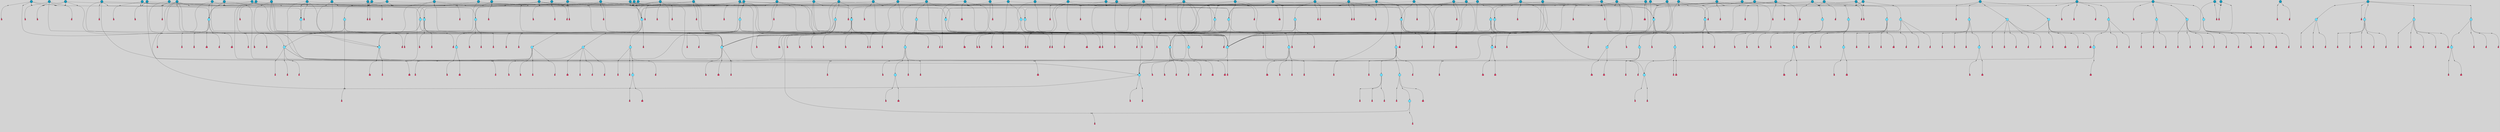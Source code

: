 // File exported with GEGELATI v1.3.1
// On the 2024-04-08 17:23:59
// With the File::TPGGraphDotExporter
digraph{
	graph[pad = "0.212, 0.055" bgcolor = lightgray]
	node[shape=circle style = filled label = ""]
		T3 [fillcolor="#66ddff"]
		T7 [fillcolor="#66ddff"]
		T11 [fillcolor="#66ddff"]
		T27 [fillcolor="#66ddff"]
		T54 [fillcolor="#66ddff"]
		T95 [fillcolor="#66ddff"]
		T129 [fillcolor="#66ddff"]
		T212 [fillcolor="#66ddff"]
		T214 [fillcolor="#66ddff"]
		T242 [fillcolor="#66ddff"]
		T277 [fillcolor="#66ddff"]
		T280 [fillcolor="#1199bb"]
		T282 [fillcolor="#66ddff"]
		T305 [fillcolor="#66ddff"]
		T327 [fillcolor="#66ddff"]
		T328 [fillcolor="#66ddff"]
		T329 [fillcolor="#66ddff"]
		T330 [fillcolor="#66ddff"]
		T331 [fillcolor="#66ddff"]
		T332 [fillcolor="#66ddff"]
		T333 [fillcolor="#1199bb"]
		T334 [fillcolor="#66ddff"]
		T335 [fillcolor="#66ddff"]
		T336 [fillcolor="#66ddff"]
		T337 [fillcolor="#66ddff"]
		T338 [fillcolor="#66ddff"]
		T414 [fillcolor="#1199bb"]
		T416 [fillcolor="#66ddff"]
		T438 [fillcolor="#66ddff"]
		T439 [fillcolor="#1199bb"]
		T445 [fillcolor="#1199bb"]
		T446 [fillcolor="#1199bb"]
		T448 [fillcolor="#1199bb"]
		T449 [fillcolor="#1199bb"]
		T453 [fillcolor="#66ddff"]
		T459 [fillcolor="#1199bb"]
		T465 [fillcolor="#66ddff"]
		T469 [fillcolor="#1199bb"]
		T478 [fillcolor="#1199bb"]
		T482 [fillcolor="#66ddff"]
		T541 [fillcolor="#66ddff"]
		T580 [fillcolor="#66ddff"]
		T581 [fillcolor="#66ddff"]
		T582 [fillcolor="#66ddff"]
		T48 [fillcolor="#66ddff"]
		T583 [fillcolor="#1199bb"]
		T584 [fillcolor="#66ddff"]
		T585 [fillcolor="#66ddff"]
		T586 [fillcolor="#66ddff"]
		T587 [fillcolor="#66ddff"]
		T588 [fillcolor="#66ddff"]
		T590 [fillcolor="#1199bb"]
		T591 [fillcolor="#1199bb"]
		T627 [fillcolor="#66ddff"]
		T633 [fillcolor="#1199bb"]
		T637 [fillcolor="#1199bb"]
		T640 [fillcolor="#66ddff"]
		T641 [fillcolor="#66ddff"]
		T642 [fillcolor="#66ddff"]
		T643 [fillcolor="#66ddff"]
		T644 [fillcolor="#1199bb"]
		T645 [fillcolor="#66ddff"]
		T646 [fillcolor="#66ddff"]
		T609 [fillcolor="#66ddff"]
		T647 [fillcolor="#66ddff"]
		T648 [fillcolor="#1199bb"]
		T651 [fillcolor="#66ddff"]
		T654 [fillcolor="#1199bb"]
		T661 [fillcolor="#1199bb"]
		T662 [fillcolor="#1199bb"]
		T669 [fillcolor="#1199bb"]
		T672 [fillcolor="#1199bb"]
		T675 [fillcolor="#1199bb"]
		T678 [fillcolor="#1199bb"]
		T684 [fillcolor="#1199bb"]
		T686 [fillcolor="#1199bb"]
		T692 [fillcolor="#1199bb"]
		T693 [fillcolor="#1199bb"]
		T698 [fillcolor="#1199bb"]
		T707 [fillcolor="#1199bb"]
		T711 [fillcolor="#66ddff"]
		T712 [fillcolor="#66ddff"]
		T713 [fillcolor="#66ddff"]
		T527 [fillcolor="#66ddff"]
		T714 [fillcolor="#66ddff"]
		T715 [fillcolor="#66ddff"]
		T716 [fillcolor="#66ddff"]
		T717 [fillcolor="#1199bb"]
		T718 [fillcolor="#1199bb"]
		T720 [fillcolor="#1199bb"]
		T721 [fillcolor="#1199bb"]
		T723 [fillcolor="#1199bb"]
		T724 [fillcolor="#1199bb"]
		T725 [fillcolor="#1199bb"]
		T731 [fillcolor="#1199bb"]
		T733 [fillcolor="#1199bb"]
		T736 [fillcolor="#1199bb"]
		T737 [fillcolor="#1199bb"]
		T738 [fillcolor="#1199bb"]
		T739 [fillcolor="#1199bb"]
		T741 [fillcolor="#1199bb"]
		T744 [fillcolor="#1199bb"]
		T745 [fillcolor="#1199bb"]
		T746 [fillcolor="#1199bb"]
		T747 [fillcolor="#1199bb"]
		T748 [fillcolor="#1199bb"]
		T749 [fillcolor="#1199bb"]
		T750 [fillcolor="#1199bb"]
		T752 [fillcolor="#1199bb"]
		T753 [fillcolor="#1199bb"]
		T754 [fillcolor="#1199bb"]
		T755 [fillcolor="#1199bb"]
		T756 [fillcolor="#1199bb"]
		T757 [fillcolor="#1199bb"]
		T758 [fillcolor="#1199bb"]
		T759 [fillcolor="#1199bb"]
		T762 [fillcolor="#1199bb"]
		T763 [fillcolor="#1199bb"]
		T764 [fillcolor="#66ddff"]
		T765 [fillcolor="#66ddff"]
		T766 [fillcolor="#66ddff"]
		T767 [fillcolor="#66ddff"]
		T768 [fillcolor="#66ddff"]
		T769 [fillcolor="#1199bb"]
		T770 [fillcolor="#66ddff"]
		T771 [fillcolor="#66ddff"]
		T772 [fillcolor="#66ddff"]
		T773 [fillcolor="#66ddff"]
		T774 [fillcolor="#66ddff"]
		T775 [fillcolor="#1199bb"]
		T776 [fillcolor="#1199bb"]
		T777 [fillcolor="#1199bb"]
		T778 [fillcolor="#1199bb"]
		T779 [fillcolor="#1199bb"]
		T780 [fillcolor="#1199bb"]
		T782 [fillcolor="#1199bb"]
		T783 [fillcolor="#1199bb"]
		T785 [fillcolor="#1199bb"]
		T786 [fillcolor="#1199bb"]
		T787 [fillcolor="#1199bb"]
		T788 [fillcolor="#1199bb"]
		T789 [fillcolor="#1199bb"]
		T790 [fillcolor="#1199bb"]
		T791 [fillcolor="#1199bb"]
		T792 [fillcolor="#1199bb"]
		P11458 [fillcolor="#cccccc" shape=point] //6|
		I11458 [shape=box style=invis label="6|1&2|6#1|7&#92;n10|7&2|0#1|5&#92;n9|4&0|1#2|2&#92;n8|6&0|0#1|0&#92;n"]
		P11458 -> I11458[style=invis]
		A8012 [fillcolor="#ff3366" shape=box margin=0.03 width=0 height=0 label="3"]
		T3 -> P11458 -> A8012
		P11459 [fillcolor="#cccccc" shape=point] //3|
		I11459 [shape=box style=invis label="7|6&2|4#0|2&#92;n10|3&2|7#1|4&#92;n11|6&0|4#0|1&#92;n7|1&0|0#2|6&#92;n7|6&0|3#2|6&#92;n4|0&2|6#0|1&#92;n4|4&2|5#0|2&#92;n4|6&0|4#2|7&#92;n10|0&2|3#1|5&#92;n2|6&0|5#0|2&#92;n1|0&2|3#0|7&#92;n1|6&2|0#0|5&#92;n6|2&0|1#0|7&#92;n9|2&0|3#2|7&#92;n5|3&0|6#0|6&#92;n1|7&2|5#2|3&#92;n8|1&2|7#0|6&#92;n1|0&2|5#2|1&#92;n7|1&2|2#2|5&#92;n7|4&2|6#0|3&#92;n"]
		P11459 -> I11459[style=invis]
		A8013 [fillcolor="#ff3366" shape=box margin=0.03 width=0 height=0 label="4"]
		T3 -> P11459 -> A8013
		P11460 [fillcolor="#cccccc" shape=point] //-3|
		I11460 [shape=box style=invis label="1|6&2|7#0|7&#92;n10|2&0|7#1|3&#92;n9|6&2|7#2|2&#92;n5|3&0|7#0|7&#92;n1|6&2|3#0|0&#92;n2|3&2|3#2|2&#92;n5|1&2|6#0|6&#92;n"]
		P11460 -> I11460[style=invis]
		A8014 [fillcolor="#ff3366" shape=box margin=0.03 width=0 height=0 label="7"]
		T7 -> P11460 -> A8014
		P11461 [fillcolor="#cccccc" shape=point] //5|
		I11461 [shape=box style=invis label="0|5&2|3#0|1&#92;n0|6&2|1#2|4&#92;n6|2&2|6#0|7&#92;n7|4&0|3#0|1&#92;n5|4&0|7#1|6&#92;n9|1&0|5#2|2&#92;n6|3&2|3#1|7&#92;n11|7&2|4#1|6&#92;n2|5&0|1#0|0&#92;n4|7&0|0#0|2&#92;n6|2&0|6#0|0&#92;n2|1&2|6#2|4&#92;n10|0&2|0#1|0&#92;n6|6&2|4#0|6&#92;n"]
		P11461 -> I11461[style=invis]
		A8015 [fillcolor="#ff3366" shape=box margin=0.03 width=0 height=0 label="8"]
		T7 -> P11461 -> A8015
		P11462 [fillcolor="#cccccc" shape=point] //6|
		I11462 [shape=box style=invis label="3|0&2|7#2|2&#92;n3|2&0|4#2|5&#92;n5|1&0|2#1|0&#92;n8|7&0|1#2|0&#92;n8|5&0|3#0|6&#92;n0|2&0|2#2|3&#92;n1|5&2|5#0|5&#92;n5|6&0|6#0|7&#92;n6|7&0|0#2|6&#92;n1|2&2|3#0|0&#92;n7|7&2|3#0|4&#92;n0|7&2|7#0|6&#92;n1|0&2|2#2|7&#92;n4|4&0|1#0|0&#92;n"]
		P11462 -> I11462[style=invis]
		A8016 [fillcolor="#ff3366" shape=box margin=0.03 width=0 height=0 label="11"]
		T11 -> P11462 -> A8016
		P11463 [fillcolor="#cccccc" shape=point] //-4|
		I11463 [shape=box style=invis label="4|1&0|4#2|6&#92;n1|2&2|2#2|0&#92;n1|2&2|0#0|6&#92;n8|4&2|3#2|5&#92;n5|5&2|1#1|0&#92;n"]
		P11463 -> I11463[style=invis]
		A8017 [fillcolor="#ff3366" shape=box margin=0.03 width=0 height=0 label="12"]
		T11 -> P11463 -> A8017
		P11464 [fillcolor="#cccccc" shape=point] //2|
		I11464 [shape=box style=invis label="9|1&2|3#0|1&#92;n5|2&2|0#2|4&#92;n3|6&2|5#2|7&#92;n7|0&2|5#0|4&#92;n1|2&0|3#0|5&#92;n7|3&2|7#0|0&#92;n"]
		P11464 -> I11464[style=invis]
		A8018 [fillcolor="#ff3366" shape=box margin=0.03 width=0 height=0 label="2"]
		T27 -> P11464 -> A8018
		P11465 [fillcolor="#cccccc" shape=point] //-6|
		I11465 [shape=box style=invis label="7|5&0|4#0|4&#92;n11|0&2|5#2|1&#92;n"]
		P11465 -> I11465[style=invis]
		A8019 [fillcolor="#ff3366" shape=box margin=0.03 width=0 height=0 label="3"]
		T27 -> P11465 -> A8019
		T27 -> P11459
		P11466 [fillcolor="#cccccc" shape=point] //0|
		I11466 [shape=box style=invis label="2|5&0|1#0|6&#92;n6|1&2|2#2|7&#92;n8|0&0|3#1|4&#92;n4|3&2|5#2|4&#92;n8|1&2|4#0|0&#92;n6|6&0|1#2|6&#92;n11|7&2|4#2|5&#92;n6|2&2|4#0|2&#92;n8|5&2|4#2|4&#92;n2|1&2|1#2|2&#92;n2|7&2|5#2|6&#92;n9|7&0|5#0|4&#92;n1|2&0|5#2|6&#92;n4|2&2|3#2|7&#92;n3|3&2|1#0|2&#92;n"]
		P11466 -> I11466[style=invis]
		A8020 [fillcolor="#ff3366" shape=box margin=0.03 width=0 height=0 label="5"]
		T27 -> P11466 -> A8020
		P11467 [fillcolor="#cccccc" shape=point] //0|
		I11467 [shape=box style=invis label="4|0&0|3#2|7&#92;n10|2&0|3#1|7&#92;n3|5&0|2#0|3&#92;n4|5&0|0#2|1&#92;n10|7&2|0#1|2&#92;n5|3&2|3#1|6&#92;n9|5&2|0#0|4&#92;n5|4&2|7#0|2&#92;n10|3&2|7#1|4&#92;n7|2&0|1#2|6&#92;n8|6&0|5#0|5&#92;n8|7&2|3#0|5&#92;n2|6&2|4#0|0&#92;n"]
		P11467 -> I11467[style=invis]
		A8021 [fillcolor="#ff3366" shape=box margin=0.03 width=0 height=0 label="5"]
		T27 -> P11467 -> A8021
		P11468 [fillcolor="#cccccc" shape=point] //8|
		I11468 [shape=box style=invis label="9|0&0|1#2|0&#92;n10|1&2|5#1|4&#92;n8|2&2|6#0|4&#92;n2|4&2|5#2|3&#92;n4|2&2|2#0|2&#92;n7|5&0|2#0|0&#92;n8|2&2|1#1|3&#92;n8|7&0|7#2|1&#92;n1|1&0|0#0|7&#92;n5|6&2|5#1|0&#92;n6|6&2|5#0|0&#92;n11|4&0|3#2|6&#92;n4|2&2|4#0|7&#92;n5|6&0|1#2|0&#92;n11|3&0|2#0|7&#92;n"]
		P11468 -> I11468[style=invis]
		A8022 [fillcolor="#ff3366" shape=box margin=0.03 width=0 height=0 label="6"]
		T54 -> P11468 -> A8022
		P11469 [fillcolor="#cccccc" shape=point] //5|
		I11469 [shape=box style=invis label="3|0&2|0#0|1&#92;n3|0&0|7#0|1&#92;n5|3&0|2#2|6&#92;n4|4&2|4#2|6&#92;n11|2&0|7#1|6&#92;n2|7&2|2#2|5&#92;n9|3&2|6#2|7&#92;n7|7&0|0#0|4&#92;n6|1&2|4#2|3&#92;n5|4&2|0#1|6&#92;n1|3&0|7#0|4&#92;n"]
		P11469 -> I11469[style=invis]
		A8023 [fillcolor="#ff3366" shape=box margin=0.03 width=0 height=0 label="7"]
		T54 -> P11469 -> A8023
		P11470 [fillcolor="#cccccc" shape=point] //-10|
		I11470 [shape=box style=invis label="3|6&0|0#0|4&#92;n4|1&2|4#0|1&#92;n5|1&0|1#0|4&#92;n5|5&2|6#0|5&#92;n6|5&0|6#0|3&#92;n11|1&2|0#0|1&#92;n0|7&2|0#0|3&#92;n1|2&0|6#0|1&#92;n8|0&0|4#2|0&#92;n0|4&0|7#2|7&#92;n7|0&2|7#1|3&#92;n3|1&0|5#2|5&#92;n5|1&0|4#0|3&#92;n2|2&0|2#0|0&#92;n8|3&0|1#0|7&#92;n3|0&0|3#0|5&#92;n7|2&0|5#2|0&#92;n6|3&2|7#1|5&#92;n4|7&2|7#2|1&#92;n"]
		P11470 -> I11470[style=invis]
		A8024 [fillcolor="#ff3366" shape=box margin=0.03 width=0 height=0 label="14"]
		T54 -> P11470 -> A8024
		T54 -> P11461
		P11471 [fillcolor="#cccccc" shape=point] //4|
		I11471 [shape=box style=invis label="4|3&0|6#0|3&#92;n5|7&2|3#2|2&#92;n5|6&0|7#1|2&#92;n1|4&2|6#0|3&#92;n8|4&2|1#2|5&#92;n9|5&2|4#1|4&#92;n2|4&0|5#0|7&#92;n10|0&0|6#1|3&#92;n3|0&0|6#0|2&#92;n2|7&2|7#2|6&#92;n5|2&0|5#1|5&#92;n10|4&2|5#1|7&#92;n4|0&0|4#2|4&#92;n11|1&0|4#2|6&#92;n10|6&2|0#1|4&#92;n9|7&0|3#1|4&#92;n4|5&2|7#0|6&#92;n11|5&2|6#2|3&#92;n0|3&0|5#0|1&#92;n"]
		P11471 -> I11471[style=invis]
		A8025 [fillcolor="#ff3366" shape=box margin=0.03 width=0 height=0 label="13"]
		T95 -> P11471 -> A8025
		P11472 [fillcolor="#cccccc" shape=point] //8|
		I11472 [shape=box style=invis label="9|7&0|5#2|5&#92;n3|3&2|3#0|2&#92;n9|5&2|2#1|0&#92;n2|3&0|6#0|3&#92;n4|4&2|5#2|7&#92;n11|3&2|0#1|5&#92;n6|6&2|1#2|2&#92;n4|6&0|1#2|2&#92;n2|5&2|7#2|2&#92;n7|7&2|2#2|3&#92;n6|5&0|3#2|6&#92;n6|7&0|6#0|2&#92;n"]
		P11472 -> I11472[style=invis]
		A8026 [fillcolor="#ff3366" shape=box margin=0.03 width=0 height=0 label="14"]
		T95 -> P11472 -> A8026
		P11473 [fillcolor="#cccccc" shape=point] //2|
		I11473 [shape=box style=invis label="4|1&0|4#2|6&#92;n5|5&2|1#1|0&#92;n1|0&2|0#0|6&#92;n8|4&2|3#2|5&#92;n"]
		P11473 -> I11473[style=invis]
		T95 -> P11473 -> T11
		P11474 [fillcolor="#cccccc" shape=point] //-9|
		I11474 [shape=box style=invis label="2|0&2|0#2|1&#92;n4|4&2|4#2|6&#92;n9|1&0|3#1|7&#92;n5|3&0|2#2|6&#92;n2|7&2|2#2|5&#92;n5|4&2|0#1|6&#92;n3|0&0|7#0|1&#92;n1|3&0|7#0|4&#92;n11|6&2|2#0|7&#92;n7|7&0|0#0|4&#92;n11|0&0|7#1|6&#92;n9|3&2|6#2|7&#92;n"]
		P11474 -> I11474[style=invis]
		A8027 [fillcolor="#ff3366" shape=box margin=0.03 width=0 height=0 label="7"]
		T95 -> P11474 -> A8027
		P11475 [fillcolor="#cccccc" shape=point] //-8|
		I11475 [shape=box style=invis label="7|5&0|4#2|4&#92;n"]
		P11475 -> I11475[style=invis]
		A8028 [fillcolor="#ff3366" shape=box margin=0.03 width=0 height=0 label="3"]
		T95 -> P11475 -> A8028
		T129 -> P11468
		T129 -> P11469
		P11476 [fillcolor="#cccccc" shape=point] //10|
		I11476 [shape=box style=invis label="4|5&2|7#2|1&#92;n1|7&2|3#0|6&#92;n3|5&2|2#0|3&#92;n10|3&0|7#1|4&#92;n7|1&0|4#2|6&#92;n10|2&0|3#1|7&#92;n9|5&2|0#0|4&#92;n4|0&0|3#2|7&#92;n11|4&2|6#1|2&#92;n5|4&2|7#0|2&#92;n2|6&2|4#0|0&#92;n6|5&0|7#2|1&#92;n5|3&2|3#1|6&#92;n10|7&2|0#1|2&#92;n"]
		P11476 -> I11476[style=invis]
		A8029 [fillcolor="#ff3366" shape=box margin=0.03 width=0 height=0 label="5"]
		T129 -> P11476 -> A8029
		P11477 [fillcolor="#cccccc" shape=point] //5|
		I11477 [shape=box style=invis label="9|4&2|3#1|3&#92;n0|4&2|4#0|5&#92;n6|1&2|6#2|5&#92;n4|0&0|5#2|0&#92;n"]
		P11477 -> I11477[style=invis]
		A8030 [fillcolor="#ff3366" shape=box margin=0.03 width=0 height=0 label="7"]
		T129 -> P11477 -> A8030
		P11478 [fillcolor="#cccccc" shape=point] //6|
		I11478 [shape=box style=invis label="9|4&2|7#0|6&#92;n8|4&0|1#1|0&#92;n1|3&0|0#2|1&#92;n2|4&0|6#2|2&#92;n5|1&2|5#0|7&#92;n3|0&0|3#2|6&#92;n2|2&2|6#0|2&#92;n8|4&0|4#2|2&#92;n5|1&2|4#0|3&#92;n9|4&0|6#0|6&#92;n5|0&2|2#1|5&#92;n11|7&0|0#1|1&#92;n0|4&0|3#0|3&#92;n7|7&2|4#2|5&#92;n1|5&0|1#2|1&#92;n"]
		P11478 -> I11478[style=invis]
		A8031 [fillcolor="#ff3366" shape=box margin=0.03 width=0 height=0 label="1"]
		T129 -> P11478 -> A8031
		P11479 [fillcolor="#cccccc" shape=point] //6|
		I11479 [shape=box style=invis label="9|4&2|7#0|6&#92;n8|4&0|1#1|0&#92;n1|3&0|0#2|1&#92;n2|4&0|6#2|2&#92;n5|1&2|5#0|7&#92;n3|0&0|3#2|6&#92;n2|2&2|6#0|2&#92;n8|4&0|4#2|2&#92;n5|1&2|4#0|3&#92;n9|4&0|6#0|6&#92;n5|0&2|2#1|5&#92;n11|7&0|0#1|1&#92;n0|4&0|3#0|3&#92;n7|7&2|4#2|5&#92;n1|5&0|1#2|1&#92;n"]
		P11479 -> I11479[style=invis]
		A8032 [fillcolor="#ff3366" shape=box margin=0.03 width=0 height=0 label="1"]
		T212 -> P11479 -> A8032
		P11480 [fillcolor="#cccccc" shape=point] //10|
		I11480 [shape=box style=invis label="4|5&2|7#2|1&#92;n1|7&2|3#0|6&#92;n3|5&2|2#0|3&#92;n10|3&0|7#1|4&#92;n7|1&0|4#2|6&#92;n10|2&0|3#1|7&#92;n9|5&2|0#0|4&#92;n4|0&0|3#2|7&#92;n11|4&2|6#1|2&#92;n5|4&2|7#0|2&#92;n2|6&2|4#0|0&#92;n6|5&0|7#2|1&#92;n5|3&2|3#1|6&#92;n10|7&2|0#1|2&#92;n"]
		P11480 -> I11480[style=invis]
		A8033 [fillcolor="#ff3366" shape=box margin=0.03 width=0 height=0 label="5"]
		T212 -> P11480 -> A8033
		P11481 [fillcolor="#cccccc" shape=point] //8|
		I11481 [shape=box style=invis label="9|0&0|1#2|0&#92;n10|1&2|5#1|4&#92;n8|2&2|6#0|4&#92;n2|4&2|5#2|3&#92;n4|2&2|2#0|2&#92;n7|5&0|2#0|0&#92;n8|2&2|1#1|3&#92;n8|7&0|7#2|1&#92;n1|1&0|0#0|7&#92;n5|6&2|5#1|0&#92;n6|6&2|5#0|0&#92;n11|4&0|3#2|6&#92;n4|2&2|4#0|7&#92;n5|6&0|1#2|0&#92;n11|3&0|2#0|7&#92;n"]
		P11481 -> I11481[style=invis]
		A8034 [fillcolor="#ff3366" shape=box margin=0.03 width=0 height=0 label="6"]
		T212 -> P11481 -> A8034
		P11482 [fillcolor="#cccccc" shape=point] //5|
		I11482 [shape=box style=invis label="3|0&2|0#0|1&#92;n3|0&0|7#0|1&#92;n5|3&0|2#2|6&#92;n4|4&2|4#2|6&#92;n11|2&0|7#1|6&#92;n2|7&2|2#2|5&#92;n9|3&2|6#2|7&#92;n7|7&0|0#0|4&#92;n6|1&2|4#2|3&#92;n5|4&2|0#1|6&#92;n1|3&0|7#0|4&#92;n"]
		P11482 -> I11482[style=invis]
		A8035 [fillcolor="#ff3366" shape=box margin=0.03 width=0 height=0 label="7"]
		T212 -> P11482 -> A8035
		P11483 [fillcolor="#cccccc" shape=point] //5|
		I11483 [shape=box style=invis label="9|4&2|3#1|3&#92;n0|4&2|4#0|5&#92;n6|1&2|6#2|5&#92;n4|0&0|5#2|0&#92;n"]
		P11483 -> I11483[style=invis]
		A8036 [fillcolor="#ff3366" shape=box margin=0.03 width=0 height=0 label="7"]
		T212 -> P11483 -> A8036
		P11484 [fillcolor="#cccccc" shape=point] //6|
		I11484 [shape=box style=invis label="9|4&2|7#0|6&#92;n8|4&0|1#1|0&#92;n1|3&0|0#2|1&#92;n2|4&0|6#2|2&#92;n5|1&2|5#0|7&#92;n3|0&0|3#2|6&#92;n2|2&2|6#0|2&#92;n8|4&0|4#2|2&#92;n5|1&2|4#0|3&#92;n9|4&0|6#0|6&#92;n5|0&2|2#1|5&#92;n11|7&0|0#1|1&#92;n0|4&0|3#0|3&#92;n7|7&2|4#2|5&#92;n1|5&0|1#2|1&#92;n"]
		P11484 -> I11484[style=invis]
		A8037 [fillcolor="#ff3366" shape=box margin=0.03 width=0 height=0 label="1"]
		T214 -> P11484 -> A8037
		P11485 [fillcolor="#cccccc" shape=point] //10|
		I11485 [shape=box style=invis label="4|5&2|7#2|1&#92;n1|7&2|3#0|6&#92;n3|5&2|2#0|3&#92;n10|3&0|7#1|4&#92;n7|1&0|4#2|6&#92;n10|2&0|3#1|7&#92;n9|5&2|0#0|4&#92;n4|0&0|3#2|7&#92;n11|4&2|6#1|2&#92;n5|4&2|7#0|2&#92;n2|6&2|4#0|0&#92;n6|5&0|7#2|1&#92;n5|3&2|3#1|6&#92;n10|7&2|0#1|2&#92;n"]
		P11485 -> I11485[style=invis]
		A8038 [fillcolor="#ff3366" shape=box margin=0.03 width=0 height=0 label="5"]
		T214 -> P11485 -> A8038
		P11486 [fillcolor="#cccccc" shape=point] //5|
		I11486 [shape=box style=invis label="3|0&2|0#0|1&#92;n3|0&0|7#0|1&#92;n5|3&0|2#2|6&#92;n4|4&2|4#2|6&#92;n11|2&0|7#1|6&#92;n2|7&2|2#2|5&#92;n9|3&2|6#2|7&#92;n7|7&0|0#0|4&#92;n6|1&2|4#2|3&#92;n5|4&2|0#1|6&#92;n1|3&0|7#0|4&#92;n"]
		P11486 -> I11486[style=invis]
		A8039 [fillcolor="#ff3366" shape=box margin=0.03 width=0 height=0 label="7"]
		T214 -> P11486 -> A8039
		P11487 [fillcolor="#cccccc" shape=point] //8|
		I11487 [shape=box style=invis label="9|0&0|1#2|0&#92;n10|1&2|5#1|4&#92;n8|2&2|6#0|4&#92;n2|4&2|5#2|3&#92;n4|2&2|2#0|2&#92;n7|5&0|2#0|0&#92;n8|2&2|1#1|3&#92;n8|7&0|7#2|1&#92;n1|1&0|0#0|7&#92;n5|6&2|5#1|0&#92;n6|6&2|5#0|0&#92;n11|4&0|3#2|6&#92;n4|2&2|4#0|7&#92;n5|6&0|1#2|0&#92;n11|3&0|2#0|7&#92;n"]
		P11487 -> I11487[style=invis]
		A8040 [fillcolor="#ff3366" shape=box margin=0.03 width=0 height=0 label="6"]
		T214 -> P11487 -> A8040
		P11488 [fillcolor="#cccccc" shape=point] //5|
		I11488 [shape=box style=invis label="9|4&2|3#1|3&#92;n0|4&2|4#0|5&#92;n6|1&2|6#2|5&#92;n4|0&0|5#2|0&#92;n"]
		P11488 -> I11488[style=invis]
		A8041 [fillcolor="#ff3366" shape=box margin=0.03 width=0 height=0 label="7"]
		T214 -> P11488 -> A8041
		P11489 [fillcolor="#cccccc" shape=point] //5|
		I11489 [shape=box style=invis label="1|6&2|7#0|7&#92;n9|2&2|7#2|2&#92;n10|2&0|7#1|3&#92;n5|3&0|7#0|7&#92;n7|0&2|7#2|2&#92;n1|6&2|3#0|0&#92;n2|3&2|3#2|2&#92;n"]
		P11489 -> I11489[style=invis]
		A8042 [fillcolor="#ff3366" shape=box margin=0.03 width=0 height=0 label="7"]
		T242 -> P11489 -> A8042
		P11490 [fillcolor="#cccccc" shape=point] //-8|
		I11490 [shape=box style=invis label="7|5&0|2#2|1&#92;n1|0&2|6#0|0&#92;n7|1&2|6#1|1&#92;n8|7&0|3#1|6&#92;n3|7&2|3#2|4&#92;n"]
		P11490 -> I11490[style=invis]
		A8043 [fillcolor="#ff3366" shape=box margin=0.03 width=0 height=0 label="2"]
		T242 -> P11490 -> A8043
		P11491 [fillcolor="#cccccc" shape=point] //-3|
		I11491 [shape=box style=invis label="1|1&2|1#0|1&#92;n1|4&0|0#2|4&#92;n11|0&2|3#0|2&#92;n11|6&0|4#0|1&#92;n5|2&0|6#1|5&#92;n3|7&2|6#2|7&#92;n7|7&0|1#2|1&#92;n9|5&2|2#2|0&#92;n6|5&2|6#1|4&#92;n0|7&0|5#2|4&#92;n8|1&0|0#2|3&#92;n0|5&0|3#0|5&#92;n2|0&2|4#0|5&#92;n7|5&2|7#1|3&#92;n8|3&0|0#1|2&#92;n"]
		P11491 -> I11491[style=invis]
		A8044 [fillcolor="#ff3366" shape=box margin=0.03 width=0 height=0 label="1"]
		T242 -> P11491 -> A8044
		P11492 [fillcolor="#cccccc" shape=point] //-9|
		I11492 [shape=box style=invis label="4|7&0|0#0|2&#92;n6|2&0|1#0|0&#92;n6|2&2|6#0|7&#92;n9|0&2|7#1|1&#92;n7|4&0|3#0|1&#92;n10|6&2|1#1|1&#92;n9|1&0|5#2|2&#92;n5|4&0|7#2|6&#92;n2|5&0|1#0|0&#92;n0|5&2|5#0|1&#92;n11|7&2|4#1|6&#92;n2|1&2|6#2|4&#92;n10|0&0|0#1|0&#92;n6|6&2|4#0|6&#92;n"]
		P11492 -> I11492[style=invis]
		T277 -> P11492 -> T214
		P11493 [fillcolor="#cccccc" shape=point] //7|
		I11493 [shape=box style=invis label="7|4&2|7#0|4&#92;n4|6&0|1#2|5&#92;n2|1&2|3#0|0&#92;n4|3&2|0#0|1&#92;n0|0&2|7#2|7&#92;n7|7&0|5#2|3&#92;n5|0&2|1#2|2&#92;n10|0&0|4#1|2&#92;n4|4&0|7#0|0&#92;n6|7&0|2#0|1&#92;n1|4&2|5#0|4&#92;n"]
		P11493 -> I11493[style=invis]
		A8045 [fillcolor="#ff3366" shape=box margin=0.03 width=0 height=0 label="0"]
		T277 -> P11493 -> A8045
		P11494 [fillcolor="#cccccc" shape=point] //1|
		I11494 [shape=box style=invis label="5|1&0|6#2|7&#92;n2|4&0|4#2|2&#92;n0|6&0|5#0|4&#92;n10|6&2|5#1|6&#92;n9|3&0|1#1|7&#92;n10|3&2|2#1|0&#92;n5|0&0|0#2|1&#92;n11|3&2|3#1|5&#92;n10|3&0|1#1|0&#92;n2|4&0|1#0|1&#92;n0|2&0|3#2|4&#92;n9|2&2|1#2|5&#92;n11|7&2|6#2|6&#92;n"]
		P11494 -> I11494[style=invis]
		T277 -> P11494 -> T7
		P11495 [fillcolor="#cccccc" shape=point] //6|
		I11495 [shape=box style=invis label="7|0&2|5#1|2&#92;n10|6&2|1#1|3&#92;n7|5&0|2#0|7&#92;n10|7&0|1#1|5&#92;n4|6&2|5#0|5&#92;n4|4&0|7#2|7&#92;n"]
		P11495 -> I11495[style=invis]
		A8046 [fillcolor="#ff3366" shape=box margin=0.03 width=0 height=0 label="7"]
		T277 -> P11495 -> A8046
		P11496 [fillcolor="#cccccc" shape=point] //-2|
		I11496 [shape=box style=invis label="3|0&2|0#0|1&#92;n4|1&0|3#2|2&#92;n11|2&0|7#1|6&#92;n8|7&2|4#0|5&#92;n6|1&2|4#1|3&#92;n4|4&2|4#2|6&#92;n3|0&0|7#0|1&#92;n9|3&2|6#2|7&#92;n7|7&0|0#0|4&#92;n5|3&0|2#2|6&#92;n5|4&2|0#1|6&#92;n1|3&0|7#0|4&#92;n"]
		P11496 -> I11496[style=invis]
		A8047 [fillcolor="#ff3366" shape=box margin=0.03 width=0 height=0 label="7"]
		T277 -> P11496 -> A8047
		T280 -> P11471
		P11497 [fillcolor="#cccccc" shape=point] //1|
		I11497 [shape=box style=invis label="0|4&0|1#0|1&#92;n10|5&2|5#1|6&#92;n7|7&2|5#2|2&#92;n9|5&0|7#2|7&#92;n8|4&0|3#2|7&#92;n11|0&2|3#0|5&#92;n7|0&0|0#0|1&#92;n4|2&0|4#0|5&#92;n5|1&0|6#2|7&#92;n11|3&0|7#1|3&#92;n"]
		P11497 -> I11497[style=invis]
		T280 -> P11497 -> T7
		P11498 [fillcolor="#cccccc" shape=point] //-3|
		I11498 [shape=box style=invis label="4|5&0|0#0|0&#92;n4|7&0|0#0|2&#92;n0|6&2|1#2|4&#92;n9|1&0|5#2|2&#92;n10|0&2|0#1|0&#92;n6|6&2|4#0|6&#92;n2|5&0|1#0|0&#92;n6|3&2|3#1|7&#92;n11|7&2|4#1|6&#92;n6|2&2|6#0|1&#92;n6|2&0|0#0|0&#92;n9|1&2|6#2|4&#92;n10|4&0|3#1|1&#92;n5|4&2|7#1|6&#92;n"]
		P11498 -> I11498[style=invis]
		T280 -> P11498 -> T95
		P11499 [fillcolor="#cccccc" shape=point] //-4|
		I11499 [shape=box style=invis label="5|5&2|1#1|0&#92;n4|1&0|4#2|6&#92;n2|4&2|3#2|5&#92;n1|0&2|0#2|6&#92;n1|4&2|5#0|7&#92;n"]
		P11499 -> I11499[style=invis]
		T282 -> P11499 -> T11
		P11500 [fillcolor="#cccccc" shape=point] //5|
		I11500 [shape=box style=invis label="3|0&2|0#2|1&#92;n3|0&0|7#0|1&#92;n5|3&0|2#2|6&#92;n4|4&2|4#2|6&#92;n5|4&2|0#1|6&#92;n2|7&2|2#2|5&#92;n1|3&0|7#0|4&#92;n11|6&2|2#0|7&#92;n7|7&0|0#0|4&#92;n6|1&2|4#2|3&#92;n11|0&0|7#1|6&#92;n9|3&2|6#2|7&#92;n"]
		P11500 -> I11500[style=invis]
		A8048 [fillcolor="#ff3366" shape=box margin=0.03 width=0 height=0 label="7"]
		T282 -> P11500 -> A8048
		P11501 [fillcolor="#cccccc" shape=point] //10|
		I11501 [shape=box style=invis label="6|6&2|5#0|4&#92;n1|0&0|5#2|3&#92;n10|5&2|5#1|5&#92;n10|6&2|1#1|0&#92;n9|6&2|3#0|3&#92;n9|6&2|2#2|1&#92;n7|5&2|2#0|7&#92;n"]
		P11501 -> I11501[style=invis]
		A8049 [fillcolor="#ff3366" shape=box margin=0.03 width=0 height=0 label="7"]
		T282 -> P11501 -> A8049
		T282 -> P11475
		P11502 [fillcolor="#cccccc" shape=point] //2|
		I11502 [shape=box style=invis label="0|3&0|0#2|7&#92;n3|6&2|5#2|5&#92;n7|4&0|0#1|1&#92;n4|1&0|0#0|6&#92;n1|6&0|2#0|1&#92;n8|6&0|2#2|4&#92;n4|4&2|4#0|3&#92;n1|0&2|4#0|1&#92;n9|2&2|3#0|7&#92;n10|5&2|2#1|1&#92;n10|6&0|1#1|2&#92;n3|3&2|2#0|5&#92;n11|3&0|2#1|0&#92;n4|5&0|6#0|4&#92;n0|7&0|6#2|2&#92;n3|2&0|5#0|1&#92;n"]
		P11502 -> I11502[style=invis]
		A8050 [fillcolor="#ff3366" shape=box margin=0.03 width=0 height=0 label="1"]
		T282 -> P11502 -> A8050
		P11503 [fillcolor="#cccccc" shape=point] //7|
		I11503 [shape=box style=invis label="7|0&2|1#2|0&#92;n9|7&2|1#1|7&#92;n8|2&0|1#1|0&#92;n6|6&0|2#1|1&#92;n2|2&0|5#0|0&#92;n5|7&0|0#2|1&#92;n5|1&2|5#1|5&#92;n4|7&2|4#2|3&#92;n10|5&2|2#1|5&#92;n1|3&2|2#2|0&#92;n10|2&2|6#1|5&#92;n"]
		P11503 -> I11503[style=invis]
		A8051 [fillcolor="#ff3366" shape=box margin=0.03 width=0 height=0 label="1"]
		T305 -> P11503 -> A8051
		P11504 [fillcolor="#cccccc" shape=point] //4|
		I11504 [shape=box style=invis label="7|1&2|6#1|3&#92;n10|1&0|3#1|6&#92;n8|5&2|3#2|1&#92;n11|5&0|0#2|6&#92;n4|1&0|6#0|0&#92;n11|1&0|2#0|3&#92;n2|0&2|1#0|7&#92;n"]
		P11504 -> I11504[style=invis]
		A8052 [fillcolor="#ff3366" shape=box margin=0.03 width=0 height=0 label="2"]
		T305 -> P11504 -> A8052
		P11505 [fillcolor="#cccccc" shape=point] //2|
		I11505 [shape=box style=invis label="10|4&0|5#1|0&#92;n8|1&0|7#1|4&#92;n3|0&2|3#0|1&#92;n0|3&0|3#0|2&#92;n"]
		P11505 -> I11505[style=invis]
		T305 -> P11505 -> T242
		P11506 [fillcolor="#cccccc" shape=point] //6|
		I11506 [shape=box style=invis label="10|4&2|6#1|2&#92;n8|4&0|1#1|0&#92;n0|4&2|6#0|0&#92;n8|4&2|5#2|1&#92;n7|5&2|5#1|0&#92;n3|6&0|6#2|2&#92;n1|7&0|7#0|5&#92;n2|0&0|7#2|4&#92;n2|6&2|2#0|0&#92;n0|7&2|7#0|7&#92;n11|6&0|4#2|2&#92;n5|5&0|0#0|1&#92;n10|1&0|0#1|0&#92;n7|3&0|1#2|5&#92;n9|2&2|7#1|5&#92;n9|4&2|6#2|7&#92;n1|6&2|4#2|2&#92;n3|3&2|2#0|7&#92;n1|6&2|0#0|0&#92;n6|4&2|6#1|0&#92;n"]
		P11506 -> I11506[style=invis]
		A8053 [fillcolor="#ff3366" shape=box margin=0.03 width=0 height=0 label="1"]
		T305 -> P11506 -> A8053
		P11507 [fillcolor="#cccccc" shape=point] //9|
		I11507 [shape=box style=invis label="0|6&2|1#2|3&#92;n7|4&0|3#0|1&#92;n0|5&2|3#0|1&#92;n9|1&0|5#2|2&#92;n6|6&2|3#1|7&#92;n11|7&2|4#1|6&#92;n2|5&0|1#0|0&#92;n7|5&2|3#1|1&#92;n5|4&0|7#1|6&#92;n4|7&0|0#0|2&#92;n2|1&2|6#2|4&#92;n10|0&2|7#1|0&#92;n6|6&2|4#0|6&#92;n"]
		P11507 -> I11507[style=invis]
		A8054 [fillcolor="#ff3366" shape=box margin=0.03 width=0 height=0 label="8"]
		T305 -> P11507 -> A8054
		P11508 [fillcolor="#cccccc" shape=point] //-4|
		I11508 [shape=box style=invis label="4|1&0|4#2|6&#92;n1|2&2|2#2|0&#92;n1|2&2|0#0|6&#92;n8|4&2|3#2|5&#92;n5|5&2|1#1|0&#92;n"]
		P11508 -> I11508[style=invis]
		A8055 [fillcolor="#ff3366" shape=box margin=0.03 width=0 height=0 label="12"]
		T330 -> P11508 -> A8055
		P11509 [fillcolor="#cccccc" shape=point] //6|
		I11509 [shape=box style=invis label="3|0&2|7#2|2&#92;n3|2&0|4#2|5&#92;n5|1&0|2#1|0&#92;n8|7&0|1#2|0&#92;n8|5&0|3#0|6&#92;n0|2&0|2#2|3&#92;n1|5&2|5#0|5&#92;n5|6&0|6#0|7&#92;n6|7&0|0#2|6&#92;n1|2&2|3#0|0&#92;n7|7&2|3#0|4&#92;n0|7&2|7#0|6&#92;n1|0&2|2#2|7&#92;n4|4&0|1#0|0&#92;n"]
		P11509 -> I11509[style=invis]
		A8056 [fillcolor="#ff3366" shape=box margin=0.03 width=0 height=0 label="11"]
		T330 -> P11509 -> A8056
		P11510 [fillcolor="#cccccc" shape=point] //-3|
		I11510 [shape=box style=invis label="8|1&2|3#0|5&#92;n0|6&0|5#0|5&#92;n3|7&2|1#0|6&#92;n3|5&0|1#0|0&#92;n9|5&2|0#0|4&#92;n3|5&0|2#0|3&#92;n10|6&2|4#1|0&#92;n9|4&2|7#2|6&#92;n1|7&2|5#2|2&#92;n"]
		P11510 -> I11510[style=invis]
		A8057 [fillcolor="#ff3366" shape=box margin=0.03 width=0 height=0 label="5"]
		T332 -> P11510 -> A8057
		P11511 [fillcolor="#cccccc" shape=point] //-2|
		I11511 [shape=box style=invis label="11|7&2|0#1|7&#92;n4|3&0|1#2|5&#92;n0|4&2|4#2|7&#92;n1|6&0|0#0|4&#92;n4|0&0|0#0|5&#92;n0|6&2|3#2|0&#92;n9|6&2|5#1|3&#92;n0|7&2|1#2|5&#92;n4|4&0|5#0|1&#92;n10|4&0|0#1|0&#92;n"]
		P11511 -> I11511[style=invis]
		A8058 [fillcolor="#ff3366" shape=box margin=0.03 width=0 height=0 label="12"]
		T328 -> P11511 -> A8058
		P11512 [fillcolor="#cccccc" shape=point] //-3|
		I11512 [shape=box style=invis label="1|6&2|7#0|7&#92;n10|2&0|7#1|3&#92;n9|6&2|7#2|2&#92;n5|3&0|7#0|7&#92;n1|6&2|3#0|0&#92;n2|3&2|3#2|2&#92;n5|1&2|6#0|6&#92;n"]
		P11512 -> I11512[style=invis]
		A8059 [fillcolor="#ff3366" shape=box margin=0.03 width=0 height=0 label="7"]
		T331 -> P11512 -> A8059
		P11513 [fillcolor="#cccccc" shape=point] //-3|
		I11513 [shape=box style=invis label="7|2&2|4#0|2&#92;n4|1&2|6#0|1&#92;n11|6&0|4#0|1&#92;n7|1&0|0#2|6&#92;n6|2&0|1#0|7&#92;n10|3&2|7#1|4&#92;n3|5&2|3#0|1&#92;n4|4&2|5#0|2&#92;n4|6&0|4#2|7&#92;n2|5&0|5#0|2&#92;n10|0&2|3#1|4&#92;n0|1&2|7#0|6&#92;n7|6&0|3#2|6&#92;n1|3&0|6#2|0&#92;n5|3&0|6#0|6&#92;n1|4&2|5#2|3&#92;n1|6&2|0#0|5&#92;n9|2&0|3#2|7&#92;n7|1&2|2#2|5&#92;n"]
		P11513 -> I11513[style=invis]
		T328 -> P11513 -> T329
		P11514 [fillcolor="#cccccc" shape=point] //-3|
		I11514 [shape=box style=invis label="3|7&0|0#0|2&#92;n11|5&0|1#1|1&#92;n4|1&0|6#2|6&#92;n4|0&0|1#0|5&#92;n"]
		P11514 -> I11514[style=invis]
		T329 -> P11514 -> T327
		P11515 [fillcolor="#cccccc" shape=point] //1|
		I11515 [shape=box style=invis label="5|1&0|6#2|7&#92;n2|4&0|4#2|2&#92;n0|6&0|5#0|4&#92;n10|6&2|5#1|6&#92;n9|3&0|1#1|7&#92;n10|3&2|2#1|0&#92;n5|0&0|0#2|1&#92;n11|3&2|3#1|5&#92;n10|3&0|1#1|0&#92;n2|4&0|1#0|1&#92;n0|2&0|3#2|4&#92;n9|2&2|1#2|5&#92;n11|7&2|6#2|6&#92;n"]
		P11515 -> I11515[style=invis]
		T327 -> P11515 -> T331
		P11516 [fillcolor="#cccccc" shape=point] //5|
		I11516 [shape=box style=invis label="10|4&2|6#1|2&#92;n8|4&0|1#1|0&#92;n0|4&2|6#0|0&#92;n8|4&2|5#2|1&#92;n7|5&2|5#1|0&#92;n3|6&0|6#2|2&#92;n1|7&0|7#0|5&#92;n2|0&0|7#2|4&#92;n9|4&2|6#2|7&#92;n2|6&2|2#0|0&#92;n11|7&2|7#0|7&#92;n5|5&0|0#0|1&#92;n10|1&0|0#1|0&#92;n7|3&0|1#2|5&#92;n9|2&2|7#1|5&#92;n9|0&2|5#1|2&#92;n1|6&2|4#2|2&#92;n3|3&2|2#0|7&#92;n1|6&2|0#0|0&#92;n6|4&2|6#1|0&#92;n"]
		P11516 -> I11516[style=invis]
		A8060 [fillcolor="#ff3366" shape=box margin=0.03 width=0 height=0 label="1"]
		T329 -> P11516 -> A8060
		P11517 [fillcolor="#cccccc" shape=point] //5|
		I11517 [shape=box style=invis label="0|5&2|3#0|1&#92;n0|6&2|1#2|4&#92;n6|2&2|6#0|7&#92;n7|4&0|3#0|1&#92;n5|4&0|7#1|6&#92;n9|1&0|5#2|2&#92;n6|3&2|3#1|7&#92;n11|7&2|4#1|6&#92;n2|5&0|1#0|0&#92;n4|7&0|0#0|2&#92;n6|2&0|6#0|0&#92;n2|1&2|6#2|4&#92;n10|0&2|0#1|0&#92;n6|6&2|4#0|6&#92;n"]
		P11517 -> I11517[style=invis]
		A8061 [fillcolor="#ff3366" shape=box margin=0.03 width=0 height=0 label="8"]
		T331 -> P11517 -> A8061
		P11518 [fillcolor="#cccccc" shape=point] //-2|
		I11518 [shape=box style=invis label="4|1&0|4#0|3&#92;n4|2&0|5#2|0&#92;n5|5&2|6#0|5&#92;n1|4&0|1#0|2&#92;n6|3&2|7#1|5&#92;n0|4&2|0#0|3&#92;n8|5&2|5#1|2&#92;n10|7&2|7#1|1&#92;n3|4&0|0#2|1&#92;n3|6&2|5#2|5&#92;n8|3&0|1#0|7&#92;n10|0&2|7#1|3&#92;n4|1&2|4#0|1&#92;n9|3&2|0#0|4&#92;n3|6&2|0#0|4&#92;n1|2&0|6#2|1&#92;n4|0&2|1#2|2&#92;n"]
		P11518 -> I11518[style=invis]
		A8062 [fillcolor="#ff3366" shape=box margin=0.03 width=0 height=0 label="14"]
		T327 -> P11518 -> A8062
		P11519 [fillcolor="#cccccc" shape=point] //5|
		I11519 [shape=box style=invis label="8|1&2|6#0|6&#92;n3|0&0|7#0|1&#92;n11|3&0|2#2|6&#92;n4|4&2|4#2|6&#92;n11|2&0|7#1|6&#92;n2|7&2|2#2|5&#92;n7|7&0|0#0|4&#92;n6|1&2|4#2|3&#92;n5|4&2|0#1|6&#92;n3|0&2|0#0|1&#92;n1|3&0|7#0|4&#92;n"]
		P11519 -> I11519[style=invis]
		A8063 [fillcolor="#ff3366" shape=box margin=0.03 width=0 height=0 label="7"]
		T329 -> P11519 -> A8063
		P11520 [fillcolor="#cccccc" shape=point] //5|
		I11520 [shape=box style=invis label="3|0&2|0#0|1&#92;n3|0&0|7#0|1&#92;n5|3&0|2#2|6&#92;n4|4&2|4#2|6&#92;n11|2&0|7#1|6&#92;n2|7&2|2#2|5&#92;n9|3&2|6#2|7&#92;n7|7&0|0#0|4&#92;n6|1&2|4#2|3&#92;n5|4&2|0#1|6&#92;n1|3&0|7#0|4&#92;n"]
		P11520 -> I11520[style=invis]
		A8064 [fillcolor="#ff3366" shape=box margin=0.03 width=0 height=0 label="7"]
		T327 -> P11520 -> A8064
		P11521 [fillcolor="#cccccc" shape=point] //2|
		I11521 [shape=box style=invis label="4|1&0|4#2|6&#92;n5|5&2|1#1|0&#92;n1|0&2|0#0|6&#92;n8|4&2|3#2|5&#92;n"]
		P11521 -> I11521[style=invis]
		T328 -> P11521 -> T330
		P11522 [fillcolor="#cccccc" shape=point] //0|
		I11522 [shape=box style=invis label="2|5&0|1#0|6&#92;n6|1&2|2#2|7&#92;n8|0&0|3#1|4&#92;n4|3&2|5#2|4&#92;n8|1&2|4#0|0&#92;n6|6&0|1#2|6&#92;n11|7&2|4#2|5&#92;n6|2&2|4#0|2&#92;n8|5&2|4#2|4&#92;n2|1&2|1#2|2&#92;n2|7&2|5#2|6&#92;n9|7&0|5#0|4&#92;n1|2&0|5#2|6&#92;n4|2&2|3#2|7&#92;n3|3&2|1#0|2&#92;n"]
		P11522 -> I11522[style=invis]
		A8065 [fillcolor="#ff3366" shape=box margin=0.03 width=0 height=0 label="5"]
		T332 -> P11522 -> A8065
		P11523 [fillcolor="#cccccc" shape=point] //7|
		I11523 [shape=box style=invis label="7|0&2|1#2|0&#92;n9|7&2|1#1|7&#92;n8|2&0|1#1|0&#92;n6|6&0|2#1|1&#92;n2|2&0|5#0|0&#92;n5|7&0|0#2|1&#92;n5|1&2|5#1|5&#92;n4|7&2|4#2|3&#92;n10|5&2|2#1|5&#92;n1|3&2|2#2|0&#92;n10|2&2|6#1|5&#92;n"]
		P11523 -> I11523[style=invis]
		A8066 [fillcolor="#ff3366" shape=box margin=0.03 width=0 height=0 label="1"]
		T329 -> P11523 -> A8066
		P11524 [fillcolor="#cccccc" shape=point] //7|
		I11524 [shape=box style=invis label="6|1&2|6#2|7&#92;n7|0&2|4#2|3&#92;n3|3&0|7#0|6&#92;n5|4&0|2#2|4&#92;n8|5&2|6#2|7&#92;n0|0&2|3#0|3&#92;n5|4&2|4#2|6&#92;n"]
		P11524 -> I11524[style=invis]
		T329 -> P11524 -> T332
		P11525 [fillcolor="#cccccc" shape=point] //7|
		I11525 [shape=box style=invis label="0|2&2|4#2|6&#92;n5|3&0|6#0|1&#92;n4|7&2|6#0|5&#92;n7|6&0|7#0|5&#92;n10|7&2|2#1|1&#92;n"]
		P11525 -> I11525[style=invis]
		A8067 [fillcolor="#ff3366" shape=box margin=0.03 width=0 height=0 label="4"]
		T332 -> P11525 -> A8067
		P11526 [fillcolor="#cccccc" shape=point] //-4|
		I11526 [shape=box style=invis label="4|1&0|4#2|6&#92;n1|2&2|2#2|0&#92;n1|2&2|0#0|6&#92;n8|4&2|3#2|5&#92;n5|5&2|1#1|0&#92;n"]
		P11526 -> I11526[style=invis]
		A8068 [fillcolor="#ff3366" shape=box margin=0.03 width=0 height=0 label="12"]
		T338 -> P11526 -> A8068
		P11527 [fillcolor="#cccccc" shape=point] //6|
		I11527 [shape=box style=invis label="3|0&2|7#2|2&#92;n3|2&0|4#2|5&#92;n5|1&0|2#1|0&#92;n8|7&0|1#2|0&#92;n8|5&0|3#0|6&#92;n0|2&0|2#2|3&#92;n1|5&2|5#0|5&#92;n5|6&0|6#0|7&#92;n6|7&0|0#2|6&#92;n1|2&2|3#0|0&#92;n7|7&2|3#0|4&#92;n0|7&2|7#0|6&#92;n1|0&2|2#2|7&#92;n4|4&0|1#0|0&#92;n"]
		P11527 -> I11527[style=invis]
		A8069 [fillcolor="#ff3366" shape=box margin=0.03 width=0 height=0 label="11"]
		T338 -> P11527 -> A8069
		P11528 [fillcolor="#cccccc" shape=point] //2|
		I11528 [shape=box style=invis label="4|1&0|4#2|6&#92;n5|5&2|1#1|0&#92;n1|0&2|0#0|6&#92;n8|4&2|3#2|5&#92;n"]
		P11528 -> I11528[style=invis]
		T333 -> P11528 -> T338
		P11529 [fillcolor="#cccccc" shape=point] //-3|
		I11529 [shape=box style=invis label="8|1&2|3#0|5&#92;n0|6&0|5#0|5&#92;n3|7&2|1#0|6&#92;n3|5&0|1#0|0&#92;n9|5&2|0#0|4&#92;n3|5&0|2#0|3&#92;n10|6&2|4#1|0&#92;n9|4&2|7#2|6&#92;n1|7&2|5#2|2&#92;n"]
		P11529 -> I11529[style=invis]
		A8070 [fillcolor="#ff3366" shape=box margin=0.03 width=0 height=0 label="5"]
		T337 -> P11529 -> A8070
		P11530 [fillcolor="#cccccc" shape=point] //-2|
		I11530 [shape=box style=invis label="11|7&2|0#1|7&#92;n4|3&0|1#2|5&#92;n0|4&2|4#2|7&#92;n1|6&0|0#0|4&#92;n4|0&0|0#0|5&#92;n0|6&2|3#2|0&#92;n9|6&2|5#1|3&#92;n0|7&2|1#2|5&#92;n4|4&0|5#0|1&#92;n10|4&0|0#1|0&#92;n"]
		P11530 -> I11530[style=invis]
		A8071 [fillcolor="#ff3366" shape=box margin=0.03 width=0 height=0 label="12"]
		T333 -> P11530 -> A8071
		P11531 [fillcolor="#cccccc" shape=point] //7|
		I11531 [shape=box style=invis label="7|0&2|1#2|0&#92;n9|7&2|1#1|7&#92;n8|2&0|1#1|0&#92;n6|6&0|2#1|1&#92;n2|2&0|5#0|0&#92;n5|7&0|0#2|1&#92;n5|1&2|5#1|5&#92;n4|7&2|4#2|3&#92;n10|5&2|2#1|5&#92;n1|3&2|2#2|0&#92;n10|2&2|6#1|5&#92;n"]
		P11531 -> I11531[style=invis]
		A8072 [fillcolor="#ff3366" shape=box margin=0.03 width=0 height=0 label="1"]
		T335 -> P11531 -> A8072
		P11532 [fillcolor="#cccccc" shape=point] //-3|
		I11532 [shape=box style=invis label="7|2&2|4#0|2&#92;n4|1&2|6#0|1&#92;n11|6&0|4#0|1&#92;n7|1&0|0#2|6&#92;n6|2&0|1#0|7&#92;n10|3&2|7#1|4&#92;n3|5&2|3#0|1&#92;n4|4&2|5#0|2&#92;n4|6&0|4#2|7&#92;n2|5&0|5#0|2&#92;n10|0&2|3#1|4&#92;n0|1&2|7#0|6&#92;n7|6&0|3#2|6&#92;n1|3&0|6#2|0&#92;n5|3&0|6#0|6&#92;n1|4&2|5#2|3&#92;n1|6&2|0#0|5&#92;n9|2&0|3#2|7&#92;n7|1&2|2#2|5&#92;n"]
		P11532 -> I11532[style=invis]
		T333 -> P11532 -> T335
		P11533 [fillcolor="#cccccc" shape=point] //7|
		I11533 [shape=box style=invis label="6|1&2|6#2|7&#92;n7|0&2|4#2|3&#92;n3|3&0|7#0|6&#92;n5|4&0|2#2|4&#92;n8|5&2|6#2|7&#92;n0|0&2|3#0|3&#92;n5|4&2|4#2|6&#92;n"]
		P11533 -> I11533[style=invis]
		T335 -> P11533 -> T337
		P11534 [fillcolor="#cccccc" shape=point] //0|
		I11534 [shape=box style=invis label="2|5&0|1#0|6&#92;n6|1&2|2#2|7&#92;n8|0&0|3#1|4&#92;n4|3&2|5#2|4&#92;n8|1&2|4#0|0&#92;n6|6&0|1#2|6&#92;n11|7&2|4#2|5&#92;n6|2&2|4#0|2&#92;n8|5&2|4#2|4&#92;n2|1&2|1#2|2&#92;n2|7&2|5#2|6&#92;n9|7&0|5#0|4&#92;n1|2&0|5#2|6&#92;n4|2&2|3#2|7&#92;n3|3&2|1#0|2&#92;n"]
		P11534 -> I11534[style=invis]
		A8073 [fillcolor="#ff3366" shape=box margin=0.03 width=0 height=0 label="5"]
		T337 -> P11534 -> A8073
		P11535 [fillcolor="#cccccc" shape=point] //-3|
		I11535 [shape=box style=invis label="3|7&0|0#0|2&#92;n11|5&0|1#1|1&#92;n4|1&0|6#2|6&#92;n4|0&0|1#0|5&#92;n"]
		P11535 -> I11535[style=invis]
		T335 -> P11535 -> T334
		P11536 [fillcolor="#cccccc" shape=point] //-3|
		I11536 [shape=box style=invis label="1|6&2|7#0|7&#92;n10|2&0|7#1|3&#92;n9|6&2|7#2|2&#92;n5|3&0|7#0|7&#92;n1|6&2|3#0|0&#92;n2|3&2|3#2|2&#92;n5|1&2|6#0|6&#92;n"]
		P11536 -> I11536[style=invis]
		A8074 [fillcolor="#ff3366" shape=box margin=0.03 width=0 height=0 label="7"]
		T336 -> P11536 -> A8074
		P11537 [fillcolor="#cccccc" shape=point] //1|
		I11537 [shape=box style=invis label="5|1&0|6#2|7&#92;n2|4&0|4#2|2&#92;n0|6&0|5#0|4&#92;n10|6&2|5#1|6&#92;n9|3&0|1#1|7&#92;n10|3&2|2#1|0&#92;n5|0&0|0#2|1&#92;n11|3&2|3#1|5&#92;n10|3&0|1#1|0&#92;n2|4&0|1#0|1&#92;n0|2&0|3#2|4&#92;n9|2&2|1#2|5&#92;n11|7&2|6#2|6&#92;n"]
		P11537 -> I11537[style=invis]
		T334 -> P11537 -> T336
		P11538 [fillcolor="#cccccc" shape=point] //5|
		I11538 [shape=box style=invis label="8|1&2|6#0|6&#92;n3|0&0|7#0|1&#92;n11|3&0|2#2|6&#92;n4|4&2|4#2|6&#92;n11|2&0|7#1|6&#92;n2|7&2|2#2|5&#92;n7|7&0|0#0|4&#92;n6|1&2|4#2|3&#92;n5|4&2|0#1|6&#92;n3|0&2|0#0|1&#92;n1|3&0|7#0|4&#92;n"]
		P11538 -> I11538[style=invis]
		A8075 [fillcolor="#ff3366" shape=box margin=0.03 width=0 height=0 label="7"]
		T335 -> P11538 -> A8075
		P11539 [fillcolor="#cccccc" shape=point] //5|
		I11539 [shape=box style=invis label="0|5&2|3#0|1&#92;n0|6&2|1#2|4&#92;n6|2&2|6#0|7&#92;n7|4&0|3#0|1&#92;n5|4&0|7#1|6&#92;n9|1&0|5#2|2&#92;n6|3&2|3#1|7&#92;n11|7&2|4#1|6&#92;n2|5&0|1#0|0&#92;n4|7&0|0#0|2&#92;n6|2&0|6#0|0&#92;n2|1&2|6#2|4&#92;n10|0&2|0#1|0&#92;n6|6&2|4#0|6&#92;n"]
		P11539 -> I11539[style=invis]
		A8076 [fillcolor="#ff3366" shape=box margin=0.03 width=0 height=0 label="8"]
		T336 -> P11539 -> A8076
		P11540 [fillcolor="#cccccc" shape=point] //5|
		I11540 [shape=box style=invis label="3|0&2|0#0|1&#92;n3|0&0|7#0|1&#92;n5|3&0|2#2|6&#92;n4|4&2|4#2|6&#92;n11|2&0|7#1|6&#92;n2|7&2|2#2|5&#92;n9|3&2|6#2|7&#92;n7|7&0|0#0|4&#92;n6|1&2|4#2|3&#92;n5|4&2|0#1|6&#92;n1|3&0|7#0|4&#92;n"]
		P11540 -> I11540[style=invis]
		A8077 [fillcolor="#ff3366" shape=box margin=0.03 width=0 height=0 label="7"]
		T334 -> P11540 -> A8077
		P11541 [fillcolor="#cccccc" shape=point] //-2|
		I11541 [shape=box style=invis label="4|1&0|4#0|3&#92;n4|2&0|5#2|0&#92;n5|5&2|6#0|5&#92;n1|4&0|1#0|2&#92;n6|3&2|7#1|5&#92;n0|4&2|0#0|3&#92;n8|5&2|5#1|2&#92;n10|7&2|7#1|1&#92;n3|4&0|0#2|1&#92;n3|6&2|5#2|5&#92;n8|3&0|1#0|7&#92;n10|0&2|7#1|3&#92;n4|1&2|4#0|1&#92;n9|3&2|0#0|4&#92;n3|6&2|0#0|4&#92;n1|2&0|6#2|1&#92;n4|0&2|1#2|2&#92;n"]
		P11541 -> I11541[style=invis]
		A8078 [fillcolor="#ff3366" shape=box margin=0.03 width=0 height=0 label="14"]
		T334 -> P11541 -> A8078
		P11542 [fillcolor="#cccccc" shape=point] //5|
		I11542 [shape=box style=invis label="10|4&2|6#1|2&#92;n8|4&0|1#1|0&#92;n0|4&2|6#0|0&#92;n8|4&2|5#2|1&#92;n7|5&2|5#1|0&#92;n3|6&0|6#2|2&#92;n1|7&0|7#0|5&#92;n2|0&0|7#2|4&#92;n9|4&2|6#2|7&#92;n2|6&2|2#0|0&#92;n11|7&2|7#0|7&#92;n5|5&0|0#0|1&#92;n10|1&0|0#1|0&#92;n7|3&0|1#2|5&#92;n9|2&2|7#1|5&#92;n9|0&2|5#1|2&#92;n1|6&2|4#2|2&#92;n3|3&2|2#0|7&#92;n1|6&2|0#0|0&#92;n6|4&2|6#1|0&#92;n"]
		P11542 -> I11542[style=invis]
		A8079 [fillcolor="#ff3366" shape=box margin=0.03 width=0 height=0 label="1"]
		T335 -> P11542 -> A8079
		P11543 [fillcolor="#cccccc" shape=point] //7|
		I11543 [shape=box style=invis label="0|2&2|4#2|6&#92;n5|3&0|6#0|1&#92;n4|7&2|6#0|5&#92;n7|6&0|7#0|5&#92;n10|7&2|2#1|1&#92;n"]
		P11543 -> I11543[style=invis]
		A8080 [fillcolor="#ff3366" shape=box margin=0.03 width=0 height=0 label="4"]
		T337 -> P11543 -> A8080
		P11544 [fillcolor="#cccccc" shape=point] //-3|
		I11544 [shape=box style=invis label="1|6&2|7#0|7&#92;n10|2&0|7#1|3&#92;n9|6&2|7#2|2&#92;n5|3&0|7#0|7&#92;n1|6&2|3#0|0&#92;n2|3&2|3#2|2&#92;n5|1&2|6#0|6&#92;n"]
		P11544 -> I11544[style=invis]
		A8081 [fillcolor="#ff3366" shape=box margin=0.03 width=0 height=0 label="7"]
		T414 -> P11544 -> A8081
		P11545 [fillcolor="#cccccc" shape=point] //5|
		I11545 [shape=box style=invis label="0|5&2|3#0|1&#92;n0|6&2|1#2|4&#92;n6|2&2|6#0|7&#92;n7|4&0|3#0|1&#92;n5|4&0|7#1|6&#92;n9|1&0|5#2|2&#92;n6|3&2|3#1|7&#92;n11|7&2|4#1|6&#92;n2|5&0|1#0|0&#92;n4|7&0|0#0|2&#92;n6|2&0|6#0|0&#92;n2|1&2|6#2|4&#92;n10|0&2|0#1|0&#92;n6|6&2|4#0|6&#92;n"]
		P11545 -> I11545[style=invis]
		A8082 [fillcolor="#ff3366" shape=box margin=0.03 width=0 height=0 label="8"]
		T414 -> P11545 -> A8082
		P11546 [fillcolor="#cccccc" shape=point] //-3|
		I11546 [shape=box style=invis label="1|6&2|7#0|7&#92;n10|2&0|7#1|3&#92;n9|6&2|7#2|2&#92;n5|3&0|7#0|7&#92;n1|6&2|3#0|0&#92;n2|3&2|3#2|2&#92;n5|1&2|6#0|6&#92;n"]
		P11546 -> I11546[style=invis]
		A8083 [fillcolor="#ff3366" shape=box margin=0.03 width=0 height=0 label="7"]
		T416 -> P11546 -> A8083
		P11547 [fillcolor="#cccccc" shape=point] //5|
		I11547 [shape=box style=invis label="0|5&2|3#0|1&#92;n0|6&2|1#2|4&#92;n6|2&2|6#0|7&#92;n7|4&0|3#0|1&#92;n5|4&0|7#1|6&#92;n9|1&0|5#2|2&#92;n6|3&2|3#1|7&#92;n11|7&2|4#1|6&#92;n2|5&0|1#0|0&#92;n4|7&0|0#0|2&#92;n6|2&0|6#0|0&#92;n2|1&2|6#2|4&#92;n10|0&2|0#1|0&#92;n6|6&2|4#0|6&#92;n"]
		P11547 -> I11547[style=invis]
		A8084 [fillcolor="#ff3366" shape=box margin=0.03 width=0 height=0 label="8"]
		T416 -> P11547 -> A8084
		P11548 [fillcolor="#cccccc" shape=point] //-4|
		I11548 [shape=box style=invis label="3|0&2|4#2|6&#92;n8|0&2|3#2|1&#92;n7|1&2|6#1|3&#92;n4|1&0|6#0|0&#92;n2|5&2|1#0|7&#92;n"]
		P11548 -> I11548[style=invis]
		A8085 [fillcolor="#ff3366" shape=box margin=0.03 width=0 height=0 label="2"]
		T438 -> P11548 -> A8085
		P11549 [fillcolor="#cccccc" shape=point] //1|
		I11549 [shape=box style=invis label="9|7&0|2#2|2&#92;n6|5&0|1#1|0&#92;n2|2&0|0#2|1&#92;n4|3&2|2#2|3&#92;n2|5&2|2#0|0&#92;n10|7&0|5#1|1&#92;n9|5&2|7#2|5&#92;n7|7&2|5#2|5&#92;n8|0&2|4#0|1&#92;n5|4&2|0#0|2&#92;n2|5&2|2#2|6&#92;n4|4&0|2#2|1&#92;n7|2&2|4#0|0&#92;n10|0&2|2#1|1&#92;n10|4&2|3#1|0&#92;n"]
		P11549 -> I11549[style=invis]
		A8086 [fillcolor="#ff3366" shape=box margin=0.03 width=0 height=0 label="1"]
		T438 -> P11549 -> A8086
		P11550 [fillcolor="#cccccc" shape=point] //-8|
		I11550 [shape=box style=invis label="9|7&0|5#1|4&#92;n9|1&2|1#0|1&#92;n2|2&0|7#2|6&#92;n6|2&2|1#1|7&#92;n5|5&2|0#2|4&#92;n6|0&2|1#0|6&#92;n3|4&0|6#0|4&#92;n0|0&0|5#0|2&#92;n6|7&2|7#2|0&#92;n7|6&2|5#2|6&#92;n0|3&0|4#0|0&#92;n11|6&2|0#1|6&#92;n5|4&0|4#1|7&#92;n1|7&2|2#0|5&#92;n3|7&2|7#2|1&#92;n"]
		P11550 -> I11550[style=invis]
		T438 -> P11550 -> T54
		P11551 [fillcolor="#cccccc" shape=point] //9|
		I11551 [shape=box style=invis label="7|4&2|7#2|4&#92;n5|0&2|1#2|2&#92;n2|1&2|3#0|0&#92;n4|3&2|0#0|1&#92;n0|0&2|7#2|7&#92;n7|7&0|5#2|3&#92;n4|6&0|1#2|5&#92;n10|0&0|4#1|2&#92;n0|7&0|7#0|5&#92;n4|4&0|7#0|0&#92;n6|7&0|2#0|1&#92;n1|4&2|5#0|4&#92;n"]
		P11551 -> I11551[style=invis]
		A8087 [fillcolor="#ff3366" shape=box margin=0.03 width=0 height=0 label="0"]
		T438 -> P11551 -> A8087
		T438 -> P11494
		P11552 [fillcolor="#cccccc" shape=point] //-5|
		I11552 [shape=box style=invis label="9|4&2|3#2|5&#92;n2|2&2|5#0|6&#92;n11|6&2|7#1|4&#92;n9|0&2|4#1|6&#92;n9|2&0|0#2|6&#92;n10|2&2|0#1|2&#92;n4|2&2|5#2|3&#92;n0|1&0|7#0|3&#92;n0|3&0|5#0|0&#92;n8|4&0|1#1|0&#92;n5|6&2|0#2|3&#92;n5|7&2|2#2|5&#92;n1|2&2|5#0|4&#92;n7|1&2|2#2|6&#92;n1|4&2|3#0|3&#92;n"]
		P11552 -> I11552[style=invis]
		A8088 [fillcolor="#ff3366" shape=box margin=0.03 width=0 height=0 label="1"]
		T439 -> P11552 -> A8088
		P11553 [fillcolor="#cccccc" shape=point] //-10|
		I11553 [shape=box style=invis label="9|0&2|7#1|5&#92;n9|5&2|3#2|5&#92;n5|7&0|5#2|3&#92;n6|4&2|3#1|6&#92;n1|1&0|6#2|5&#92;n3|3&0|3#2|2&#92;n4|3&2|6#2|4&#92;n"]
		P11553 -> I11553[style=invis]
		A8089 [fillcolor="#ff3366" shape=box margin=0.03 width=0 height=0 label="4"]
		T439 -> P11553 -> A8089
		T439 -> P11494
		P11554 [fillcolor="#cccccc" shape=point] //-5|
		I11554 [shape=box style=invis label="1|3&2|2#2|0&#92;n9|7&2|1#1|7&#92;n7|0&2|1#2|0&#92;n2|2&0|5#0|0&#92;n8|2&2|1#1|0&#92;n5|1&2|5#1|3&#92;n6|6&0|2#1|1&#92;n10|5&2|2#1|5&#92;n4|7&0|4#2|1&#92;n10|2&2|6#1|5&#92;n1|0&0|5#2|0&#92;n"]
		P11554 -> I11554[style=invis]
		A8090 [fillcolor="#ff3366" shape=box margin=0.03 width=0 height=0 label="1"]
		T439 -> P11554 -> A8090
		P11555 [fillcolor="#cccccc" shape=point] //-1|
		I11555 [shape=box style=invis label="1|7&2|1#0|6&#92;n8|1&2|3#0|5&#92;n10|6&2|7#1|0&#92;n1|7&2|5#0|2&#92;n0|3&0|3#2|2&#92;n3|5&0|1#0|0&#92;n3|5&0|2#0|3&#92;n1|5&2|0#0|4&#92;n5|7&2|2#2|5&#92;n4|0&2|3#0|3&#92;n"]
		P11555 -> I11555[style=invis]
		T439 -> P11555 -> T3
		P11556 [fillcolor="#cccccc" shape=point] //-6|
		I11556 [shape=box style=invis label="9|0&2|0#0|1&#92;n3|2&0|2#0|3&#92;n5|4&0|5#1|7&#92;n2|1&0|4#0|3&#92;n9|2&2|0#2|4&#92;n7|6&0|4#0|2&#92;n2|3&0|6#2|6&#92;n1|2&0|3#2|0&#92;n"]
		P11556 -> I11556[style=invis]
		T445 -> P11556 -> T54
		P11557 [fillcolor="#cccccc" shape=point] //6|
		I11557 [shape=box style=invis label="0|5&2|3#0|1&#92;n0|6&2|1#2|4&#92;n9|1&0|5#2|2&#92;n7|4&0|3#0|1&#92;n5|4&0|7#1|6&#92;n2|5&0|1#0|0&#92;n6|3&2|3#1|7&#92;n11|7&2|4#1|6&#92;n6|2&2|6#0|1&#92;n4|7&0|0#0|2&#92;n6|2&0|6#0|0&#92;n9|1&2|6#2|4&#92;n10|0&2|0#1|0&#92;n6|6&2|4#0|6&#92;n"]
		P11557 -> I11557[style=invis]
		A8091 [fillcolor="#ff3366" shape=box margin=0.03 width=0 height=0 label="8"]
		T445 -> P11557 -> A8091
		P11558 [fillcolor="#cccccc" shape=point] //0|
		I11558 [shape=box style=invis label="2|5&0|1#0|6&#92;n4|2&2|3#2|7&#92;n8|0&0|3#1|4&#92;n4|0&2|5#2|4&#92;n6|0&2|2#0|1&#92;n9|5&2|6#1|0&#92;n6|1&2|2#2|7&#92;n8|5&2|4#2|4&#92;n8|1&2|4#0|0&#92;n2|1&2|1#2|2&#92;n2|7&2|5#0|6&#92;n9|7&0|5#0|4&#92;n1|2&0|5#2|6&#92;n6|2&2|4#0|2&#92;n3|3&2|1#0|2&#92;n"]
		P11558 -> I11558[style=invis]
		A8092 [fillcolor="#ff3366" shape=box margin=0.03 width=0 height=0 label="5"]
		T445 -> P11558 -> A8092
		P11559 [fillcolor="#cccccc" shape=point] //-6|
		I11559 [shape=box style=invis label="10|4&2|4#1|2&#92;n1|4&0|5#2|1&#92;n0|4&2|6#0|0&#92;n8|4&0|1#1|0&#92;n7|5&2|5#1|0&#92;n7|2&0|4#0|2&#92;n1|7&2|7#0|7&#92;n1|7&0|7#0|5&#92;n2|0&0|7#2|4&#92;n9|2&2|7#1|5&#92;n10|3&0|0#1|0&#92;n11|6&0|4#2|2&#92;n3|6&0|6#2|2&#92;n5|5&0|0#0|1&#92;n7|3&0|5#2|5&#92;n2|6&2|2#0|0&#92;n1|6&2|4#2|2&#92;n3|3&2|7#0|7&#92;n1|6&2|0#0|0&#92;n9|4&2|2#2|7&#92;n"]
		P11559 -> I11559[style=invis]
		A8093 [fillcolor="#ff3366" shape=box margin=0.03 width=0 height=0 label="1"]
		T445 -> P11559 -> A8093
		T445 -> P11475
		P11560 [fillcolor="#cccccc" shape=point] //-4|
		I11560 [shape=box style=invis label="0|0&0|0#0|0&#92;n11|0&2|0#0|6&#92;n10|4&0|1#1|0&#92;n2|5&0|2#0|1&#92;n0|4&0|7#0|4&#92;n2|2&0|7#0|4&#92;n0|0&2|0#0|0&#92;n4|3&2|4#2|6&#92;n1|4&2|5#0|4&#92;n"]
		P11560 -> I11560[style=invis]
		A8094 [fillcolor="#ff3366" shape=box margin=0.03 width=0 height=0 label="9"]
		T446 -> P11560 -> A8094
		P11561 [fillcolor="#cccccc" shape=point] //-8|
		I11561 [shape=box style=invis label="9|2&2|1#2|5&#92;n2|5&2|1#2|2&#92;n11|6&2|7#1|4&#92;n10|2&2|4#1|2&#92;n2|1&2|0#0|5&#92;n4|6&2|4#2|6&#92;n7|7&2|4#2|5&#92;n7|1&2|2#2|4&#92;n5|4&2|2#2|5&#92;n0|1&2|7#0|3&#92;n2|0&2|5#0|6&#92;n0|3&0|5#2|0&#92;n5|4&0|1#2|0&#92;n8|1&2|4#2|7&#92;n1|2&2|5#2|3&#92;n1|4&2|3#0|3&#92;n2|6&2|0#2|3&#92;n10|5&2|6#1|1&#92;n"]
		P11561 -> I11561[style=invis]
		A8095 [fillcolor="#ff3366" shape=box margin=0.03 width=0 height=0 label="1"]
		T446 -> P11561 -> A8095
		T446 -> P11494
		T448 -> P11528
		T448 -> P11532
		P11562 [fillcolor="#cccccc" shape=point] //8|
		I11562 [shape=box style=invis label="4|7&0|0#0|2&#92;n0|6&0|1#2|6&#92;n5|4&2|5#0|4&#92;n5|3&0|7#0|3&#92;n6|2&2|7#0|7&#92;n2|1&0|6#2|4&#92;n1|5&0|7#0|7&#92;n7|4&0|3#2|1&#92;n6|6&2|4#0|6&#92;n9|0&2|7#1|1&#92;n0|5&2|3#0|1&#92;n4|0&0|0#0|2&#92;n7|3&2|6#1|0&#92;n2|0&0|0#2|0&#92;n"]
		P11562 -> I11562[style=invis]
		T448 -> P11562 -> T214
		P11563 [fillcolor="#cccccc" shape=point] //-2|
		I11563 [shape=box style=invis label="8|6&2|1#2|4&#92;n9|1&0|5#2|2&#92;n6|2&0|6#0|0&#92;n5|4&0|7#1|6&#92;n2|5&0|1#0|0&#92;n6|3&2|3#1|7&#92;n11|7&2|4#1|6&#92;n10|0&2|0#1|0&#92;n5|7&0|0#0|2&#92;n7|4&0|3#0|1&#92;n9|1&2|6#2|4&#92;n1|1&0|3#2|0&#92;n6|6&2|4#0|6&#92;n8|2&2|6#0|1&#92;n"]
		P11563 -> I11563[style=invis]
		T449 -> P11563 -> T282
		P11564 [fillcolor="#cccccc" shape=point] //-2|
		I11564 [shape=box style=invis label="6|5&0|7#2|7&#92;n1|6&2|5#0|4&#92;n9|4&0|0#2|3&#92;n2|6&0|0#0|1&#92;n6|5&0|7#1|4&#92;n6|3&0|3#0|7&#92;n3|6&0|6#0|2&#92;n5|7&2|1#2|3&#92;n8|0&2|3#2|2&#92;n10|1&0|6#1|3&#92;n11|6&0|0#2|2&#92;n"]
		P11564 -> I11564[style=invis]
		A8096 [fillcolor="#ff3366" shape=box margin=0.03 width=0 height=0 label="1"]
		T449 -> P11564 -> A8096
		T449 -> P11557
		P11565 [fillcolor="#cccccc" shape=point] //-4|
		I11565 [shape=box style=invis label="3|0&2|0#2|1&#92;n11|0&0|7#1|6&#92;n11|6&2|2#0|7&#92;n4|4&2|4#2|6&#92;n2|7&2|2#0|5&#92;n1|3&0|4#0|4&#92;n5|3&0|2#2|6&#92;n7|7&0|0#0|4&#92;n6|1&2|4#2|3&#92;n10|0&0|7#1|4&#92;n3|0&0|7#0|1&#92;n9|3&2|6#2|7&#92;n"]
		P11565 -> I11565[style=invis]
		A8097 [fillcolor="#ff3366" shape=box margin=0.03 width=0 height=0 label="7"]
		T449 -> P11565 -> A8097
		P11566 [fillcolor="#cccccc" shape=point] //10|
		I11566 [shape=box style=invis label="3|5&0|4#0|0&#92;n3|5&0|2#0|3&#92;n5|5&0|7#2|4&#92;n6|0&2|3#0|1&#92;n1|6&2|1#0|6&#92;n6|0&0|1#1|2&#92;n3|3&0|3#0|4&#92;n7|1&0|7#0|0&#92;n3|1&0|7#0|3&#92;n"]
		P11566 -> I11566[style=invis]
		T449 -> P11566 -> T335
		P11567 [fillcolor="#cccccc" shape=point] //-5|
		I11567 [shape=box style=invis label="9|4&2|1#2|5&#92;n8|4&0|1#1|0&#92;n7|7&0|4#2|5&#92;n11|6&2|7#1|4&#92;n11|0&2|4#1|6&#92;n0|3&0|5#2|0&#92;n5|0&2|2#2|5&#92;n10|2&2|6#1|2&#92;n4|2&2|5#2|3&#92;n0|1&0|7#0|3&#92;n10|2&0|4#1|1&#92;n7|1&2|2#2|6&#92;n11|6&2|0#2|3&#92;n2|2&2|5#0|6&#92;n8|7&0|6#1|7&#92;n9|2&0|0#2|6&#92;n1|4&2|3#0|3&#92;n"]
		P11567 -> I11567[style=invis]
		A8098 [fillcolor="#ff3366" shape=box margin=0.03 width=0 height=0 label="1"]
		T453 -> P11567 -> A8098
		P11568 [fillcolor="#cccccc" shape=point] //8|
		I11568 [shape=box style=invis label="8|5&0|7#0|4&#92;n0|0&0|1#2|7&#92;n"]
		P11568 -> I11568[style=invis]
		A8099 [fillcolor="#ff3366" shape=box margin=0.03 width=0 height=0 label="4"]
		T453 -> P11568 -> A8099
		T453 -> P11494
		P11569 [fillcolor="#cccccc" shape=point] //-2|
		I11569 [shape=box style=invis label="3|1&0|1#2|7&#92;n3|1&0|5#0|5&#92;n7|1&0|0#2|6&#92;n4|0&2|6#0|1&#92;n4|6&0|4#2|7&#92;n5|3&0|6#0|6&#92;n7|6&2|4#0|7&#92;n1|0&2|3#0|7&#92;n6|2&0|2#0|7&#92;n1|6&2|0#0|5&#92;n3|0&2|1#0|4&#92;n10|6&0|3#1|6&#92;n10|0&2|0#1|0&#92;n8|0&2|7#0|6&#92;n10|3&2|3#1|4&#92;n7|4&2|6#0|3&#92;n9|6&0|4#0|1&#92;n"]
		P11569 -> I11569[style=invis]
		T453 -> P11569 -> T7
		P11570 [fillcolor="#cccccc" shape=point] //-3|
		I11570 [shape=box style=invis label="8|1&2|3#0|5&#92;n0|6&0|5#0|5&#92;n3|7&2|1#0|6&#92;n3|5&0|1#0|0&#92;n9|5&2|0#0|4&#92;n3|5&0|2#0|3&#92;n10|6&2|4#1|0&#92;n9|4&2|7#2|6&#92;n1|7&2|5#2|2&#92;n"]
		P11570 -> I11570[style=invis]
		A8100 [fillcolor="#ff3366" shape=box margin=0.03 width=0 height=0 label="5"]
		T453 -> P11570 -> A8100
		P11571 [fillcolor="#cccccc" shape=point] //6|
		I11571 [shape=box style=invis label="9|4&0|6#1|2&#92;n0|6&0|1#0|5&#92;n2|1&2|6#0|6&#92;n1|6&2|6#2|0&#92;n10|6&0|0#1|0&#92;n4|4&0|0#2|6&#92;n6|2&2|6#0|7&#92;n4|4&0|0#0|2&#92;n8|2&0|4#1|2&#92;n0|4&2|1#2|4&#92;n3|5&2|5#2|1&#92;n11|4&2|2#2|3&#92;n7|0&2|4#1|0&#92;n1|3&2|0#2|5&#92;n0|3&0|0#2|7&#92;n2|0&2|4#2|5&#92;n4|3&2|3#0|4&#92;n11|6&2|6#2|5&#92;n"]
		P11571 -> I11571[style=invis]
		T459 -> P11571 -> T214
		P11572 [fillcolor="#cccccc" shape=point] //-5|
		I11572 [shape=box style=invis label="6|0&0|6#0|3&#92;n2|6&2|7#2|6&#92;n11|6&0|3#0|3&#92;n9|3&2|2#2|6&#92;n4|5&2|2#2|2&#92;n5|2&0|6#2|7&#92;n10|6&2|5#1|6&#92;n"]
		P11572 -> I11572[style=invis]
		T459 -> P11572 -> T7
		P11573 [fillcolor="#cccccc" shape=point] //7|
		I11573 [shape=box style=invis label="7|4&2|7#0|4&#92;n4|6&0|1#2|5&#92;n2|1&2|3#0|0&#92;n1|4&2|5#0|4&#92;n0|0&2|7#2|7&#92;n7|7&0|5#0|3&#92;n10|0&0|4#1|2&#92;n4|4&0|7#0|0&#92;n6|7&0|2#0|1&#92;n4|3&2|0#0|1&#92;n"]
		P11573 -> I11573[style=invis]
		T459 -> P11573 -> T305
		T459 -> P11556
		T465 -> P11496
		P11574 [fillcolor="#cccccc" shape=point] //8|
		I11574 [shape=box style=invis label="5|2&0|5#1|5&#92;n0|6&0|4#2|5&#92;n8|4&2|1#2|5&#92;n4|5&0|1#2|5&#92;n1|4&2|4#2|0&#92;n2|0&2|3#2|4&#92;n11|6&0|0#2|2&#92;n7|6&0|6#0|7&#92;n8|3&0|5#1|3&#92;n10|3&0|6#1|5&#92;n0|5&0|0#2|6&#92;n"]
		P11574 -> I11574[style=invis]
		A8101 [fillcolor="#ff3366" shape=box margin=0.03 width=0 height=0 label="1"]
		T465 -> P11574 -> A8101
		P11575 [fillcolor="#cccccc" shape=point] //-5|
		I11575 [shape=box style=invis label="10|6&2|5#1|6&#92;n9|3&0|1#1|7&#92;n2|4&0|1#0|1&#92;n11|3&0|7#1|6&#92;n5|1&0|6#2|7&#92;n8|0&0|0#0|1&#92;n0|6&0|7#0|4&#92;n6|7&2|6#2|6&#92;n11|0&2|3#0|5&#92;n"]
		P11575 -> I11575[style=invis]
		T465 -> P11575 -> T7
		P11576 [fillcolor="#cccccc" shape=point] //7|
		I11576 [shape=box style=invis label="8|4&0|1#2|4&#92;n11|6&0|0#2|2&#92;n3|6&2|6#2|2&#92;n8|4&2|4#2|6&#92;n6|0&2|3#0|3&#92;n5|7&0|7#2|7&#92;n2|2&2|1#2|3&#92;n6|3&0|3#0|4&#92;n8|5&2|4#1|1&#92;n2|0&2|3#2|2&#92;n2|5&0|0#0|1&#92;n9|4&0|0#2|7&#92;n"]
		P11576 -> I11576[style=invis]
		A8102 [fillcolor="#ff3366" shape=box margin=0.03 width=0 height=0 label="1"]
		T465 -> P11576 -> A8102
		P11577 [fillcolor="#cccccc" shape=point] //5|
		I11577 [shape=box style=invis label="3|0&2|0#0|1&#92;n3|0&0|7#0|1&#92;n5|3&0|2#2|6&#92;n2|7&2|2#2|5&#92;n11|2&0|7#1|6&#92;n6|0&0|5#1|1&#92;n4|4&2|4#2|6&#92;n9|3&2|6#2|7&#92;n7|7&0|0#0|4&#92;n6|1&2|4#2|3&#92;n5|4&2|0#1|6&#92;n1|3&2|7#0|4&#92;n"]
		P11577 -> I11577[style=invis]
		A8103 [fillcolor="#ff3366" shape=box margin=0.03 width=0 height=0 label="7"]
		T465 -> P11577 -> A8103
		P11578 [fillcolor="#cccccc" shape=point] //7|
		I11578 [shape=box style=invis label="7|7&0|0#0|4&#92;n11|2&0|7#1|6&#92;n3|2&2|6#2|2&#92;n9|0&0|7#0|3&#92;n5|4&0|5#1|6&#92;n10|0&2|7#1|7&#92;n9|3&2|6#2|7&#92;n4|4&2|4#2|6&#92;n6|1&2|4#2|3&#92;n6|3&0|2#2|6&#92;n1|3&0|7#0|7&#92;n"]
		P11578 -> I11578[style=invis]
		A8104 [fillcolor="#ff3366" shape=box margin=0.03 width=0 height=0 label="7"]
		T469 -> P11578 -> A8104
		P11579 [fillcolor="#cccccc" shape=point] //9|
		I11579 [shape=box style=invis label="11|0&2|0#1|1&#92;n3|6&0|6#0|0&#92;n1|4&0|0#2|4&#92;n7|5&2|2#1|3&#92;n11|7&2|6#1|7&#92;n5|2&0|6#1|5&#92;n9|5&0|6#0|3&#92;n2|2&2|7#0|5&#92;n9|3&2|2#2|0&#92;n11|0&2|7#0|1&#92;n1|1&2|0#0|1&#92;n6|6&0|6#1|2&#92;n9|7&0|1#0|3&#92;n2|0&2|4#2|5&#92;n2|4&2|2#0|0&#92;n6|1&2|1#1|7&#92;n10|7&2|5#1|6&#92;n11|5&2|7#2|4&#92;n"]
		P11579 -> I11579[style=invis]
		A8105 [fillcolor="#ff3366" shape=box margin=0.03 width=0 height=0 label="1"]
		T469 -> P11579 -> A8105
		T469 -> P11511
		P11580 [fillcolor="#cccccc" shape=point] //-2|
		I11580 [shape=box style=invis label="6|0&2|4#2|6&#92;n2|5&2|1#0|7&#92;n8|0&2|3#2|2&#92;n7|1&2|6#1|3&#92;n0|3&2|4#2|6&#92;n"]
		P11580 -> I11580[style=invis]
		A8106 [fillcolor="#ff3366" shape=box margin=0.03 width=0 height=0 label="2"]
		T469 -> P11580 -> A8106
		T469 -> P11494
		P11581 [fillcolor="#cccccc" shape=point] //5|
		I11581 [shape=box style=invis label="3|1&2|0#2|1&#92;n3|0&0|7#0|1&#92;n5|3&0|2#2|6&#92;n9|1&0|4#0|5&#92;n4|4&2|4#2|6&#92;n11|0&0|7#1|6&#92;n2|7&2|2#2|5&#92;n1|3&0|7#0|4&#92;n11|6&2|2#0|7&#92;n7|7&0|0#0|4&#92;n6|1&2|4#2|3&#92;n5|4&2|0#1|6&#92;n9|3&2|6#2|7&#92;n"]
		P11581 -> I11581[style=invis]
		A8107 [fillcolor="#ff3366" shape=box margin=0.03 width=0 height=0 label="7"]
		T478 -> P11581 -> A8107
		P11582 [fillcolor="#cccccc" shape=point] //-4|
		I11582 [shape=box style=invis label="0|4&0|0#2|7&#92;n8|5&2|4#2|4&#92;n4|3&2|5#2|4&#92;n11|7&2|2#2|5&#92;n6|5&2|2#2|7&#92;n3|2&0|7#0|7&#92;n3|3&2|1#0|3&#92;n2|6&0|3#2|5&#92;n0|1&2|6#2|2&#92;n8|2&0|0#1|6&#92;n0|7&0|5#0|4&#92;n9|5&0|3#2|7&#92;n2|7&2|5#2|6&#92;n9|0&2|0#0|1&#92;n1|2&2|4#0|2&#92;n"]
		P11582 -> I11582[style=invis]
		T478 -> P11582 -> T27
		T478 -> P11530
		T478 -> P11517
		T478 -> P11468
		T482 -> P11567
		P11583 [fillcolor="#cccccc" shape=point] //-2|
		I11583 [shape=box style=invis label="11|1&0|6#0|5&#92;n8|0&2|1#2|0&#92;n11|2&0|1#0|5&#92;n6|6&2|3#1|6&#92;n0|1&2|0#2|2&#92;n3|3&0|5#2|7&#92;n7|2&2|6#0|4&#92;n1|2&2|4#0|6&#92;n11|2&2|4#0|3&#92;n11|7&2|2#2|0&#92;n"]
		P11583 -> I11583[style=invis]
		A8108 [fillcolor="#ff3366" shape=box margin=0.03 width=0 height=0 label="9"]
		T482 -> P11583 -> A8108
		P11584 [fillcolor="#cccccc" shape=point] //-1|
		I11584 [shape=box style=invis label="3|0&0|4#2|5&#92;n6|0&0|7#0|4&#92;n8|7&2|4#1|4&#92;n10|2&0|4#1|0&#92;n5|1&2|7#2|4&#92;n"]
		P11584 -> I11584[style=invis]
		A8109 [fillcolor="#ff3366" shape=box margin=0.03 width=0 height=0 label="3"]
		T482 -> P11584 -> A8109
		T482 -> P11501
		P11585 [fillcolor="#cccccc" shape=point] //2|
		I11585 [shape=box style=invis label="10|4&0|5#1|0&#92;n0|3&2|3#0|2&#92;n3|0&2|3#0|1&#92;n8|1&0|7#1|4&#92;n"]
		P11585 -> I11585[style=invis]
		T541 -> P11585 -> T242
		P11586 [fillcolor="#cccccc" shape=point] //-8|
		I11586 [shape=box style=invis label="5|3&0|1#1|7&#92;n2|1&0|2#2|3&#92;n6|6&0|6#0|4&#92;n11|0&2|0#2|5&#92;n0|0&2|2#2|3&#92;n0|3&0|4#2|0&#92;n5|7&2|2#0|4&#92;n9|7&2|5#0|3&#92;n8|6&0|2#2|5&#92;n2|1&2|0#0|1&#92;n6|1&0|7#2|6&#92;n5|4&2|7#0|4&#92;n"]
		P11586 -> I11586[style=invis]
		A8110 [fillcolor="#ff3366" shape=box margin=0.03 width=0 height=0 label="10"]
		T541 -> P11586 -> A8110
		P11587 [fillcolor="#cccccc" shape=point] //4|
		I11587 [shape=box style=invis label="7|5&2|5#1|5&#92;n9|5&2|3#0|3&#92;n10|2&2|1#1|0&#92;n7|0&0|5#1|3&#92;n2|5&2|2#2|3&#92;n7|5&2|2#0|7&#92;n"]
		P11587 -> I11587[style=invis]
		A8111 [fillcolor="#ff3366" shape=box margin=0.03 width=0 height=0 label="7"]
		T541 -> P11587 -> A8111
		P11588 [fillcolor="#cccccc" shape=point] //5|
		I11588 [shape=box style=invis label="9|4&2|3#1|3&#92;n0|4&2|4#0|5&#92;n6|1&2|6#2|5&#92;n4|0&0|5#2|0&#92;n"]
		P11588 -> I11588[style=invis]
		A8112 [fillcolor="#ff3366" shape=box margin=0.03 width=0 height=0 label="7"]
		T580 -> P11588 -> A8112
		P11589 [fillcolor="#cccccc" shape=point] //10|
		I11589 [shape=box style=invis label="4|5&2|7#2|1&#92;n1|7&2|3#0|6&#92;n3|5&2|2#0|3&#92;n10|3&0|7#1|4&#92;n7|1&0|4#2|6&#92;n10|2&0|3#1|7&#92;n9|5&2|0#0|4&#92;n4|0&0|3#2|7&#92;n11|4&2|6#1|2&#92;n5|4&2|7#0|2&#92;n2|6&2|4#0|0&#92;n6|5&0|7#2|1&#92;n5|3&2|3#1|6&#92;n10|7&2|0#1|2&#92;n"]
		P11589 -> I11589[style=invis]
		A8113 [fillcolor="#ff3366" shape=box margin=0.03 width=0 height=0 label="5"]
		T580 -> P11589 -> A8113
		P11590 [fillcolor="#cccccc" shape=point] //5|
		I11590 [shape=box style=invis label="3|0&2|0#0|1&#92;n3|0&0|7#0|1&#92;n5|3&0|2#2|6&#92;n4|4&2|4#2|6&#92;n11|2&0|7#1|6&#92;n2|7&2|2#2|5&#92;n9|3&2|6#2|7&#92;n7|7&0|0#0|4&#92;n6|1&2|4#2|3&#92;n5|4&2|0#1|6&#92;n1|3&0|7#0|4&#92;n"]
		P11590 -> I11590[style=invis]
		A8114 [fillcolor="#ff3366" shape=box margin=0.03 width=0 height=0 label="7"]
		T580 -> P11590 -> A8114
		P11591 [fillcolor="#cccccc" shape=point] //-6|
		I11591 [shape=box style=invis label="0|5&2|3#0|1&#92;n0|6&2|1#2|4&#92;n5|4&0|7#1|6&#92;n9|0&2|7#1|1&#92;n7|4&0|3#0|1&#92;n11|7&2|4#1|6&#92;n9|1&0|5#2|2&#92;n6|2&2|6#0|7&#92;n2|7&0|1#0|0&#92;n4|7&0|0#0|2&#92;n6|2&0|6#0|0&#92;n2|1&2|6#2|4&#92;n10|0&0|0#1|0&#92;n6|6&2|4#0|6&#92;n"]
		P11591 -> I11591[style=invis]
		T583 -> P11591 -> T580
		P11592 [fillcolor="#cccccc" shape=point] //0|
		I11592 [shape=box style=invis label="2|5&0|1#0|6&#92;n6|1&2|2#2|7&#92;n8|0&0|3#1|4&#92;n4|3&2|5#2|4&#92;n8|1&2|4#0|0&#92;n6|6&0|1#2|6&#92;n11|7&2|4#2|5&#92;n6|2&2|4#0|2&#92;n8|5&2|4#2|4&#92;n2|1&2|1#2|2&#92;n2|7&2|5#2|6&#92;n9|7&0|5#0|4&#92;n1|2&0|5#2|6&#92;n4|2&2|3#2|7&#92;n3|3&2|1#0|2&#92;n"]
		P11592 -> I11592[style=invis]
		A8115 [fillcolor="#ff3366" shape=box margin=0.03 width=0 height=0 label="5"]
		T48 -> P11592 -> A8115
		P11593 [fillcolor="#cccccc" shape=point] //-1|
		I11593 [shape=box style=invis label="6|4&0|4#2|4&#92;n4|5&2|5#2|4&#92;n9|7&2|5#0|3&#92;n3|7&2|6#0|6&#92;n8|7&0|6#0|4&#92;n2|1&2|0#0|1&#92;n8|6&0|0#2|5&#92;n2|1&0|2#0|3&#92;n6|1&0|7#2|6&#92;n6|3&0|1#1|6&#92;n5|4&2|7#0|4&#92;n0|7&0|4#2|0&#92;n11|0&2|0#2|5&#92;n3|7&2|0#2|7&#92;n8|3&2|7#1|4&#92;n5|7&0|6#0|4&#92;n0|0&2|3#2|3&#92;n5|4&2|1#0|3&#92;n0|4&0|3#2|5&#92;n"]
		P11593 -> I11593[style=invis]
		A8116 [fillcolor="#ff3366" shape=box margin=0.03 width=0 height=0 label="10"]
		T48 -> P11593 -> A8116
		P11594 [fillcolor="#cccccc" shape=point] //-6|
		I11594 [shape=box style=invis label="11|1&0|7#2|0&#92;n10|4&0|1#1|0&#92;n4|3&2|4#2|1&#92;n0|5&2|0#0|0&#92;n6|1&0|0#0|3&#92;n8|2&2|0#0|4&#92;n11|4&2|0#1|6&#92;n7|0&2|6#2|3&#92;n5|3&2|6#2|0&#92;n2|0&2|0#0|4&#92;n"]
		P11594 -> I11594[style=invis]
		A8117 [fillcolor="#ff3366" shape=box margin=0.03 width=0 height=0 label="9"]
		T581 -> P11594 -> A8117
		P11595 [fillcolor="#cccccc" shape=point] //6|
		I11595 [shape=box style=invis label="9|4&2|7#0|6&#92;n8|4&0|1#1|0&#92;n1|3&0|0#2|1&#92;n2|4&0|6#2|2&#92;n5|1&2|5#0|7&#92;n3|0&0|3#2|6&#92;n2|2&2|6#0|2&#92;n8|4&0|4#2|2&#92;n5|1&2|4#0|3&#92;n9|4&0|6#0|6&#92;n5|0&2|2#1|5&#92;n11|7&0|0#1|1&#92;n0|4&0|3#0|3&#92;n7|7&2|4#2|5&#92;n1|5&0|1#2|1&#92;n"]
		P11595 -> I11595[style=invis]
		A8118 [fillcolor="#ff3366" shape=box margin=0.03 width=0 height=0 label="1"]
		T580 -> P11595 -> A8118
		P11596 [fillcolor="#cccccc" shape=point] //-7|
		I11596 [shape=box style=invis label="6|1&0|2#0|3&#92;n1|2&0|1#2|0&#92;n10|3&2|2#1|1&#92;n0|1&0|2#0|7&#92;n4|6&2|7#2|4&#92;n6|0&2|7#0|6&#92;n"]
		P11596 -> I11596[style=invis]
		A8119 [fillcolor="#ff3366" shape=box margin=0.03 width=0 height=0 label="7"]
		T48 -> P11596 -> A8119
		P11597 [fillcolor="#cccccc" shape=point] //-6|
		I11597 [shape=box style=invis label="11|7&0|1#0|6&#92;n3|5&0|1#0|3&#92;n1|5&0|5#0|6&#92;n1|7&2|5#2|2&#92;n0|0&0|2#2|2&#92;n4|4&0|1#0|5&#92;n6|4&2|2#0|2&#92;n0|6&2|5#0|5&#92;n0|3&2|2#2|6&#92;n"]
		P11597 -> I11597[style=invis]
		A8120 [fillcolor="#ff3366" shape=box margin=0.03 width=0 height=0 label="5"]
		T48 -> P11597 -> A8120
		P11598 [fillcolor="#cccccc" shape=point] //-6|
		I11598 [shape=box style=invis label="6|1&2|7#0|1&#92;n10|4&0|0#1|1&#92;n11|0&2|4#0|6&#92;n7|7&2|2#2|2&#92;n2|0&2|5#0|0&#92;n9|2&2|1#2|7&#92;n7|2&2|0#1|5&#92;n0|2&2|7#2|5&#92;n7|2&2|4#2|5&#92;n1|1&2|7#0|6&#92;n3|4&2|2#0|3&#92;n7|4&2|0#2|1&#92;n"]
		P11598 -> I11598[style=invis]
		T583 -> P11598 -> T582
		P11599 [fillcolor="#cccccc" shape=point] //2|
		I11599 [shape=box style=invis label="3|0&2|0#0|1&#92;n11|2&0|7#1|6&#92;n8|7&2|4#0|5&#92;n5|3&0|2#2|6&#92;n4|4&2|4#2|6&#92;n3|0&0|7#0|1&#92;n2|7&2|2#2|5&#92;n9|3&2|6#2|7&#92;n7|7&0|0#0|4&#92;n6|1&2|4#1|3&#92;n5|4&2|0#1|6&#92;n1|3&0|7#0|4&#92;n"]
		P11599 -> I11599[style=invis]
		A8121 [fillcolor="#ff3366" shape=box margin=0.03 width=0 height=0 label="7"]
		T582 -> P11599 -> A8121
		P11600 [fillcolor="#cccccc" shape=point] //4|
		I11600 [shape=box style=invis label="4|3&0|6#0|3&#92;n5|7&2|3#2|2&#92;n5|6&0|7#1|2&#92;n1|4&2|6#0|3&#92;n8|4&2|1#2|5&#92;n9|5&2|4#1|4&#92;n2|4&0|5#0|7&#92;n10|0&0|6#1|3&#92;n3|0&0|6#0|2&#92;n2|7&2|7#2|6&#92;n5|2&0|5#1|5&#92;n10|4&2|5#1|7&#92;n4|0&0|4#2|4&#92;n11|1&0|4#2|6&#92;n10|6&2|0#1|4&#92;n9|7&0|3#1|4&#92;n4|5&2|7#0|6&#92;n11|5&2|6#2|3&#92;n0|3&0|5#0|1&#92;n"]
		P11600 -> I11600[style=invis]
		A8122 [fillcolor="#ff3366" shape=box margin=0.03 width=0 height=0 label="13"]
		T48 -> P11600 -> A8122
		P11601 [fillcolor="#cccccc" shape=point] //-5|
		I11601 [shape=box style=invis label="0|0&2|3#0|2&#92;n10|5&0|6#1|3&#92;n7|3&0|6#2|3&#92;n3|4&0|6#0|6&#92;n10|5&0|2#1|1&#92;n5|0&0|1#0|3&#92;n6|6&2|5#1|5&#92;n7|4&0|2#1|7&#92;n5|7&0|1#2|5&#92;n1|5&0|0#0|3&#92;n7|5&2|1#2|6&#92;n9|0&0|2#0|0&#92;n4|0&2|4#0|0&#92;n4|6&0|0#2|3&#92;n3|1&0|6#2|5&#92;n7|7&2|1#2|3&#92;n9|4&2|2#0|6&#92;n"]
		P11601 -> I11601[style=invis]
		T582 -> P11601 -> T581
		P11602 [fillcolor="#cccccc" shape=point] //4|
		I11602 [shape=box style=invis label="6|2&0|6#2|7&#92;n11|5&2|2#1|2&#92;n4|0&2|5#0|2&#92;n1|6&2|4#0|3&#92;n10|2&2|4#1|4&#92;n6|3&2|3#1|7&#92;n7|4&0|3#0|1&#92;n5|7&0|6#1|0&#92;n7|1&2|2#0|1&#92;n9|2&2|6#1|2&#92;n2|1&2|6#0|4&#92;n"]
		P11602 -> I11602[style=invis]
		A8123 [fillcolor="#ff3366" shape=box margin=0.03 width=0 height=0 label="8"]
		T583 -> P11602 -> A8123
		P11603 [fillcolor="#cccccc" shape=point] //8|
		I11603 [shape=box style=invis label="9|0&0|1#2|0&#92;n10|1&2|5#1|4&#92;n8|2&2|6#0|4&#92;n2|4&2|5#2|3&#92;n4|2&2|2#0|2&#92;n7|5&0|2#0|0&#92;n8|2&2|1#1|3&#92;n8|7&0|7#2|1&#92;n1|1&0|0#0|7&#92;n5|6&2|5#1|0&#92;n6|6&2|5#0|0&#92;n11|4&0|3#2|6&#92;n4|2&2|4#0|7&#92;n5|6&0|1#2|0&#92;n11|3&0|2#0|7&#92;n"]
		P11603 -> I11603[style=invis]
		A8124 [fillcolor="#ff3366" shape=box margin=0.03 width=0 height=0 label="6"]
		T580 -> P11603 -> A8124
		P11604 [fillcolor="#cccccc" shape=point] //2|
		I11604 [shape=box style=invis label="6|3&2|7#1|4&#92;n8|6&0|0#2|5&#92;n2|1&0|2#0|3&#92;n8|7&0|6#0|4&#92;n2|1&2|0#0|1&#92;n0|0&2|2#2|3&#92;n6|6&0|7#2|1&#92;n6|1&0|7#2|6&#92;n5|4&2|7#0|4&#92;n0|3&0|4#2|0&#92;n11|0&2|0#2|5&#92;n4|5&2|5#2|4&#92;n5|7&0|6#0|4&#92;n9|7&2|5#0|3&#92;n5|4&2|1#0|3&#92;n5|3&0|1#1|7&#92;n0|4&0|3#2|5&#92;n"]
		P11604 -> I11604[style=invis]
		A8125 [fillcolor="#ff3366" shape=box margin=0.03 width=0 height=0 label="10"]
		T581 -> P11604 -> A8125
		P11605 [fillcolor="#cccccc" shape=point] //10|
		I11605 [shape=box style=invis label="9|3&0|1#1|7&#92;n9|0&2|7#2|2&#92;n0|5&0|2#0|3&#92;n10|1&2|2#1|6&#92;n2|5&0|0#0|4&#92;n5|3&0|7#2|0&#92;n5|2&0|0#1|2&#92;n1|0&0|2#2|5&#92;n"]
		P11605 -> I11605[style=invis]
		T583 -> P11605 -> T48
		P11606 [fillcolor="#cccccc" shape=point] //7|
		I11606 [shape=box style=invis label="7|4&2|1#2|0&#92;n4|1&2|4#2|3&#92;n5|0&2|0#2|2&#92;n6|1&2|4#2|6&#92;n"]
		P11606 -> I11606[style=invis]
		A8126 [fillcolor="#ff3366" shape=box margin=0.03 width=0 height=0 label="9"]
		T582 -> P11606 -> A8126
		P11607 [fillcolor="#cccccc" shape=point] //-6|
		I11607 [shape=box style=invis label="11|1&0|7#2|0&#92;n10|4&0|1#1|0&#92;n4|3&2|4#2|1&#92;n0|5&2|0#0|0&#92;n6|1&0|0#0|3&#92;n8|2&2|0#0|4&#92;n11|4&2|0#1|6&#92;n7|0&2|6#2|3&#92;n5|3&2|6#2|0&#92;n2|0&2|0#0|4&#92;n"]
		P11607 -> I11607[style=invis]
		A8127 [fillcolor="#ff3366" shape=box margin=0.03 width=0 height=0 label="9"]
		T582 -> P11607 -> A8127
		P11608 [fillcolor="#cccccc" shape=point] //6|
		I11608 [shape=box style=invis label="9|4&2|7#0|6&#92;n8|4&0|1#1|0&#92;n1|3&0|0#2|1&#92;n2|4&0|6#2|2&#92;n5|1&2|5#0|7&#92;n3|0&0|3#2|6&#92;n2|2&2|6#0|2&#92;n8|4&0|4#2|2&#92;n5|1&2|4#0|3&#92;n9|4&0|6#0|6&#92;n5|0&2|2#1|5&#92;n11|7&0|0#1|1&#92;n0|4&0|3#0|3&#92;n7|7&2|4#2|5&#92;n1|5&0|1#2|1&#92;n"]
		P11608 -> I11608[style=invis]
		A8128 [fillcolor="#ff3366" shape=box margin=0.03 width=0 height=0 label="1"]
		T586 -> P11608 -> A8128
		P11609 [fillcolor="#cccccc" shape=point] //5|
		I11609 [shape=box style=invis label="9|4&2|3#1|3&#92;n0|4&2|4#0|5&#92;n6|1&2|6#2|5&#92;n4|0&0|5#2|0&#92;n"]
		P11609 -> I11609[style=invis]
		A8129 [fillcolor="#ff3366" shape=box margin=0.03 width=0 height=0 label="7"]
		T586 -> P11609 -> A8129
		P11610 [fillcolor="#cccccc" shape=point] //10|
		I11610 [shape=box style=invis label="4|5&2|7#2|1&#92;n1|7&2|3#0|6&#92;n3|5&2|2#0|3&#92;n10|3&0|7#1|4&#92;n7|1&0|4#2|6&#92;n10|2&0|3#1|7&#92;n9|5&2|0#0|4&#92;n4|0&0|3#2|7&#92;n11|4&2|6#1|2&#92;n5|4&2|7#0|2&#92;n2|6&2|4#0|0&#92;n6|5&0|7#2|1&#92;n5|3&2|3#1|6&#92;n10|7&2|0#1|2&#92;n"]
		P11610 -> I11610[style=invis]
		A8130 [fillcolor="#ff3366" shape=box margin=0.03 width=0 height=0 label="5"]
		T586 -> P11610 -> A8130
		P11611 [fillcolor="#cccccc" shape=point] //5|
		I11611 [shape=box style=invis label="3|0&2|0#0|1&#92;n3|0&0|7#0|1&#92;n5|3&0|2#2|6&#92;n4|4&2|4#2|6&#92;n11|2&0|7#1|6&#92;n2|7&2|2#2|5&#92;n9|3&2|6#2|7&#92;n7|7&0|0#0|4&#92;n6|1&2|4#2|3&#92;n5|4&2|0#1|6&#92;n1|3&0|7#0|4&#92;n"]
		P11611 -> I11611[style=invis]
		A8131 [fillcolor="#ff3366" shape=box margin=0.03 width=0 height=0 label="7"]
		T586 -> P11611 -> A8131
		P11612 [fillcolor="#cccccc" shape=point] //8|
		I11612 [shape=box style=invis label="9|0&0|1#2|0&#92;n10|1&2|5#1|4&#92;n8|2&2|6#0|4&#92;n2|4&2|5#2|3&#92;n4|2&2|2#0|2&#92;n7|5&0|2#0|0&#92;n8|2&2|1#1|3&#92;n8|7&0|7#2|1&#92;n1|1&0|0#0|7&#92;n5|6&2|5#1|0&#92;n6|6&2|5#0|0&#92;n11|4&0|3#2|6&#92;n4|2&2|4#0|7&#92;n5|6&0|1#2|0&#92;n11|3&0|2#0|7&#92;n"]
		P11612 -> I11612[style=invis]
		A8132 [fillcolor="#ff3366" shape=box margin=0.03 width=0 height=0 label="6"]
		T586 -> P11612 -> A8132
		P11613 [fillcolor="#cccccc" shape=point] //-6|
		I11613 [shape=box style=invis label="0|5&2|3#0|1&#92;n0|6&2|1#2|4&#92;n5|4&0|7#1|6&#92;n9|0&2|7#1|1&#92;n7|4&0|3#0|1&#92;n11|7&2|4#1|6&#92;n9|1&0|5#2|2&#92;n6|2&2|6#0|7&#92;n2|7&0|1#0|0&#92;n4|7&0|0#0|2&#92;n6|2&0|6#0|0&#92;n2|1&2|6#2|4&#92;n10|0&0|0#1|0&#92;n6|6&2|4#0|6&#92;n"]
		P11613 -> I11613[style=invis]
		T588 -> P11613 -> T586
		P11614 [fillcolor="#cccccc" shape=point] //0|
		I11614 [shape=box style=invis label="2|5&0|1#0|6&#92;n6|1&2|2#2|7&#92;n8|0&0|3#1|4&#92;n4|3&2|5#2|4&#92;n8|1&2|4#0|0&#92;n6|6&0|1#2|6&#92;n11|7&2|4#2|5&#92;n6|2&2|4#0|2&#92;n8|5&2|4#2|4&#92;n2|1&2|1#2|2&#92;n2|7&2|5#2|6&#92;n9|7&0|5#0|4&#92;n1|2&0|5#2|6&#92;n4|2&2|3#2|7&#92;n3|3&2|1#0|2&#92;n"]
		P11614 -> I11614[style=invis]
		A8133 [fillcolor="#ff3366" shape=box margin=0.03 width=0 height=0 label="5"]
		T587 -> P11614 -> A8133
		P11615 [fillcolor="#cccccc" shape=point] //-7|
		I11615 [shape=box style=invis label="6|1&0|2#0|3&#92;n1|2&0|1#2|0&#92;n10|3&2|2#1|1&#92;n0|1&0|2#0|7&#92;n4|6&2|7#2|4&#92;n6|0&2|7#0|6&#92;n"]
		P11615 -> I11615[style=invis]
		A8134 [fillcolor="#ff3366" shape=box margin=0.03 width=0 height=0 label="7"]
		T587 -> P11615 -> A8134
		P11616 [fillcolor="#cccccc" shape=point] //7|
		I11616 [shape=box style=invis label="7|4&2|1#2|0&#92;n4|1&2|4#2|3&#92;n5|0&2|0#2|2&#92;n6|1&2|4#2|6&#92;n"]
		P11616 -> I11616[style=invis]
		A8135 [fillcolor="#ff3366" shape=box margin=0.03 width=0 height=0 label="9"]
		T585 -> P11616 -> A8135
		P11617 [fillcolor="#cccccc" shape=point] //-1|
		I11617 [shape=box style=invis label="6|4&0|4#2|4&#92;n4|5&2|5#2|4&#92;n9|7&2|5#0|3&#92;n3|7&2|6#0|6&#92;n8|7&0|6#0|4&#92;n2|1&2|0#0|1&#92;n8|6&0|0#2|5&#92;n2|1&0|2#0|3&#92;n6|1&0|7#2|6&#92;n6|3&0|1#1|6&#92;n5|4&2|7#0|4&#92;n0|7&0|4#2|0&#92;n11|0&2|0#2|5&#92;n3|7&2|0#2|7&#92;n8|3&2|7#1|4&#92;n5|7&0|6#0|4&#92;n0|0&2|3#2|3&#92;n5|4&2|1#0|3&#92;n0|4&0|3#2|5&#92;n"]
		P11617 -> I11617[style=invis]
		A8136 [fillcolor="#ff3366" shape=box margin=0.03 width=0 height=0 label="10"]
		T587 -> P11617 -> A8136
		P11618 [fillcolor="#cccccc" shape=point] //-6|
		I11618 [shape=box style=invis label="11|7&0|1#0|6&#92;n3|5&0|1#0|3&#92;n1|5&0|5#0|6&#92;n1|7&2|5#2|2&#92;n0|0&0|2#2|2&#92;n4|4&0|1#0|5&#92;n6|4&2|2#0|2&#92;n0|6&2|5#0|5&#92;n0|3&2|2#2|6&#92;n"]
		P11618 -> I11618[style=invis]
		A8137 [fillcolor="#ff3366" shape=box margin=0.03 width=0 height=0 label="5"]
		T587 -> P11618 -> A8137
		P11619 [fillcolor="#cccccc" shape=point] //4|
		I11619 [shape=box style=invis label="6|2&0|6#2|7&#92;n11|5&2|2#1|2&#92;n4|0&2|5#0|2&#92;n1|6&2|4#0|3&#92;n10|2&2|4#1|4&#92;n6|3&2|3#1|7&#92;n7|4&0|3#0|1&#92;n5|7&0|6#1|0&#92;n7|1&2|2#0|1&#92;n9|2&2|6#1|2&#92;n2|1&2|6#0|4&#92;n"]
		P11619 -> I11619[style=invis]
		A8138 [fillcolor="#ff3366" shape=box margin=0.03 width=0 height=0 label="8"]
		T588 -> P11619 -> A8138
		P11620 [fillcolor="#cccccc" shape=point] //4|
		I11620 [shape=box style=invis label="4|3&0|6#0|3&#92;n5|7&2|3#2|2&#92;n5|6&0|7#1|2&#92;n1|4&2|6#0|3&#92;n8|4&2|1#2|5&#92;n9|5&2|4#1|4&#92;n2|4&0|5#0|7&#92;n10|0&0|6#1|3&#92;n3|0&0|6#0|2&#92;n2|7&2|7#2|6&#92;n5|2&0|5#1|5&#92;n10|4&2|5#1|7&#92;n4|0&0|4#2|4&#92;n11|1&0|4#2|6&#92;n10|6&2|0#1|4&#92;n9|7&0|3#1|4&#92;n4|5&2|7#0|6&#92;n11|5&2|6#2|3&#92;n0|3&0|5#0|1&#92;n"]
		P11620 -> I11620[style=invis]
		A8139 [fillcolor="#ff3366" shape=box margin=0.03 width=0 height=0 label="13"]
		T587 -> P11620 -> A8139
		P11621 [fillcolor="#cccccc" shape=point] //-6|
		I11621 [shape=box style=invis label="11|1&0|7#2|0&#92;n10|4&0|1#1|0&#92;n4|3&2|4#2|1&#92;n0|5&2|0#0|0&#92;n6|1&0|0#0|3&#92;n8|2&2|0#0|4&#92;n11|4&2|0#1|6&#92;n7|0&2|6#2|3&#92;n5|3&2|6#2|0&#92;n2|0&2|0#0|4&#92;n"]
		P11621 -> I11621[style=invis]
		A8140 [fillcolor="#ff3366" shape=box margin=0.03 width=0 height=0 label="9"]
		T584 -> P11621 -> A8140
		P11622 [fillcolor="#cccccc" shape=point] //-5|
		I11622 [shape=box style=invis label="0|0&2|3#0|2&#92;n10|5&0|6#1|3&#92;n7|3&0|6#2|3&#92;n3|4&0|6#0|6&#92;n10|5&0|2#1|1&#92;n5|0&0|1#0|3&#92;n6|6&2|5#1|5&#92;n7|4&0|2#1|7&#92;n5|7&0|1#2|5&#92;n1|5&0|0#0|3&#92;n7|5&2|1#2|6&#92;n9|0&0|2#0|0&#92;n4|0&2|4#0|0&#92;n4|6&0|0#2|3&#92;n3|1&0|6#2|5&#92;n7|7&2|1#2|3&#92;n9|4&2|2#0|6&#92;n"]
		P11622 -> I11622[style=invis]
		T585 -> P11622 -> T584
		P11623 [fillcolor="#cccccc" shape=point] //-6|
		I11623 [shape=box style=invis label="11|1&0|7#2|0&#92;n10|4&0|1#1|0&#92;n4|3&2|4#2|1&#92;n0|5&2|0#0|0&#92;n6|1&0|0#0|3&#92;n8|2&2|0#0|4&#92;n11|4&2|0#1|6&#92;n7|0&2|6#2|3&#92;n5|3&2|6#2|0&#92;n2|0&2|0#0|4&#92;n"]
		P11623 -> I11623[style=invis]
		A8141 [fillcolor="#ff3366" shape=box margin=0.03 width=0 height=0 label="9"]
		T585 -> P11623 -> A8141
		P11624 [fillcolor="#cccccc" shape=point] //2|
		I11624 [shape=box style=invis label="6|3&2|7#1|4&#92;n8|6&0|0#2|5&#92;n2|1&0|2#0|3&#92;n8|7&0|6#0|4&#92;n2|1&2|0#0|1&#92;n0|0&2|2#2|3&#92;n6|6&0|7#2|1&#92;n6|1&0|7#2|6&#92;n5|4&2|7#0|4&#92;n0|3&0|4#2|0&#92;n11|0&2|0#2|5&#92;n4|5&2|5#2|4&#92;n5|7&0|6#0|4&#92;n9|7&2|5#0|3&#92;n5|4&2|1#0|3&#92;n5|3&0|1#1|7&#92;n0|4&0|3#2|5&#92;n"]
		P11624 -> I11624[style=invis]
		A8142 [fillcolor="#ff3366" shape=box margin=0.03 width=0 height=0 label="10"]
		T584 -> P11624 -> A8142
		P11625 [fillcolor="#cccccc" shape=point] //10|
		I11625 [shape=box style=invis label="9|3&0|1#1|7&#92;n9|0&2|7#2|2&#92;n0|5&0|2#0|3&#92;n10|1&2|2#1|6&#92;n2|5&0|0#0|4&#92;n5|3&0|7#2|0&#92;n5|2&0|0#1|2&#92;n1|0&0|2#2|5&#92;n"]
		P11625 -> I11625[style=invis]
		T588 -> P11625 -> T587
		P11626 [fillcolor="#cccccc" shape=point] //-6|
		I11626 [shape=box style=invis label="6|1&2|7#0|1&#92;n10|4&0|0#1|1&#92;n11|0&2|4#0|6&#92;n7|7&2|2#2|2&#92;n2|0&2|5#0|0&#92;n9|2&2|1#2|7&#92;n7|2&2|0#1|5&#92;n0|2&2|7#2|5&#92;n7|2&2|4#2|5&#92;n1|1&2|7#0|6&#92;n3|4&2|2#0|3&#92;n7|4&2|0#2|1&#92;n"]
		P11626 -> I11626[style=invis]
		T588 -> P11626 -> T585
		P11627 [fillcolor="#cccccc" shape=point] //2|
		I11627 [shape=box style=invis label="3|0&2|0#0|1&#92;n11|2&0|7#1|6&#92;n8|7&2|4#0|5&#92;n5|3&0|2#2|6&#92;n4|4&2|4#2|6&#92;n3|0&0|7#0|1&#92;n2|7&2|2#2|5&#92;n9|3&2|6#2|7&#92;n7|7&0|0#0|4&#92;n6|1&2|4#1|3&#92;n5|4&2|0#1|6&#92;n1|3&0|7#0|4&#92;n"]
		P11627 -> I11627[style=invis]
		A8143 [fillcolor="#ff3366" shape=box margin=0.03 width=0 height=0 label="7"]
		T585 -> P11627 -> A8143
		T590 -> P11598
		T590 -> P11602
		P11628 [fillcolor="#cccccc" shape=point] //-8|
		I11628 [shape=box style=invis label="5|3&2|4#2|2&#92;n4|1&0|5#0|2&#92;n9|5&2|6#2|3&#92;n1|0&2|3#2|1&#92;n"]
		P11628 -> I11628[style=invis]
		A8144 [fillcolor="#ff3366" shape=box margin=0.03 width=0 height=0 label="12"]
		T590 -> P11628 -> A8144
		T590 -> P11572
		P11629 [fillcolor="#cccccc" shape=point] //5|
		I11629 [shape=box style=invis label="0|3&0|3#0|3&#92;n9|0&2|0#0|1&#92;n7|1&0|1#1|1&#92;n10|4&0|4#1|1&#92;n3|4&0|6#0|1&#92;n7|2&0|7#0|7&#92;n4|1&0|3#2|7&#92;n3|7&0|6#2|5&#92;n2|4&2|0#0|7&#92;n6|5&2|6#0|5&#92;n8|7&0|1#0|0&#92;n6|3&0|6#1|4&#92;n1|2&2|5#0|1&#92;n10|2&2|6#1|2&#92;n2|2&2|7#0|6&#92;n"]
		P11629 -> I11629[style=invis]
		A8145 [fillcolor="#ff3366" shape=box margin=0.03 width=0 height=0 label="1"]
		T591 -> P11629 -> A8145
		P11630 [fillcolor="#cccccc" shape=point] //9|
		I11630 [shape=box style=invis label="0|5&2|3#0|1&#92;n2|1&0|6#2|4&#92;n6|2&2|7#0|7&#92;n9|0&2|7#1|1&#92;n10|0&0|5#1|3&#92;n7|4&0|3#0|1&#92;n5|3&0|1#1|5&#92;n11|7&2|4#1|6&#92;n2|0&0|0#2|0&#92;n4|7&0|0#0|2&#92;n4|0&0|0#0|2&#92;n6|6&2|6#0|6&#92;n"]
		P11630 -> I11630[style=invis]
		T591 -> P11630 -> T588
		P11631 [fillcolor="#cccccc" shape=point] //8|
		I11631 [shape=box style=invis label="2|6&0|1#0|2&#92;n9|5&2|3#1|1&#92;n8|4&2|5#1|0&#92;n6|2&2|7#0|3&#92;n10|0&0|5#1|2&#92;n"]
		P11631 -> I11631[style=invis]
		T591 -> P11631 -> T54
		P11632 [fillcolor="#cccccc" shape=point] //5|
		I11632 [shape=box style=invis label="10|4&0|1#1|0&#92;n4|3&2|4#2|1&#92;n2|0&2|0#0|4&#92;n6|1&0|0#0|3&#92;n8|2&2|0#0|4&#92;n0|0&0|0#0|0&#92;n11|4&2|0#1|6&#92;n7|0&2|6#2|3&#92;n5|3&2|6#2|0&#92;n0|0&2|0#0|0&#92;n"]
		P11632 -> I11632[style=invis]
		A8146 [fillcolor="#ff3366" shape=box margin=0.03 width=0 height=0 label="9"]
		T591 -> P11632 -> A8146
		P11633 [fillcolor="#cccccc" shape=point] //5|
		I11633 [shape=box style=invis label="0|6&0|5#0|5&#92;n7|5&0|0#0|2&#92;n3|7&2|1#0|6&#92;n4|0&0|5#2|1&#92;n9|4&2|2#1|6&#92;n1|7&2|2#2|2&#92;n8|5&2|0#0|3&#92;n0|2&0|2#0|0&#92;n3|5&0|2#0|3&#92;n"]
		P11633 -> I11633[style=invis]
		A8147 [fillcolor="#ff3366" shape=box margin=0.03 width=0 height=0 label="5"]
		T591 -> P11633 -> A8147
		P11634 [fillcolor="#cccccc" shape=point] //2|
		I11634 [shape=box style=invis label="1|3&2|2#2|6&#92;n9|3&0|1#1|7&#92;n2|6&2|7#0|2&#92;n8|0&2|3#2|3&#92;n11|3&0|1#2|7&#92;n10|3&0|2#1|4&#92;n10|3&0|1#1|0&#92;n10|2&2|3#1|1&#92;n7|3&0|2#2|5&#92;n3|6&2|3#0|6&#92;n2|4&0|4#0|2&#92;n5|1&2|6#2|7&#92;n"]
		P11634 -> I11634[style=invis]
		T627 -> P11634 -> T541
		P11635 [fillcolor="#cccccc" shape=point] //2|
		I11635 [shape=box style=invis label="9|7&0|3#2|4&#92;n4|5&2|7#2|6&#92;n11|1&2|4#2|6&#92;n9|5&2|4#0|4&#92;n4|1&0|7#2|1&#92;n10|0&2|6#1|3&#92;n11|5&2|6#0|3&#92;n2|4&0|5#0|7&#92;n5|6&0|7#1|2&#92;n0|0&2|0#0|5&#92;n2|7&2|7#2|6&#92;n5|3&0|5#1|5&#92;n10|6&2|0#1|4&#92;n4|0&0|4#2|4&#92;n4|4&2|6#0|7&#92;n3|0&0|6#0|2&#92;n6|4&2|1#2|5&#92;n5|7&2|3#2|2&#92;n0|3&2|5#2|1&#92;n"]
		P11635 -> I11635[style=invis]
		T627 -> P11635 -> T129
		T627 -> P11490
		P11636 [fillcolor="#cccccc" shape=point] //5|
		I11636 [shape=box style=invis label="4|7&2|0#0|7&#92;n4|3&0|5#2|5&#92;n9|1&2|5#2|6&#92;n8|0&2|0#2|5&#92;n7|0&0|0#0|1&#92;n6|5&0|7#1|0&#92;n3|4&0|6#2|0&#92;n3|4&2|3#0|6&#92;n2|0&2|2#0|4&#92;n8|7&2|1#1|6&#92;n2|0&0|0#0|7&#92;n0|6&2|7#0|6&#92;n7|1&2|2#2|4&#92;n9|4&0|0#2|3&#92;n"]
		P11636 -> I11636[style=invis]
		T627 -> P11636 -> T54
		T627 -> P11603
		T633 -> P11561
		P11637 [fillcolor="#cccccc" shape=point] //-1|
		I11637 [shape=box style=invis label="2|4&0|0#0|6&#92;n10|2&2|3#1|1&#92;n8|0&2|1#1|2&#92;n11|3&2|3#0|0&#92;n5|7&0|3#0|4&#92;n9|4&0|0#0|7&#92;n10|6&0|1#1|1&#92;n11|6&0|3#1|0&#92;n2|3&2|7#0|4&#92;n1|5&0|1#0|1&#92;n2|2&0|0#0|0&#92;n"]
		P11637 -> I11637[style=invis]
		T633 -> P11637 -> T7
		T633 -> P11561
		P11638 [fillcolor="#cccccc" shape=point] //-10|
		I11638 [shape=box style=invis label="1|1&0|2#0|5&#92;n8|4&0|3#0|2&#92;n0|6&2|5#0|3&#92;n0|6&0|1#0|4&#92;n5|1&0|6#2|7&#92;n10|0&2|5#1|3&#92;n"]
		P11638 -> I11638[style=invis]
		T637 -> P11638 -> T7
		P11639 [fillcolor="#cccccc" shape=point] //-5|
		I11639 [shape=box style=invis label="8|3&2|6#2|0&#92;n8|5&0|1#0|1&#92;n5|4&2|0#1|2&#92;n5|5&2|5#2|5&#92;n6|3&2|2#1|4&#92;n8|0&2|4#1|5&#92;n0|1&0|4#0|4&#92;n5|7&2|4#1|1&#92;n0|4&0|4#0|2&#92;n0|3&2|4#2|1&#92;n7|1&0|3#0|4&#92;n6|1&0|1#0|3&#92;n9|7&2|3#2|0&#92;n"]
		P11639 -> I11639[style=invis]
		T637 -> P11639 -> T277
		T637 -> P11574
		P11640 [fillcolor="#cccccc" shape=point] //5|
		I11640 [shape=box style=invis label="9|7&0|5#1|4&#92;n3|7&2|7#2|1&#92;n6|7&2|7#2|0&#92;n6|2&2|1#1|7&#92;n2|2&0|7#2|6&#92;n6|0&2|4#0|6&#92;n0|1&0|5#0|2&#92;n5|5&2|0#2|4&#92;n0|3&0|4#0|0&#92;n8|0&2|0#2|7&#92;n11|6&2|0#1|6&#92;n5|4&0|4#1|7&#92;n1|7&2|2#0|5&#92;n9|1&2|1#2|1&#92;n"]
		P11640 -> I11640[style=invis]
		T637 -> P11640 -> T54
		P11641 [fillcolor="#cccccc" shape=point] //5|
		I11641 [shape=box style=invis label="9|4&2|3#1|3&#92;n0|4&2|4#0|5&#92;n6|1&2|6#2|5&#92;n4|0&0|5#2|0&#92;n"]
		P11641 -> I11641[style=invis]
		A8148 [fillcolor="#ff3366" shape=box margin=0.03 width=0 height=0 label="7"]
		T640 -> P11641 -> A8148
		P11642 [fillcolor="#cccccc" shape=point] //10|
		I11642 [shape=box style=invis label="4|5&2|7#2|1&#92;n1|7&2|3#0|6&#92;n3|5&2|2#0|3&#92;n10|3&0|7#1|4&#92;n7|1&0|4#2|6&#92;n10|2&0|3#1|7&#92;n9|5&2|0#0|4&#92;n4|0&0|3#2|7&#92;n11|4&2|6#1|2&#92;n5|4&2|7#0|2&#92;n2|6&2|4#0|0&#92;n6|5&0|7#2|1&#92;n5|3&2|3#1|6&#92;n10|7&2|0#1|2&#92;n"]
		P11642 -> I11642[style=invis]
		A8149 [fillcolor="#ff3366" shape=box margin=0.03 width=0 height=0 label="5"]
		T640 -> P11642 -> A8149
		P11643 [fillcolor="#cccccc" shape=point] //5|
		I11643 [shape=box style=invis label="3|0&2|0#0|1&#92;n3|0&0|7#0|1&#92;n5|3&0|2#2|6&#92;n4|4&2|4#2|6&#92;n11|2&0|7#1|6&#92;n2|7&2|2#2|5&#92;n9|3&2|6#2|7&#92;n7|7&0|0#0|4&#92;n6|1&2|4#2|3&#92;n5|4&2|0#1|6&#92;n1|3&0|7#0|4&#92;n"]
		P11643 -> I11643[style=invis]
		A8150 [fillcolor="#ff3366" shape=box margin=0.03 width=0 height=0 label="7"]
		T640 -> P11643 -> A8150
		P11644 [fillcolor="#cccccc" shape=point] //-6|
		I11644 [shape=box style=invis label="0|5&2|3#0|1&#92;n0|6&2|1#2|4&#92;n5|4&0|7#1|6&#92;n9|0&2|7#1|1&#92;n7|4&0|3#0|1&#92;n11|7&2|4#1|6&#92;n9|1&0|5#2|2&#92;n6|2&2|6#0|7&#92;n2|7&0|1#0|0&#92;n4|7&0|0#0|2&#92;n6|2&0|6#0|0&#92;n2|1&2|6#2|4&#92;n10|0&0|0#1|0&#92;n6|6&2|4#0|6&#92;n"]
		P11644 -> I11644[style=invis]
		T644 -> P11644 -> T640
		P11645 [fillcolor="#cccccc" shape=point] //0|
		I11645 [shape=box style=invis label="2|5&0|1#0|6&#92;n6|1&2|2#2|7&#92;n8|0&0|3#1|4&#92;n4|3&2|5#2|4&#92;n8|1&2|4#0|0&#92;n6|6&0|1#2|6&#92;n11|7&2|4#2|5&#92;n6|2&2|4#0|2&#92;n8|5&2|4#2|4&#92;n2|1&2|1#2|2&#92;n2|7&2|5#2|6&#92;n9|7&0|5#0|4&#92;n1|2&0|5#2|6&#92;n4|2&2|3#2|7&#92;n3|3&2|1#0|2&#92;n"]
		P11645 -> I11645[style=invis]
		A8151 [fillcolor="#ff3366" shape=box margin=0.03 width=0 height=0 label="5"]
		T643 -> P11645 -> A8151
		P11646 [fillcolor="#cccccc" shape=point] //-1|
		I11646 [shape=box style=invis label="6|4&0|4#2|4&#92;n4|5&2|5#2|4&#92;n9|7&2|5#0|3&#92;n3|7&2|6#0|6&#92;n8|7&0|6#0|4&#92;n2|1&2|0#0|1&#92;n8|6&0|0#2|5&#92;n2|1&0|2#0|3&#92;n6|1&0|7#2|6&#92;n6|3&0|1#1|6&#92;n5|4&2|7#0|4&#92;n0|7&0|4#2|0&#92;n11|0&2|0#2|5&#92;n3|7&2|0#2|7&#92;n8|3&2|7#1|4&#92;n5|7&0|6#0|4&#92;n0|0&2|3#2|3&#92;n5|4&2|1#0|3&#92;n0|4&0|3#2|5&#92;n"]
		P11646 -> I11646[style=invis]
		A8152 [fillcolor="#ff3366" shape=box margin=0.03 width=0 height=0 label="10"]
		T643 -> P11646 -> A8152
		P11647 [fillcolor="#cccccc" shape=point] //-6|
		I11647 [shape=box style=invis label="11|1&0|7#2|0&#92;n10|4&0|1#1|0&#92;n4|3&2|4#2|1&#92;n0|5&2|0#0|0&#92;n6|1&0|0#0|3&#92;n8|2&2|0#0|4&#92;n11|4&2|0#1|6&#92;n7|0&2|6#2|3&#92;n5|3&2|6#2|0&#92;n2|0&2|0#0|4&#92;n"]
		P11647 -> I11647[style=invis]
		A8153 [fillcolor="#ff3366" shape=box margin=0.03 width=0 height=0 label="9"]
		T641 -> P11647 -> A8153
		P11648 [fillcolor="#cccccc" shape=point] //6|
		I11648 [shape=box style=invis label="9|4&2|7#0|6&#92;n8|4&0|1#1|0&#92;n1|3&0|0#2|1&#92;n2|4&0|6#2|2&#92;n5|1&2|5#0|7&#92;n3|0&0|3#2|6&#92;n2|2&2|6#0|2&#92;n8|4&0|4#2|2&#92;n5|1&2|4#0|3&#92;n9|4&0|6#0|6&#92;n5|0&2|2#1|5&#92;n11|7&0|0#1|1&#92;n0|4&0|3#0|3&#92;n7|7&2|4#2|5&#92;n1|5&0|1#2|1&#92;n"]
		P11648 -> I11648[style=invis]
		A8154 [fillcolor="#ff3366" shape=box margin=0.03 width=0 height=0 label="1"]
		T640 -> P11648 -> A8154
		P11649 [fillcolor="#cccccc" shape=point] //-7|
		I11649 [shape=box style=invis label="6|1&0|2#0|3&#92;n1|2&0|1#2|0&#92;n10|3&2|2#1|1&#92;n0|1&0|2#0|7&#92;n4|6&2|7#2|4&#92;n6|0&2|7#0|6&#92;n"]
		P11649 -> I11649[style=invis]
		A8155 [fillcolor="#ff3366" shape=box margin=0.03 width=0 height=0 label="7"]
		T643 -> P11649 -> A8155
		P11650 [fillcolor="#cccccc" shape=point] //-6|
		I11650 [shape=box style=invis label="11|7&0|1#0|6&#92;n3|5&0|1#0|3&#92;n1|5&0|5#0|6&#92;n1|7&2|5#2|2&#92;n0|0&0|2#2|2&#92;n4|4&0|1#0|5&#92;n6|4&2|2#0|2&#92;n0|6&2|5#0|5&#92;n0|3&2|2#2|6&#92;n"]
		P11650 -> I11650[style=invis]
		A8156 [fillcolor="#ff3366" shape=box margin=0.03 width=0 height=0 label="5"]
		T643 -> P11650 -> A8156
		P11651 [fillcolor="#cccccc" shape=point] //-6|
		I11651 [shape=box style=invis label="6|1&2|7#0|1&#92;n10|4&0|0#1|1&#92;n11|0&2|4#0|6&#92;n7|7&2|2#2|2&#92;n2|0&2|5#0|0&#92;n9|2&2|1#2|7&#92;n7|2&2|0#1|5&#92;n0|2&2|7#2|5&#92;n7|2&2|4#2|5&#92;n1|1&2|7#0|6&#92;n3|4&2|2#0|3&#92;n7|4&2|0#2|1&#92;n"]
		P11651 -> I11651[style=invis]
		T644 -> P11651 -> T642
		P11652 [fillcolor="#cccccc" shape=point] //2|
		I11652 [shape=box style=invis label="3|0&2|0#0|1&#92;n11|2&0|7#1|6&#92;n8|7&2|4#0|5&#92;n5|3&0|2#2|6&#92;n4|4&2|4#2|6&#92;n3|0&0|7#0|1&#92;n2|7&2|2#2|5&#92;n9|3&2|6#2|7&#92;n7|7&0|0#0|4&#92;n6|1&2|4#1|3&#92;n5|4&2|0#1|6&#92;n1|3&0|7#0|4&#92;n"]
		P11652 -> I11652[style=invis]
		A8157 [fillcolor="#ff3366" shape=box margin=0.03 width=0 height=0 label="7"]
		T642 -> P11652 -> A8157
		P11653 [fillcolor="#cccccc" shape=point] //4|
		I11653 [shape=box style=invis label="4|3&0|6#0|3&#92;n5|7&2|3#2|2&#92;n5|6&0|7#1|2&#92;n1|4&2|6#0|3&#92;n8|4&2|1#2|5&#92;n9|5&2|4#1|4&#92;n2|4&0|5#0|7&#92;n10|0&0|6#1|3&#92;n3|0&0|6#0|2&#92;n2|7&2|7#2|6&#92;n5|2&0|5#1|5&#92;n10|4&2|5#1|7&#92;n4|0&0|4#2|4&#92;n11|1&0|4#2|6&#92;n10|6&2|0#1|4&#92;n9|7&0|3#1|4&#92;n4|5&2|7#0|6&#92;n11|5&2|6#2|3&#92;n0|3&0|5#0|1&#92;n"]
		P11653 -> I11653[style=invis]
		A8158 [fillcolor="#ff3366" shape=box margin=0.03 width=0 height=0 label="13"]
		T643 -> P11653 -> A8158
		P11654 [fillcolor="#cccccc" shape=point] //-5|
		I11654 [shape=box style=invis label="0|0&2|3#0|2&#92;n10|5&0|6#1|3&#92;n7|3&0|6#2|3&#92;n3|4&0|6#0|6&#92;n10|5&0|2#1|1&#92;n5|0&0|1#0|3&#92;n6|6&2|5#1|5&#92;n7|4&0|2#1|7&#92;n5|7&0|1#2|5&#92;n1|5&0|0#0|3&#92;n7|5&2|1#2|6&#92;n9|0&0|2#0|0&#92;n4|0&2|4#0|0&#92;n4|6&0|0#2|3&#92;n3|1&0|6#2|5&#92;n7|7&2|1#2|3&#92;n9|4&2|2#0|6&#92;n"]
		P11654 -> I11654[style=invis]
		T642 -> P11654 -> T641
		P11655 [fillcolor="#cccccc" shape=point] //4|
		I11655 [shape=box style=invis label="6|2&0|6#2|7&#92;n11|5&2|2#1|2&#92;n4|0&2|5#0|2&#92;n1|6&2|4#0|3&#92;n10|2&2|4#1|4&#92;n6|3&2|3#1|7&#92;n7|4&0|3#0|1&#92;n5|7&0|6#1|0&#92;n7|1&2|2#0|1&#92;n9|2&2|6#1|2&#92;n2|1&2|6#0|4&#92;n"]
		P11655 -> I11655[style=invis]
		A8159 [fillcolor="#ff3366" shape=box margin=0.03 width=0 height=0 label="8"]
		T644 -> P11655 -> A8159
		P11656 [fillcolor="#cccccc" shape=point] //8|
		I11656 [shape=box style=invis label="9|0&0|1#2|0&#92;n10|1&2|5#1|4&#92;n8|2&2|6#0|4&#92;n2|4&2|5#2|3&#92;n4|2&2|2#0|2&#92;n7|5&0|2#0|0&#92;n8|2&2|1#1|3&#92;n8|7&0|7#2|1&#92;n1|1&0|0#0|7&#92;n5|6&2|5#1|0&#92;n6|6&2|5#0|0&#92;n11|4&0|3#2|6&#92;n4|2&2|4#0|7&#92;n5|6&0|1#2|0&#92;n11|3&0|2#0|7&#92;n"]
		P11656 -> I11656[style=invis]
		A8160 [fillcolor="#ff3366" shape=box margin=0.03 width=0 height=0 label="6"]
		T640 -> P11656 -> A8160
		P11657 [fillcolor="#cccccc" shape=point] //2|
		I11657 [shape=box style=invis label="6|3&2|7#1|4&#92;n8|6&0|0#2|5&#92;n2|1&0|2#0|3&#92;n8|7&0|6#0|4&#92;n2|1&2|0#0|1&#92;n0|0&2|2#2|3&#92;n6|6&0|7#2|1&#92;n6|1&0|7#2|6&#92;n5|4&2|7#0|4&#92;n0|3&0|4#2|0&#92;n11|0&2|0#2|5&#92;n4|5&2|5#2|4&#92;n5|7&0|6#0|4&#92;n9|7&2|5#0|3&#92;n5|4&2|1#0|3&#92;n5|3&0|1#1|7&#92;n0|4&0|3#2|5&#92;n"]
		P11657 -> I11657[style=invis]
		A8161 [fillcolor="#ff3366" shape=box margin=0.03 width=0 height=0 label="10"]
		T641 -> P11657 -> A8161
		P11658 [fillcolor="#cccccc" shape=point] //10|
		I11658 [shape=box style=invis label="9|3&0|1#1|7&#92;n9|0&2|7#2|2&#92;n0|5&0|2#0|3&#92;n10|1&2|2#1|6&#92;n2|5&0|0#0|4&#92;n5|3&0|7#2|0&#92;n5|2&0|0#1|2&#92;n1|0&0|2#2|5&#92;n"]
		P11658 -> I11658[style=invis]
		T644 -> P11658 -> T643
		P11659 [fillcolor="#cccccc" shape=point] //7|
		I11659 [shape=box style=invis label="7|4&2|1#2|0&#92;n4|1&2|4#2|3&#92;n5|0&2|0#2|2&#92;n6|1&2|4#2|6&#92;n"]
		P11659 -> I11659[style=invis]
		A8162 [fillcolor="#ff3366" shape=box margin=0.03 width=0 height=0 label="9"]
		T642 -> P11659 -> A8162
		P11660 [fillcolor="#cccccc" shape=point] //-6|
		I11660 [shape=box style=invis label="11|1&0|7#2|0&#92;n10|4&0|1#1|0&#92;n4|3&2|4#2|1&#92;n0|5&2|0#0|0&#92;n6|1&0|0#0|3&#92;n8|2&2|0#0|4&#92;n11|4&2|0#1|6&#92;n7|0&2|6#2|3&#92;n5|3&2|6#2|0&#92;n2|0&2|0#0|4&#92;n"]
		P11660 -> I11660[style=invis]
		A8163 [fillcolor="#ff3366" shape=box margin=0.03 width=0 height=0 label="9"]
		T642 -> P11660 -> A8163
		P11661 [fillcolor="#cccccc" shape=point] //6|
		I11661 [shape=box style=invis label="9|4&2|7#0|6&#92;n8|4&0|1#1|0&#92;n1|3&0|0#2|1&#92;n2|4&0|6#2|2&#92;n5|1&2|5#0|7&#92;n3|0&0|3#2|6&#92;n2|2&2|6#0|2&#92;n8|4&0|4#2|2&#92;n5|1&2|4#0|3&#92;n9|4&0|6#0|6&#92;n5|0&2|2#1|5&#92;n11|7&0|0#1|1&#92;n0|4&0|3#0|3&#92;n7|7&2|4#2|5&#92;n1|5&0|1#2|1&#92;n"]
		P11661 -> I11661[style=invis]
		A8164 [fillcolor="#ff3366" shape=box margin=0.03 width=0 height=0 label="1"]
		T609 -> P11661 -> A8164
		P11662 [fillcolor="#cccccc" shape=point] //5|
		I11662 [shape=box style=invis label="9|4&2|3#1|3&#92;n0|4&2|4#0|5&#92;n6|1&2|6#2|5&#92;n4|0&0|5#2|0&#92;n"]
		P11662 -> I11662[style=invis]
		A8165 [fillcolor="#ff3366" shape=box margin=0.03 width=0 height=0 label="7"]
		T609 -> P11662 -> A8165
		P11663 [fillcolor="#cccccc" shape=point] //10|
		I11663 [shape=box style=invis label="4|5&2|7#2|1&#92;n1|7&2|3#0|6&#92;n3|5&2|2#0|3&#92;n10|3&0|7#1|4&#92;n7|1&0|4#2|6&#92;n10|2&0|3#1|7&#92;n9|5&2|0#0|4&#92;n4|0&0|3#2|7&#92;n11|4&2|6#1|2&#92;n5|4&2|7#0|2&#92;n2|6&2|4#0|0&#92;n6|5&0|7#2|1&#92;n5|3&2|3#1|6&#92;n10|7&2|0#1|2&#92;n"]
		P11663 -> I11663[style=invis]
		A8166 [fillcolor="#ff3366" shape=box margin=0.03 width=0 height=0 label="5"]
		T609 -> P11663 -> A8166
		P11664 [fillcolor="#cccccc" shape=point] //5|
		I11664 [shape=box style=invis label="3|0&2|0#0|1&#92;n3|0&0|7#0|1&#92;n5|3&0|2#2|6&#92;n4|4&2|4#2|6&#92;n11|2&0|7#1|6&#92;n2|7&2|2#2|5&#92;n9|3&2|6#2|7&#92;n7|7&0|0#0|4&#92;n6|1&2|4#2|3&#92;n5|4&2|0#1|6&#92;n1|3&0|7#0|4&#92;n"]
		P11664 -> I11664[style=invis]
		A8167 [fillcolor="#ff3366" shape=box margin=0.03 width=0 height=0 label="7"]
		T609 -> P11664 -> A8167
		P11665 [fillcolor="#cccccc" shape=point] //8|
		I11665 [shape=box style=invis label="9|0&0|1#2|0&#92;n10|1&2|5#1|4&#92;n8|2&2|6#0|4&#92;n2|4&2|5#2|3&#92;n4|2&2|2#0|2&#92;n7|5&0|2#0|0&#92;n8|2&2|1#1|3&#92;n8|7&0|7#2|1&#92;n1|1&0|0#0|7&#92;n5|6&2|5#1|0&#92;n6|6&2|5#0|0&#92;n11|4&0|3#2|6&#92;n4|2&2|4#0|7&#92;n5|6&0|1#2|0&#92;n11|3&0|2#0|7&#92;n"]
		P11665 -> I11665[style=invis]
		A8168 [fillcolor="#ff3366" shape=box margin=0.03 width=0 height=0 label="6"]
		T609 -> P11665 -> A8168
		P11666 [fillcolor="#cccccc" shape=point] //-6|
		I11666 [shape=box style=invis label="0|5&2|3#0|1&#92;n0|6&2|1#2|4&#92;n5|4&0|7#1|6&#92;n9|0&2|7#1|1&#92;n7|4&0|3#0|1&#92;n11|7&2|4#1|6&#92;n9|1&0|5#2|2&#92;n6|2&2|6#0|7&#92;n2|7&0|1#0|0&#92;n4|7&0|0#0|2&#92;n6|2&0|6#0|0&#92;n2|1&2|6#2|4&#92;n10|0&0|0#1|0&#92;n6|6&2|4#0|6&#92;n"]
		P11666 -> I11666[style=invis]
		T648 -> P11666 -> T609
		P11667 [fillcolor="#cccccc" shape=point] //0|
		I11667 [shape=box style=invis label="2|5&0|1#0|6&#92;n6|1&2|2#2|7&#92;n8|0&0|3#1|4&#92;n4|3&2|5#2|4&#92;n8|1&2|4#0|0&#92;n6|6&0|1#2|6&#92;n11|7&2|4#2|5&#92;n6|2&2|4#0|2&#92;n8|5&2|4#2|4&#92;n2|1&2|1#2|2&#92;n2|7&2|5#2|6&#92;n9|7&0|5#0|4&#92;n1|2&0|5#2|6&#92;n4|2&2|3#2|7&#92;n3|3&2|1#0|2&#92;n"]
		P11667 -> I11667[style=invis]
		A8169 [fillcolor="#ff3366" shape=box margin=0.03 width=0 height=0 label="5"]
		T647 -> P11667 -> A8169
		P11668 [fillcolor="#cccccc" shape=point] //-7|
		I11668 [shape=box style=invis label="6|1&0|2#0|3&#92;n1|2&0|1#2|0&#92;n10|3&2|2#1|1&#92;n0|1&0|2#0|7&#92;n4|6&2|7#2|4&#92;n6|0&2|7#0|6&#92;n"]
		P11668 -> I11668[style=invis]
		A8170 [fillcolor="#ff3366" shape=box margin=0.03 width=0 height=0 label="7"]
		T647 -> P11668 -> A8170
		P11669 [fillcolor="#cccccc" shape=point] //7|
		I11669 [shape=box style=invis label="7|4&2|1#2|0&#92;n4|1&2|4#2|3&#92;n5|0&2|0#2|2&#92;n6|1&2|4#2|6&#92;n"]
		P11669 -> I11669[style=invis]
		A8171 [fillcolor="#ff3366" shape=box margin=0.03 width=0 height=0 label="9"]
		T646 -> P11669 -> A8171
		P11670 [fillcolor="#cccccc" shape=point] //-1|
		I11670 [shape=box style=invis label="6|4&0|4#2|4&#92;n4|5&2|5#2|4&#92;n9|7&2|5#0|3&#92;n3|7&2|6#0|6&#92;n8|7&0|6#0|4&#92;n2|1&2|0#0|1&#92;n8|6&0|0#2|5&#92;n2|1&0|2#0|3&#92;n6|1&0|7#2|6&#92;n6|3&0|1#1|6&#92;n5|4&2|7#0|4&#92;n0|7&0|4#2|0&#92;n11|0&2|0#2|5&#92;n3|7&2|0#2|7&#92;n8|3&2|7#1|4&#92;n5|7&0|6#0|4&#92;n0|0&2|3#2|3&#92;n5|4&2|1#0|3&#92;n0|4&0|3#2|5&#92;n"]
		P11670 -> I11670[style=invis]
		A8172 [fillcolor="#ff3366" shape=box margin=0.03 width=0 height=0 label="10"]
		T647 -> P11670 -> A8172
		P11671 [fillcolor="#cccccc" shape=point] //-6|
		I11671 [shape=box style=invis label="11|7&0|1#0|6&#92;n3|5&0|1#0|3&#92;n1|5&0|5#0|6&#92;n1|7&2|5#2|2&#92;n0|0&0|2#2|2&#92;n4|4&0|1#0|5&#92;n6|4&2|2#0|2&#92;n0|6&2|5#0|5&#92;n0|3&2|2#2|6&#92;n"]
		P11671 -> I11671[style=invis]
		A8173 [fillcolor="#ff3366" shape=box margin=0.03 width=0 height=0 label="5"]
		T647 -> P11671 -> A8173
		P11672 [fillcolor="#cccccc" shape=point] //4|
		I11672 [shape=box style=invis label="6|2&0|6#2|7&#92;n11|5&2|2#1|2&#92;n4|0&2|5#0|2&#92;n1|6&2|4#0|3&#92;n10|2&2|4#1|4&#92;n6|3&2|3#1|7&#92;n7|4&0|3#0|1&#92;n5|7&0|6#1|0&#92;n7|1&2|2#0|1&#92;n9|2&2|6#1|2&#92;n2|1&2|6#0|4&#92;n"]
		P11672 -> I11672[style=invis]
		A8174 [fillcolor="#ff3366" shape=box margin=0.03 width=0 height=0 label="8"]
		T648 -> P11672 -> A8174
		P11673 [fillcolor="#cccccc" shape=point] //4|
		I11673 [shape=box style=invis label="4|3&0|6#0|3&#92;n5|7&2|3#2|2&#92;n5|6&0|7#1|2&#92;n1|4&2|6#0|3&#92;n8|4&2|1#2|5&#92;n9|5&2|4#1|4&#92;n2|4&0|5#0|7&#92;n10|0&0|6#1|3&#92;n3|0&0|6#0|2&#92;n2|7&2|7#2|6&#92;n5|2&0|5#1|5&#92;n10|4&2|5#1|7&#92;n4|0&0|4#2|4&#92;n11|1&0|4#2|6&#92;n10|6&2|0#1|4&#92;n9|7&0|3#1|4&#92;n4|5&2|7#0|6&#92;n11|5&2|6#2|3&#92;n0|3&0|5#0|1&#92;n"]
		P11673 -> I11673[style=invis]
		A8175 [fillcolor="#ff3366" shape=box margin=0.03 width=0 height=0 label="13"]
		T647 -> P11673 -> A8175
		P11674 [fillcolor="#cccccc" shape=point] //-6|
		I11674 [shape=box style=invis label="11|1&0|7#2|0&#92;n10|4&0|1#1|0&#92;n4|3&2|4#2|1&#92;n0|5&2|0#0|0&#92;n6|1&0|0#0|3&#92;n8|2&2|0#0|4&#92;n11|4&2|0#1|6&#92;n7|0&2|6#2|3&#92;n5|3&2|6#2|0&#92;n2|0&2|0#0|4&#92;n"]
		P11674 -> I11674[style=invis]
		A8176 [fillcolor="#ff3366" shape=box margin=0.03 width=0 height=0 label="9"]
		T645 -> P11674 -> A8176
		P11675 [fillcolor="#cccccc" shape=point] //-5|
		I11675 [shape=box style=invis label="0|0&2|3#0|2&#92;n10|5&0|6#1|3&#92;n7|3&0|6#2|3&#92;n3|4&0|6#0|6&#92;n10|5&0|2#1|1&#92;n5|0&0|1#0|3&#92;n6|6&2|5#1|5&#92;n7|4&0|2#1|7&#92;n5|7&0|1#2|5&#92;n1|5&0|0#0|3&#92;n7|5&2|1#2|6&#92;n9|0&0|2#0|0&#92;n4|0&2|4#0|0&#92;n4|6&0|0#2|3&#92;n3|1&0|6#2|5&#92;n7|7&2|1#2|3&#92;n9|4&2|2#0|6&#92;n"]
		P11675 -> I11675[style=invis]
		T646 -> P11675 -> T645
		P11676 [fillcolor="#cccccc" shape=point] //-6|
		I11676 [shape=box style=invis label="11|1&0|7#2|0&#92;n10|4&0|1#1|0&#92;n4|3&2|4#2|1&#92;n0|5&2|0#0|0&#92;n6|1&0|0#0|3&#92;n8|2&2|0#0|4&#92;n11|4&2|0#1|6&#92;n7|0&2|6#2|3&#92;n5|3&2|6#2|0&#92;n2|0&2|0#0|4&#92;n"]
		P11676 -> I11676[style=invis]
		A8177 [fillcolor="#ff3366" shape=box margin=0.03 width=0 height=0 label="9"]
		T646 -> P11676 -> A8177
		P11677 [fillcolor="#cccccc" shape=point] //2|
		I11677 [shape=box style=invis label="6|3&2|7#1|4&#92;n8|6&0|0#2|5&#92;n2|1&0|2#0|3&#92;n8|7&0|6#0|4&#92;n2|1&2|0#0|1&#92;n0|0&2|2#2|3&#92;n6|6&0|7#2|1&#92;n6|1&0|7#2|6&#92;n5|4&2|7#0|4&#92;n0|3&0|4#2|0&#92;n11|0&2|0#2|5&#92;n4|5&2|5#2|4&#92;n5|7&0|6#0|4&#92;n9|7&2|5#0|3&#92;n5|4&2|1#0|3&#92;n5|3&0|1#1|7&#92;n0|4&0|3#2|5&#92;n"]
		P11677 -> I11677[style=invis]
		A8178 [fillcolor="#ff3366" shape=box margin=0.03 width=0 height=0 label="10"]
		T645 -> P11677 -> A8178
		P11678 [fillcolor="#cccccc" shape=point] //10|
		I11678 [shape=box style=invis label="9|3&0|1#1|7&#92;n9|0&2|7#2|2&#92;n0|5&0|2#0|3&#92;n10|1&2|2#1|6&#92;n2|5&0|0#0|4&#92;n5|3&0|7#2|0&#92;n5|2&0|0#1|2&#92;n1|0&0|2#2|5&#92;n"]
		P11678 -> I11678[style=invis]
		T648 -> P11678 -> T647
		P11679 [fillcolor="#cccccc" shape=point] //-6|
		I11679 [shape=box style=invis label="6|1&2|7#0|1&#92;n10|4&0|0#1|1&#92;n11|0&2|4#0|6&#92;n7|7&2|2#2|2&#92;n2|0&2|5#0|0&#92;n9|2&2|1#2|7&#92;n7|2&2|0#1|5&#92;n0|2&2|7#2|5&#92;n7|2&2|4#2|5&#92;n1|1&2|7#0|6&#92;n3|4&2|2#0|3&#92;n7|4&2|0#2|1&#92;n"]
		P11679 -> I11679[style=invis]
		T648 -> P11679 -> T646
		P11680 [fillcolor="#cccccc" shape=point] //2|
		I11680 [shape=box style=invis label="3|0&2|0#0|1&#92;n11|2&0|7#1|6&#92;n8|7&2|4#0|5&#92;n5|3&0|2#2|6&#92;n4|4&2|4#2|6&#92;n3|0&0|7#0|1&#92;n2|7&2|2#2|5&#92;n9|3&2|6#2|7&#92;n7|7&0|0#0|4&#92;n6|1&2|4#1|3&#92;n5|4&2|0#1|6&#92;n1|3&0|7#0|4&#92;n"]
		P11680 -> I11680[style=invis]
		A8179 [fillcolor="#ff3366" shape=box margin=0.03 width=0 height=0 label="7"]
		T646 -> P11680 -> A8179
		T651 -> P11528
		T651 -> P11562
		P11681 [fillcolor="#cccccc" shape=point] //-5|
		I11681 [shape=box style=invis label="0|4&0|5#2|4&#92;n3|0&2|3#0|7&#92;n8|1&0|7#1|4&#92;n10|4&0|5#1|0&#92;n0|3&0|3#0|2&#92;n"]
		P11681 -> I11681[style=invis]
		T651 -> P11681 -> T242
		P11682 [fillcolor="#cccccc" shape=point] //3|
		I11682 [shape=box style=invis label="9|3&0|1#1|7&#92;n2|4&0|1#0|0&#92;n11|0&2|3#0|5&#92;n0|6&0|7#0|4&#92;n10|0&0|0#1|1&#92;n6|7&2|6#2|6&#92;n5|1&0|6#2|7&#92;n4|4&2|0#2|0&#92;n"]
		P11682 -> I11682[style=invis]
		T651 -> P11682 -> T7
		P11683 [fillcolor="#cccccc" shape=point] //-4|
		I11683 [shape=box style=invis label="0|0&2|4#2|1&#92;n0|6&0|1#0|5&#92;n8|7&0|3#0|2&#92;n0|7&2|5#0|3&#92;n1|2&2|6#2|6&#92;n5|1&0|6#2|7&#92;n10|0&2|5#1|3&#92;n"]
		P11683 -> I11683[style=invis]
		T654 -> P11683 -> T7
		T654 -> P11574
		P11684 [fillcolor="#cccccc" shape=point] //3|
		I11684 [shape=box style=invis label="5|4&2|7#0|4&#92;n0|4&0|3#2|5&#92;n8|6&0|0#2|5&#92;n2|1&0|2#0|3&#92;n9|7&0|6#0|4&#92;n0|0&2|2#2|3&#92;n6|6&0|7#2|1&#92;n6|1&0|7#2|6&#92;n0|3&0|4#2|0&#92;n11|0&2|0#2|5&#92;n4|5&2|5#2|4&#92;n5|3&0|1#1|7&#92;n9|7&2|2#0|3&#92;n5|4&2|1#0|3&#92;n5|0&0|6#0|4&#92;n0|0&0|1#2|0&#92;n"]
		P11684 -> I11684[style=invis]
		A8180 [fillcolor="#ff3366" shape=box margin=0.03 width=0 height=0 label="10"]
		T654 -> P11684 -> A8180
		T654 -> P11638
		T661 -> P11651
		P11685 [fillcolor="#cccccc" shape=point] //-1|
		I11685 [shape=box style=invis label="9|3&0|1#1|7&#92;n9|3&2|7#2|2&#92;n10|1&2|2#1|6&#92;n2|5&0|0#0|4&#92;n5|5&2|0#2|6&#92;n3|3&2|0#2|2&#92;n5|3&0|7#2|0&#92;n5|2&0|0#1|2&#92;n1|0&0|2#2|5&#92;n"]
		P11685 -> I11685[style=invis]
		T661 -> P11685 -> T643
		T661 -> P11523
		T662 -> P11571
		P11686 [fillcolor="#cccccc" shape=point] //-5|
		I11686 [shape=box style=invis label="11|6&0|1#0|2&#92;n2|3&2|6#2|6&#92;n11|0&0|6#0|2&#92;n7|1&0|4#0|3&#92;n3|1&0|0#2|5&#92;n9|0&2|0#2|1&#92;n6|0&0|0#2|1&#92;n7|1&2|2#0|1&#92;n"]
		P11686 -> I11686[style=invis]
		T662 -> P11686 -> T328
		P11687 [fillcolor="#cccccc" shape=point] //10|
		I11687 [shape=box style=invis label="1|7&2|2#2|6&#92;n9|3&0|1#1|7&#92;n8|0&2|1#2|3&#92;n7|3&0|2#2|5&#92;n10|3&0|2#1|4&#92;n10|3&0|1#1|0&#92;n10|2&2|3#1|1&#92;n5|1&0|6#2|7&#92;n11|3&0|1#2|7&#92;n2|2&0|1#0|1&#92;n2|4&0|4#0|2&#92;n"]
		P11687 -> I11687[style=invis]
		T662 -> P11687 -> T7
		P11688 [fillcolor="#cccccc" shape=point] //9|
		I11688 [shape=box style=invis label="11|4&2|4#0|7&#92;n11|1&2|4#2|5&#92;n6|0&2|7#0|4&#92;n4|7&0|2#2|6&#92;n11|3&0|0#1|5&#92;n2|4&0|6#0|1&#92;n11|3&2|0#2|3&#92;n2|7&2|1#0|1&#92;n"]
		P11688 -> I11688[style=invis]
		T662 -> P11688 -> T242
		T669 -> P11630
		T669 -> P11632
		P11689 [fillcolor="#cccccc" shape=point] //1|
		I11689 [shape=box style=invis label="7|5&0|2#0|1&#92;n3|3&2|7#0|1&#92;n7|5&0|0#0|2&#92;n0|6&0|5#0|5&#92;n3|6&2|1#0|6&#92;n4|0&0|5#2|1&#92;n1|3&2|2#0|2&#92;n9|4&2|2#1|6&#92;n5|4&2|3#0|4&#92;n8|0&2|0#0|3&#92;n5|4&0|7#2|4&#92;n0|7&0|0#2|4&#92;n"]
		P11689 -> I11689[style=invis]
		A8181 [fillcolor="#ff3366" shape=box margin=0.03 width=0 height=0 label="5"]
		T669 -> P11689 -> A8181
		T669 -> P11617
		T669 -> P11668
		T672 -> P11638
		T672 -> P11574
		P11690 [fillcolor="#cccccc" shape=point] //6|
		I11690 [shape=box style=invis label="10|7&2|2#1|7&#92;n7|7&2|5#2|2&#92;n10|1&2|5#1|6&#92;n9|5&0|7#2|7&#92;n8|4&0|3#2|7&#92;n11|0&0|3#0|5&#92;n7|0&0|0#0|1&#92;n6|0&0|1#2|5&#92;n9|7&0|7#1|3&#92;n5|1&0|6#2|7&#92;n11|3&0|7#1|3&#92;n"]
		P11690 -> I11690[style=invis]
		T672 -> P11690 -> T416
		P11691 [fillcolor="#cccccc" shape=point] //-6|
		I11691 [shape=box style=invis label="3|1&0|6#2|5&#92;n1|4&2|5#0|6&#92;n2|1&2|3#0|0&#92;n4|3&0|0#0|1&#92;n0|0&2|7#2|7&#92;n7|7&0|5#0|3&#92;n10|0&0|4#1|2&#92;n4|4&0|7#0|0&#92;n6|7&0|2#0|1&#92;n4|6&0|1#2|5&#92;n7|4&2|7#0|4&#92;n"]
		P11691 -> I11691[style=invis]
		T672 -> P11691 -> T305
		T675 -> P11644
		T675 -> P11658
		T675 -> P11630
		P11692 [fillcolor="#cccccc" shape=point] //9|
		I11692 [shape=box style=invis label="4|5&0|6#0|6&#92;n1|1&0|4#0|7&#92;n5|7&0|1#2|1&#92;n5|1&2|5#1|5&#92;n0|6&0|6#2|7&#92;n4|7&2|4#2|3&#92;n3|0&0|5#0|4&#92;n9|7&2|1#1|7&#92;n3|6&0|2#2|1&#92;n10|5&2|2#1|6&#92;n0|4&2|3#2|2&#92;n"]
		P11692 -> I11692[style=invis]
		A8182 [fillcolor="#ff3366" shape=box margin=0.03 width=0 height=0 label="1"]
		T675 -> P11692 -> A8182
		P11693 [fillcolor="#cccccc" shape=point] //9|
		I11693 [shape=box style=invis label="9|7&0|5#1|4&#92;n3|7&2|7#2|1&#92;n5|5&2|0#2|4&#92;n6|2&2|1#1|7&#92;n2|2&0|7#2|6&#92;n6|0&2|4#0|6&#92;n3|4&0|6#0|4&#92;n0|0&0|5#0|2&#92;n6|7&2|7#2|0&#92;n0|3&0|4#0|0&#92;n11|6&2|0#1|6&#92;n5|4&0|4#1|7&#92;n1|7&2|2#0|5&#92;n9|1&2|1#2|1&#92;n"]
		P11693 -> I11693[style=invis]
		T678 -> P11693 -> T54
		P11694 [fillcolor="#cccccc" shape=point] //2|
		I11694 [shape=box style=invis label="8|1&0|7#1|4&#92;n10|1&0|1#1|2&#92;n10|4&0|5#1|0&#92;n3|0&2|3#0|1&#92;n0|3&0|3#0|2&#92;n"]
		P11694 -> I11694[style=invis]
		T678 -> P11694 -> T95
		T678 -> P11590
		P11695 [fillcolor="#cccccc" shape=point] //-6|
		I11695 [shape=box style=invis label="11|1&0|7#2|0&#92;n10|4&0|1#1|0&#92;n4|3&2|4#2|1&#92;n0|5&2|0#0|0&#92;n6|1&0|0#0|3&#92;n8|2&2|0#0|4&#92;n11|4&2|0#1|6&#92;n7|0&2|6#2|3&#92;n5|3&2|6#2|0&#92;n2|0&2|0#0|4&#92;n"]
		P11695 -> I11695[style=invis]
		A8183 [fillcolor="#ff3366" shape=box margin=0.03 width=0 height=0 label="9"]
		T678 -> P11695 -> A8183
		P11696 [fillcolor="#cccccc" shape=point] //-9|
		I11696 [shape=box style=invis label="4|7&2|6#0|5&#92;n11|3&0|2#2|6&#92;n10|2&2|4#1|6&#92;n3|0&2|6#2|7&#92;n4|3&0|5#0|7&#92;n2|3&0|7#0|7&#92;n10|6&0|7#1|5&#92;n10|1&2|2#1|1&#92;n1|7&0|3#2|6&#92;n"]
		P11696 -> I11696[style=invis]
		A8184 [fillcolor="#ff3366" shape=box margin=0.03 width=0 height=0 label="4"]
		T678 -> P11696 -> A8184
		T684 -> P11651
		P11697 [fillcolor="#cccccc" shape=point] //-2|
		I11697 [shape=box style=invis label="7|4&2|3#0|1&#92;n7|5&2|6#0|6&#92;n7|1&2|2#0|1&#92;n9|2&2|6#1|2&#92;n4|0&2|5#0|2&#92;n1|6&2|4#0|3&#92;n6|7&2|6#2|7&#92;n5|7&0|6#1|0&#92;n11|4&0|4#2|0&#92;n2|1&2|6#2|4&#92;n"]
		P11697 -> I11697[style=invis]
		A8185 [fillcolor="#ff3366" shape=box margin=0.03 width=0 height=0 label="8"]
		T684 -> P11697 -> A8185
		T684 -> P11658
		T684 -> P11458
		T686 -> P11629
		P11698 [fillcolor="#cccccc" shape=point] //7|
		I11698 [shape=box style=invis label="11|5&2|3#1|1&#92;n4|6&0|0#2|2&#92;n10|0&0|5#1|2&#92;n7|3&0|1#0|5&#92;n3|6&0|5#0|2&#92;n"]
		P11698 -> I11698[style=invis]
		T686 -> P11698 -> T54
		T686 -> P11632
		T686 -> P11633
		P11699 [fillcolor="#cccccc" shape=point] //8|
		I11699 [shape=box style=invis label="7|2&2|0#1|5&#92;n1|0&2|4#0|6&#92;n7|7&2|2#2|2&#92;n3|4&2|2#0|3&#92;n1|6&2|3#2|2&#92;n9|2&2|1#2|7&#92;n10|2&2|7#1|5&#92;n7|6&2|4#2|5&#92;n2|1&2|2#0|1&#92;n1|3&0|5#2|7&#92;n2|0&2|5#0|0&#92;n"]
		P11699 -> I11699[style=invis]
		T686 -> P11699 -> T642
		T692 -> P11552
		T692 -> P11553
		T692 -> P11555
		P11700 [fillcolor="#cccccc" shape=point] //-6|
		I11700 [shape=box style=invis label="9|0&2|4#0|5&#92;n"]
		P11700 -> I11700[style=invis]
		A8186 [fillcolor="#ff3366" shape=box margin=0.03 width=0 height=0 label="3"]
		T692 -> P11700 -> A8186
		P11701 [fillcolor="#cccccc" shape=point] //-6|
		I11701 [shape=box style=invis label="9|0&2|0#0|1&#92;n3|2&0|2#0|3&#92;n5|4&0|5#1|7&#92;n9|2&2|0#2|4&#92;n2|1&0|4#0|3&#92;n7|6&0|4#0|2&#92;n2|0&0|6#2|6&#92;n1|2&0|3#2|0&#92;n"]
		P11701 -> I11701[style=invis]
		T692 -> P11701 -> T54
		T693 -> P11571
		P11702 [fillcolor="#cccccc" shape=point] //-5|
		I11702 [shape=box style=invis label="11|6&0|1#0|2&#92;n2|3&2|6#2|6&#92;n11|0&0|6#0|2&#92;n6|0&0|0#2|1&#92;n11|2&0|2#2|3&#92;n3|1&0|0#2|5&#92;n7|1&0|4#0|3&#92;n7|1&2|2#0|1&#92;n"]
		P11702 -> I11702[style=invis]
		T693 -> P11702 -> T328
		T693 -> P11688
		T693 -> P11695
		P11703 [fillcolor="#cccccc" shape=point] //2|
		I11703 [shape=box style=invis label="5|0&0|0#2|2&#92;n6|6&2|7#0|5&#92;n5|6&0|4#0|0&#92;n6|3&2|3#1|2&#92;n6|3&2|3#2|5&#92;n1|4&2|7#0|0&#92;n1|7&0|6#2|3&#92;n"]
		P11703 -> I11703[style=invis]
		A8187 [fillcolor="#ff3366" shape=box margin=0.03 width=0 height=0 label="4"]
		T693 -> P11703 -> A8187
		T698 -> P11496
		P11704 [fillcolor="#cccccc" shape=point] //5|
		I11704 [shape=box style=invis label="9|6&0|2#1|5&#92;n3|0&2|0#0|1&#92;n11|3&0|7#0|7&#92;n6|1&2|4#2|3&#92;n4|4&2|4#2|6&#92;n11|2&0|7#1|6&#92;n5|3&0|2#2|6&#92;n2|7&2|2#2|5&#92;n9|7&2|6#2|7&#92;n3|0&0|7#0|3&#92;n11|2&2|6#0|2&#92;n"]
		P11704 -> I11704[style=invis]
		A8188 [fillcolor="#ff3366" shape=box margin=0.03 width=0 height=0 label="7"]
		T698 -> P11704 -> A8188
		P11705 [fillcolor="#cccccc" shape=point] //3|
		I11705 [shape=box style=invis label="0|5&2|3#0|1&#92;n6|2&2|7#0|7&#92;n2|1&0|6#2|4&#92;n9|0&2|7#1|1&#92;n10|0&0|5#1|3&#92;n7|4&0|3#0|1&#92;n5|3&0|1#1|5&#92;n11|7&2|4#1|6&#92;n10|2&2|7#1|2&#92;n2|0&2|0#2|0&#92;n4|7&0|0#0|2&#92;n4|0&0|0#0|2&#92;n6|6&2|6#0|6&#92;n"]
		P11705 -> I11705[style=invis]
		T698 -> P11705 -> T588
		P11706 [fillcolor="#cccccc" shape=point] //-1|
		I11706 [shape=box style=invis label="10|6&0|2#1|3&#92;n10|6&0|1#1|6&#92;n8|7&0|3#0|2&#92;n10|5&2|0#1|3&#92;n8|2&2|3#1|6&#92;n11|3&0|0#0|5&#92;n1|0&2|6#0|5&#92;n"]
		P11706 -> I11706[style=invis]
		T698 -> P11706 -> T7
		P11707 [fillcolor="#cccccc" shape=point] //8|
		I11707 [shape=box style=invis label="4|7&0|0#0|2&#92;n0|6&0|1#2|6&#92;n4|0&0|0#0|2&#92;n5|5&0|7#0|3&#92;n6|2&2|7#0|7&#92;n2|1&0|6#2|4&#92;n1|5&0|7#0|7&#92;n6|6&2|4#0|6&#92;n9|0&2|7#1|1&#92;n0|5&2|3#0|1&#92;n5|4&2|5#0|4&#92;n7|3&2|6#1|0&#92;n2|0&0|0#2|0&#92;n"]
		P11707 -> I11707[style=invis]
		T698 -> P11707 -> T214
		T707 -> P11528
		T707 -> P11532
		T707 -> P11632
		P11708 [fillcolor="#cccccc" shape=point] //2|
		I11708 [shape=box style=invis label="6|4&0|4#2|4&#92;n4|1&2|5#2|4&#92;n8|3&2|7#1|4&#92;n3|7&2|6#0|6&#92;n8|7&0|6#0|4&#92;n2|1&2|0#0|1&#92;n8|6&0|0#2|5&#92;n6|1&0|7#2|6&#92;n6|3&0|1#1|6&#92;n2|1&0|2#0|3&#92;n5|4&2|7#0|4&#92;n11|0&2|0#2|5&#92;n3|7&2|0#2|7&#92;n9|7&2|5#0|3&#92;n5|7&0|6#0|4&#92;n0|0&0|3#2|3&#92;n5|4&2|1#0|3&#92;n0|4&0|3#2|3&#92;n"]
		P11708 -> I11708[style=invis]
		A8189 [fillcolor="#ff3366" shape=box margin=0.03 width=0 height=0 label="10"]
		T707 -> P11708 -> A8189
		P11709 [fillcolor="#cccccc" shape=point] //8|
		I11709 [shape=box style=invis label="9|0&0|1#2|0&#92;n10|1&2|5#1|4&#92;n8|2&2|6#0|4&#92;n2|4&2|5#2|3&#92;n4|2&2|2#0|2&#92;n7|5&0|2#0|0&#92;n8|2&2|1#1|3&#92;n8|7&0|7#2|1&#92;n1|1&0|0#0|7&#92;n5|6&2|5#1|0&#92;n6|6&2|5#0|0&#92;n11|4&0|3#2|6&#92;n4|2&2|4#0|7&#92;n5|6&0|1#2|0&#92;n11|3&0|2#0|7&#92;n"]
		P11709 -> I11709[style=invis]
		A8190 [fillcolor="#ff3366" shape=box margin=0.03 width=0 height=0 label="6"]
		T527 -> P11709 -> A8190
		P11710 [fillcolor="#cccccc" shape=point] //-5|
		I11710 [shape=box style=invis label="11|0&2|0#1|1&#92;n11|5&2|7#2|4&#92;n1|4&0|0#2|4&#92;n9|2&0|5#1|1&#92;n5|2&0|6#1|5&#92;n11|7&2|6#1|7&#92;n4|5&2|2#2|3&#92;n9|5&0|6#0|3&#92;n2|2&2|7#0|5&#92;n3|6&0|6#0|0&#92;n8|4&2|2#0|0&#92;n1|1&2|0#0|1&#92;n2|3&2|0#2|7&#92;n6|6&0|6#1|2&#92;n9|7&0|1#0|3&#92;n2|0&2|4#2|5&#92;n11|0&2|7#0|1&#92;n6|1&2|1#1|7&#92;n10|2&2|5#1|6&#92;n9|0&2|2#2|0&#92;n"]
		P11710 -> I11710[style=invis]
		A8191 [fillcolor="#ff3366" shape=box margin=0.03 width=0 height=0 label="1"]
		T527 -> P11710 -> A8191
		P11711 [fillcolor="#cccccc" shape=point] //10|
		I11711 [shape=box style=invis label="9|3&0|1#1|7&#92;n9|0&2|7#2|2&#92;n0|5&0|2#0|3&#92;n2|5&0|0#0|4&#92;n10|0&2|2#1|6&#92;n5|3&0|7#2|0&#92;n5|2&0|0#1|2&#92;n4|5&2|0#2|0&#92;n1|0&0|2#2|5&#92;n"]
		P11711 -> I11711[style=invis]
		T527 -> P11711 -> T713
		P11712 [fillcolor="#cccccc" shape=point] //0|
		I11712 [shape=box style=invis label="2|5&0|1#0|6&#92;n6|1&2|2#2|7&#92;n8|0&0|3#1|4&#92;n4|3&2|5#2|4&#92;n8|1&2|4#0|0&#92;n6|6&0|1#2|6&#92;n11|7&2|4#2|5&#92;n6|2&2|4#0|2&#92;n8|5&2|4#2|4&#92;n2|1&2|1#2|2&#92;n2|7&2|5#2|6&#92;n9|7&0|5#0|4&#92;n1|2&0|5#2|6&#92;n4|2&2|3#2|7&#92;n3|3&2|1#0|2&#92;n"]
		P11712 -> I11712[style=invis]
		A8192 [fillcolor="#ff3366" shape=box margin=0.03 width=0 height=0 label="5"]
		T713 -> P11712 -> A8192
		P11713 [fillcolor="#cccccc" shape=point] //3|
		I11713 [shape=box style=invis label="9|0&0|1#2|2&#92;n8|6&0|0#1|0&#92;n8|2&0|2#2|4&#92;n3|5&0|1#0|5&#92;n0|0&0|6#2|7&#92;n"]
		P11713 -> I11713[style=invis]
		A8193 [fillcolor="#ff3366" shape=box margin=0.03 width=0 height=0 label="3"]
		T527 -> P11713 -> A8193
		P11714 [fillcolor="#cccccc" shape=point] //-1|
		I11714 [shape=box style=invis label="6|4&0|4#2|4&#92;n4|5&2|5#2|4&#92;n9|7&2|5#0|3&#92;n3|7&2|6#0|6&#92;n8|7&0|6#0|4&#92;n2|1&2|0#0|1&#92;n8|6&0|0#2|5&#92;n2|1&0|2#0|3&#92;n6|1&0|7#2|6&#92;n6|3&0|1#1|6&#92;n5|4&2|7#0|4&#92;n0|7&0|4#2|0&#92;n11|0&2|0#2|5&#92;n3|7&2|0#2|7&#92;n8|3&2|7#1|4&#92;n5|7&0|6#0|4&#92;n0|0&2|3#2|3&#92;n5|4&2|1#0|3&#92;n0|4&0|3#2|5&#92;n"]
		P11714 -> I11714[style=invis]
		A8194 [fillcolor="#ff3366" shape=box margin=0.03 width=0 height=0 label="10"]
		T713 -> P11714 -> A8194
		P11715 [fillcolor="#cccccc" shape=point] //-7|
		I11715 [shape=box style=invis label="6|1&0|2#0|3&#92;n1|2&0|1#2|0&#92;n10|3&2|2#1|1&#92;n0|1&0|2#0|7&#92;n4|6&2|7#2|4&#92;n6|0&2|7#0|6&#92;n"]
		P11715 -> I11715[style=invis]
		A8195 [fillcolor="#ff3366" shape=box margin=0.03 width=0 height=0 label="7"]
		T713 -> P11715 -> A8195
		P11716 [fillcolor="#cccccc" shape=point] //-6|
		I11716 [shape=box style=invis label="11|7&0|1#0|6&#92;n3|5&0|1#0|3&#92;n1|5&0|5#0|6&#92;n1|7&2|5#2|2&#92;n0|0&0|2#2|2&#92;n4|4&0|1#0|5&#92;n6|4&2|2#0|2&#92;n0|6&2|5#0|5&#92;n0|3&2|2#2|6&#92;n"]
		P11716 -> I11716[style=invis]
		A8196 [fillcolor="#ff3366" shape=box margin=0.03 width=0 height=0 label="5"]
		T713 -> P11716 -> A8196
		P11717 [fillcolor="#cccccc" shape=point] //-6|
		I11717 [shape=box style=invis label="11|1&0|7#2|0&#92;n10|4&0|1#1|0&#92;n4|3&2|4#2|1&#92;n0|5&2|0#0|0&#92;n6|1&0|0#0|3&#92;n8|2&2|0#0|4&#92;n11|4&2|0#1|6&#92;n7|0&2|6#2|3&#92;n5|3&2|6#2|0&#92;n2|0&2|0#0|4&#92;n"]
		P11717 -> I11717[style=invis]
		A8197 [fillcolor="#ff3366" shape=box margin=0.03 width=0 height=0 label="9"]
		T711 -> P11717 -> A8197
		P11718 [fillcolor="#cccccc" shape=point] //-6|
		I11718 [shape=box style=invis label="6|1&2|7#0|1&#92;n10|4&0|0#1|1&#92;n11|0&2|4#0|6&#92;n7|7&2|2#2|2&#92;n2|0&2|5#0|0&#92;n9|2&2|1#2|7&#92;n7|2&2|0#1|5&#92;n0|2&2|7#2|5&#92;n7|2&2|4#2|5&#92;n1|1&2|7#0|6&#92;n3|4&2|2#0|3&#92;n7|4&2|0#2|1&#92;n"]
		P11718 -> I11718[style=invis]
		T527 -> P11718 -> T712
		P11719 [fillcolor="#cccccc" shape=point] //-6|
		I11719 [shape=box style=invis label="11|1&0|7#2|0&#92;n10|4&0|1#1|0&#92;n4|3&2|4#2|1&#92;n0|5&2|0#0|0&#92;n6|1&0|0#0|3&#92;n8|2&2|0#0|4&#92;n11|4&2|0#1|6&#92;n7|0&2|6#2|3&#92;n5|3&2|6#2|0&#92;n2|0&2|0#0|4&#92;n"]
		P11719 -> I11719[style=invis]
		A8198 [fillcolor="#ff3366" shape=box margin=0.03 width=0 height=0 label="9"]
		T712 -> P11719 -> A8198
		P11720 [fillcolor="#cccccc" shape=point] //4|
		I11720 [shape=box style=invis label="4|3&0|6#0|3&#92;n5|7&2|3#2|2&#92;n5|6&0|7#1|2&#92;n1|4&2|6#0|3&#92;n8|4&2|1#2|5&#92;n9|5&2|4#1|4&#92;n2|4&0|5#0|7&#92;n10|0&0|6#1|3&#92;n3|0&0|6#0|2&#92;n2|7&2|7#2|6&#92;n5|2&0|5#1|5&#92;n10|4&2|5#1|7&#92;n4|0&0|4#2|4&#92;n11|1&0|4#2|6&#92;n10|6&2|0#1|4&#92;n9|7&0|3#1|4&#92;n4|5&2|7#0|6&#92;n11|5&2|6#2|3&#92;n0|3&0|5#0|1&#92;n"]
		P11720 -> I11720[style=invis]
		A8199 [fillcolor="#ff3366" shape=box margin=0.03 width=0 height=0 label="13"]
		T713 -> P11720 -> A8199
		P11721 [fillcolor="#cccccc" shape=point] //-5|
		I11721 [shape=box style=invis label="0|0&2|3#0|2&#92;n10|5&0|6#1|3&#92;n7|3&0|6#2|3&#92;n3|4&0|6#0|6&#92;n10|5&0|2#1|1&#92;n5|0&0|1#0|3&#92;n6|6&2|5#1|5&#92;n7|4&0|2#1|7&#92;n5|7&0|1#2|5&#92;n1|5&0|0#0|3&#92;n7|5&2|1#2|6&#92;n9|0&0|2#0|0&#92;n4|0&2|4#0|0&#92;n4|6&0|0#2|3&#92;n3|1&0|6#2|5&#92;n7|7&2|1#2|3&#92;n9|4&2|2#0|6&#92;n"]
		P11721 -> I11721[style=invis]
		T712 -> P11721 -> T711
		P11722 [fillcolor="#cccccc" shape=point] //2|
		I11722 [shape=box style=invis label="6|3&2|7#1|4&#92;n8|6&0|0#2|5&#92;n2|1&0|2#0|3&#92;n8|7&0|6#0|4&#92;n2|1&2|0#0|1&#92;n0|0&2|2#2|3&#92;n6|6&0|7#2|1&#92;n6|1&0|7#2|6&#92;n5|4&2|7#0|4&#92;n0|3&0|4#2|0&#92;n11|0&2|0#2|5&#92;n4|5&2|5#2|4&#92;n5|7&0|6#0|4&#92;n9|7&2|5#0|3&#92;n5|4&2|1#0|3&#92;n5|3&0|1#1|7&#92;n0|4&0|3#2|5&#92;n"]
		P11722 -> I11722[style=invis]
		A8200 [fillcolor="#ff3366" shape=box margin=0.03 width=0 height=0 label="10"]
		T711 -> P11722 -> A8200
		P11723 [fillcolor="#cccccc" shape=point] //7|
		I11723 [shape=box style=invis label="7|4&2|1#2|0&#92;n4|1&2|4#2|3&#92;n5|0&2|0#2|2&#92;n6|1&2|4#2|6&#92;n"]
		P11723 -> I11723[style=invis]
		A8201 [fillcolor="#ff3366" shape=box margin=0.03 width=0 height=0 label="9"]
		T712 -> P11723 -> A8201
		P11724 [fillcolor="#cccccc" shape=point] //2|
		I11724 [shape=box style=invis label="3|0&2|0#0|1&#92;n11|2&0|7#1|6&#92;n8|7&2|4#0|5&#92;n5|3&0|2#2|6&#92;n4|4&2|4#2|6&#92;n3|0&0|7#0|1&#92;n2|7&2|2#2|5&#92;n9|3&2|6#2|7&#92;n7|7&0|0#0|4&#92;n6|1&2|4#1|3&#92;n5|4&2|0#1|6&#92;n1|3&0|7#0|4&#92;n"]
		P11724 -> I11724[style=invis]
		A8202 [fillcolor="#ff3366" shape=box margin=0.03 width=0 height=0 label="7"]
		T712 -> P11724 -> A8202
		P11725 [fillcolor="#cccccc" shape=point] //8|
		I11725 [shape=box style=invis label="9|0&0|1#2|0&#92;n10|1&2|5#1|4&#92;n8|2&2|6#0|4&#92;n2|4&2|5#2|3&#92;n4|2&2|2#0|2&#92;n7|5&0|2#0|0&#92;n8|2&2|1#1|3&#92;n8|7&0|7#2|1&#92;n1|1&0|0#0|7&#92;n5|6&2|5#1|0&#92;n6|6&2|5#0|0&#92;n11|4&0|3#2|6&#92;n4|2&2|4#0|7&#92;n5|6&0|1#2|0&#92;n11|3&0|2#0|7&#92;n"]
		P11725 -> I11725[style=invis]
		A8203 [fillcolor="#ff3366" shape=box margin=0.03 width=0 height=0 label="6"]
		T717 -> P11725 -> A8203
		P11726 [fillcolor="#cccccc" shape=point] //3|
		I11726 [shape=box style=invis label="9|0&0|1#2|2&#92;n8|6&0|0#1|0&#92;n8|2&0|2#2|4&#92;n3|5&0|1#0|5&#92;n0|0&0|6#2|7&#92;n"]
		P11726 -> I11726[style=invis]
		A8204 [fillcolor="#ff3366" shape=box margin=0.03 width=0 height=0 label="3"]
		T717 -> P11726 -> A8204
		P11727 [fillcolor="#cccccc" shape=point] //10|
		I11727 [shape=box style=invis label="9|3&0|1#1|7&#92;n9|0&2|7#2|2&#92;n0|5&0|2#0|3&#92;n2|5&0|0#0|4&#92;n10|0&2|2#1|6&#92;n5|3&0|7#2|0&#92;n5|2&0|0#1|2&#92;n4|5&2|0#2|0&#92;n1|0&0|2#2|5&#92;n"]
		P11727 -> I11727[style=invis]
		T717 -> P11727 -> T716
		P11728 [fillcolor="#cccccc" shape=point] //4|
		I11728 [shape=box style=invis label="4|3&0|6#0|3&#92;n5|7&2|3#2|2&#92;n5|6&0|7#1|2&#92;n1|4&2|6#0|3&#92;n8|4&2|1#2|5&#92;n9|5&2|4#1|4&#92;n2|4&0|5#0|7&#92;n10|0&0|6#1|3&#92;n3|0&0|6#0|2&#92;n2|7&2|7#2|6&#92;n5|2&0|5#1|5&#92;n10|4&2|5#1|7&#92;n4|0&0|4#2|4&#92;n11|1&0|4#2|6&#92;n10|6&2|0#1|4&#92;n9|7&0|3#1|4&#92;n4|5&2|7#0|6&#92;n11|5&2|6#2|3&#92;n0|3&0|5#0|1&#92;n"]
		P11728 -> I11728[style=invis]
		A8205 [fillcolor="#ff3366" shape=box margin=0.03 width=0 height=0 label="13"]
		T716 -> P11728 -> A8205
		P11729 [fillcolor="#cccccc" shape=point] //-6|
		I11729 [shape=box style=invis label="6|1&2|7#0|1&#92;n10|4&0|0#1|1&#92;n11|0&2|4#0|6&#92;n7|7&2|2#2|2&#92;n2|0&2|5#0|0&#92;n9|2&2|1#2|7&#92;n7|2&2|0#1|5&#92;n0|2&2|7#2|5&#92;n7|2&2|4#2|5&#92;n1|1&2|7#0|6&#92;n3|4&2|2#0|3&#92;n7|4&2|0#2|1&#92;n"]
		P11729 -> I11729[style=invis]
		T717 -> P11729 -> T715
		P11730 [fillcolor="#cccccc" shape=point] //0|
		I11730 [shape=box style=invis label="2|5&0|1#0|6&#92;n6|1&2|2#2|7&#92;n8|0&0|3#1|4&#92;n4|3&2|5#2|4&#92;n8|1&2|4#0|0&#92;n6|6&0|1#2|6&#92;n11|7&2|4#2|5&#92;n6|2&2|4#0|2&#92;n8|5&2|4#2|4&#92;n2|1&2|1#2|2&#92;n2|7&2|5#2|6&#92;n9|7&0|5#0|4&#92;n1|2&0|5#2|6&#92;n4|2&2|3#2|7&#92;n3|3&2|1#0|2&#92;n"]
		P11730 -> I11730[style=invis]
		A8206 [fillcolor="#ff3366" shape=box margin=0.03 width=0 height=0 label="5"]
		T716 -> P11730 -> A8206
		P11731 [fillcolor="#cccccc" shape=point] //-5|
		I11731 [shape=box style=invis label="0|0&2|3#0|2&#92;n10|5&0|6#1|3&#92;n7|3&0|6#2|3&#92;n3|4&0|6#0|6&#92;n10|5&0|2#1|1&#92;n5|0&0|1#0|3&#92;n6|6&2|5#1|5&#92;n7|4&0|2#1|7&#92;n5|7&0|1#2|5&#92;n1|5&0|0#0|3&#92;n7|5&2|1#2|6&#92;n9|0&0|2#0|0&#92;n4|0&2|4#0|0&#92;n4|6&0|0#2|3&#92;n3|1&0|6#2|5&#92;n7|7&2|1#2|3&#92;n9|4&2|2#0|6&#92;n"]
		P11731 -> I11731[style=invis]
		T715 -> P11731 -> T714
		P11732 [fillcolor="#cccccc" shape=point] //-6|
		I11732 [shape=box style=invis label="11|1&0|7#2|0&#92;n10|4&0|1#1|0&#92;n4|3&2|4#2|1&#92;n0|5&2|0#0|0&#92;n6|1&0|0#0|3&#92;n8|2&2|0#0|4&#92;n11|4&2|0#1|6&#92;n7|0&2|6#2|3&#92;n5|3&2|6#2|0&#92;n2|0&2|0#0|4&#92;n"]
		P11732 -> I11732[style=invis]
		A8207 [fillcolor="#ff3366" shape=box margin=0.03 width=0 height=0 label="9"]
		T714 -> P11732 -> A8207
		P11733 [fillcolor="#cccccc" shape=point] //-5|
		I11733 [shape=box style=invis label="11|0&2|0#1|1&#92;n11|5&2|7#2|4&#92;n1|4&0|0#2|4&#92;n9|2&0|5#1|1&#92;n5|2&0|6#1|5&#92;n11|7&2|6#1|7&#92;n4|5&2|2#2|3&#92;n9|5&0|6#0|3&#92;n2|2&2|7#0|5&#92;n3|6&0|6#0|0&#92;n8|4&2|2#0|0&#92;n1|1&2|0#0|1&#92;n2|3&2|0#2|7&#92;n6|6&0|6#1|2&#92;n9|7&0|1#0|3&#92;n2|0&2|4#2|5&#92;n11|0&2|7#0|1&#92;n6|1&2|1#1|7&#92;n10|2&2|5#1|6&#92;n9|0&2|2#2|0&#92;n"]
		P11733 -> I11733[style=invis]
		A8208 [fillcolor="#ff3366" shape=box margin=0.03 width=0 height=0 label="1"]
		T717 -> P11733 -> A8208
		P11734 [fillcolor="#cccccc" shape=point] //-7|
		I11734 [shape=box style=invis label="6|1&0|2#0|3&#92;n1|2&0|1#2|0&#92;n10|3&2|2#1|1&#92;n0|1&0|2#0|7&#92;n4|6&2|7#2|4&#92;n6|0&2|7#0|6&#92;n"]
		P11734 -> I11734[style=invis]
		A8209 [fillcolor="#ff3366" shape=box margin=0.03 width=0 height=0 label="7"]
		T716 -> P11734 -> A8209
		P11735 [fillcolor="#cccccc" shape=point] //7|
		I11735 [shape=box style=invis label="7|4&2|1#2|0&#92;n4|1&2|4#2|3&#92;n5|0&2|0#2|2&#92;n6|1&2|4#2|6&#92;n"]
		P11735 -> I11735[style=invis]
		A8210 [fillcolor="#ff3366" shape=box margin=0.03 width=0 height=0 label="9"]
		T715 -> P11735 -> A8210
		P11736 [fillcolor="#cccccc" shape=point] //-1|
		I11736 [shape=box style=invis label="6|4&0|4#2|4&#92;n4|5&2|5#2|4&#92;n9|7&2|5#0|3&#92;n3|7&2|6#0|6&#92;n8|7&0|6#0|4&#92;n2|1&2|0#0|1&#92;n8|6&0|0#2|5&#92;n2|1&0|2#0|3&#92;n6|1&0|7#2|6&#92;n6|3&0|1#1|6&#92;n5|4&2|7#0|4&#92;n0|7&0|4#2|0&#92;n11|0&2|0#2|5&#92;n3|7&2|0#2|7&#92;n8|3&2|7#1|4&#92;n5|7&0|6#0|4&#92;n0|0&2|3#2|3&#92;n5|4&2|1#0|3&#92;n0|4&0|3#2|5&#92;n"]
		P11736 -> I11736[style=invis]
		A8211 [fillcolor="#ff3366" shape=box margin=0.03 width=0 height=0 label="10"]
		T716 -> P11736 -> A8211
		P11737 [fillcolor="#cccccc" shape=point] //-6|
		I11737 [shape=box style=invis label="11|7&0|1#0|6&#92;n3|5&0|1#0|3&#92;n1|5&0|5#0|6&#92;n1|7&2|5#2|2&#92;n0|0&0|2#2|2&#92;n4|4&0|1#0|5&#92;n6|4&2|2#0|2&#92;n0|6&2|5#0|5&#92;n0|3&2|2#2|6&#92;n"]
		P11737 -> I11737[style=invis]
		A8212 [fillcolor="#ff3366" shape=box margin=0.03 width=0 height=0 label="5"]
		T716 -> P11737 -> A8212
		P11738 [fillcolor="#cccccc" shape=point] //-6|
		I11738 [shape=box style=invis label="11|1&0|7#2|0&#92;n10|4&0|1#1|0&#92;n4|3&2|4#2|1&#92;n0|5&2|0#0|0&#92;n6|1&0|0#0|3&#92;n8|2&2|0#0|4&#92;n11|4&2|0#1|6&#92;n7|0&2|6#2|3&#92;n5|3&2|6#2|0&#92;n2|0&2|0#0|4&#92;n"]
		P11738 -> I11738[style=invis]
		A8213 [fillcolor="#ff3366" shape=box margin=0.03 width=0 height=0 label="9"]
		T715 -> P11738 -> A8213
		P11739 [fillcolor="#cccccc" shape=point] //2|
		I11739 [shape=box style=invis label="6|3&2|7#1|4&#92;n8|6&0|0#2|5&#92;n2|1&0|2#0|3&#92;n8|7&0|6#0|4&#92;n2|1&2|0#0|1&#92;n0|0&2|2#2|3&#92;n6|6&0|7#2|1&#92;n6|1&0|7#2|6&#92;n5|4&2|7#0|4&#92;n0|3&0|4#2|0&#92;n11|0&2|0#2|5&#92;n4|5&2|5#2|4&#92;n5|7&0|6#0|4&#92;n9|7&2|5#0|3&#92;n5|4&2|1#0|3&#92;n5|3&0|1#1|7&#92;n0|4&0|3#2|5&#92;n"]
		P11739 -> I11739[style=invis]
		A8214 [fillcolor="#ff3366" shape=box margin=0.03 width=0 height=0 label="10"]
		T714 -> P11739 -> A8214
		P11740 [fillcolor="#cccccc" shape=point] //2|
		I11740 [shape=box style=invis label="3|0&2|0#0|1&#92;n11|2&0|7#1|6&#92;n8|7&2|4#0|5&#92;n5|3&0|2#2|6&#92;n4|4&2|4#2|6&#92;n3|0&0|7#0|1&#92;n2|7&2|2#2|5&#92;n9|3&2|6#2|7&#92;n7|7&0|0#0|4&#92;n6|1&2|4#1|3&#92;n5|4&2|0#1|6&#92;n1|3&0|7#0|4&#92;n"]
		P11740 -> I11740[style=invis]
		A8215 [fillcolor="#ff3366" shape=box margin=0.03 width=0 height=0 label="7"]
		T715 -> P11740 -> A8215
		T718 -> P11598
		T718 -> P11602
		T718 -> P11605
		T718 -> P11559
		P11741 [fillcolor="#cccccc" shape=point] //3|
		I11741 [shape=box style=invis label="0|6&0|0#0|0&#92;n8|4&2|0#1|6&#92;n10|4&0|1#1|0&#92;n7|0&2|6#2|2&#92;n8|3&0|7#2|3&#92;n5|3&2|6#2|0&#92;n6|2&0|4#2|3&#92;n11|1&0|7#2|0&#92;n4|3&2|4#2|1&#92;n8|4&2|6#0|6&#92;n8|2&2|0#0|4&#92;n7|5&0|2#2|7&#92;n2|0&0|2#0|4&#92;n"]
		P11741 -> I11741[style=invis]
		A8216 [fillcolor="#ff3366" shape=box margin=0.03 width=0 height=0 label="9"]
		T718 -> P11741 -> A8216
		T720 -> P11651
		P11742 [fillcolor="#cccccc" shape=point] //10|
		I11742 [shape=box style=invis label="9|3&0|1#1|7&#92;n0|5&0|2#0|2&#92;n10|1&2|2#1|6&#92;n5|2&0|0#1|2&#92;n5|3&0|7#2|0&#92;n2|5&0|0#0|4&#92;n1|0&0|2#2|5&#92;n"]
		P11742 -> I11742[style=invis]
		T720 -> P11742 -> T643
		T720 -> P11458
		T720 -> P11593
		T720 -> P11579
		P11743 [fillcolor="#cccccc" shape=point] //-9|
		I11743 [shape=box style=invis label="5|7&0|0#0|2&#92;n6|2&0|6#0|0&#92;n5|4&0|7#1|6&#92;n5|6&2|4#1|6&#92;n6|3&2|3#1|7&#92;n11|7&2|4#1|6&#92;n10|0&2|0#1|0&#92;n8|6&2|1#2|4&#92;n7|4&0|3#0|1&#92;n9|1&2|6#2|4&#92;n1|1&0|3#0|0&#92;n6|6&2|4#0|6&#92;n2|5&0|1#0|0&#92;n8|2&0|6#0|1&#92;n"]
		P11743 -> I11743[style=invis]
		T721 -> P11743 -> T282
		P11744 [fillcolor="#cccccc" shape=point] //2|
		I11744 [shape=box style=invis label="7|4&0|3#0|1&#92;n0|6&2|1#2|4&#92;n0|6&2|3#0|1&#92;n2|5&0|1#0|0&#92;n6|3&2|3#1|7&#92;n11|7&2|4#1|6&#92;n9|1&2|6#2|4&#92;n4|7&0|0#0|2&#92;n10|3&2|1#1|5&#92;n6|2&0|6#0|0&#92;n6|2&2|6#0|1&#92;n10|0&2|0#1|0&#92;n0|6&2|4#0|6&#92;n"]
		P11744 -> I11744[style=invis]
		A8217 [fillcolor="#ff3366" shape=box margin=0.03 width=0 height=0 label="8"]
		T721 -> P11744 -> A8217
		T721 -> P11565
		T721 -> P11566
		T721 -> P11711
		P11745 [fillcolor="#cccccc" shape=point] //-6|
		I11745 [shape=box style=invis label="8|1&0|7#1|7&#92;n2|6&0|1#2|3&#92;n3|0&2|3#0|1&#92;n10|4&0|5#1|0&#92;n10|1&0|1#1|2&#92;n0|3&0|3#0|2&#92;n"]
		P11745 -> I11745[style=invis]
		T723 -> P11745 -> T95
		T723 -> P11590
		P11746 [fillcolor="#cccccc" shape=point] //-1|
		I11746 [shape=box style=invis label="0|5&2|0#0|0&#92;n2|0&2|0#0|4&#92;n4|3&2|5#2|1&#92;n11|4&0|7#2|0&#92;n6|1&0|0#0|3&#92;n8|2&2|0#0|4&#92;n7|0&2|6#2|3&#92;n5|3&2|6#2|0&#92;n10|4&0|1#1|0&#92;n"]
		P11746 -> I11746[style=invis]
		A8218 [fillcolor="#ff3366" shape=box margin=0.03 width=0 height=0 label="9"]
		T723 -> P11746 -> A8218
		T723 -> P11630
		P11747 [fillcolor="#cccccc" shape=point] //-8|
		I11747 [shape=box style=invis label="10|4&0|1#1|0&#92;n4|3&2|4#2|1&#92;n2|0&2|0#0|4&#92;n0|1&0|0#0|3&#92;n8|2&2|0#0|4&#92;n0|0&0|0#0|0&#92;n5|3&2|6#2|0&#92;n7|0&2|6#2|3&#92;n0|0&2|0#0|0&#92;n11|4&2|0#1|6&#92;n"]
		P11747 -> I11747[style=invis]
		T724 -> P11747 -> T651
		P11748 [fillcolor="#cccccc" shape=point] //10|
		I11748 [shape=box style=invis label="7|7&0|0#0|4&#92;n3|0&0|7#0|3&#92;n4|0&2|4#2|6&#92;n9|3&0|6#2|7&#92;n11|2&0|7#1|6&#92;n1|3&0|5#0|1&#92;n8|0&2|7#1|7&#92;n6|1&2|4#2|3&#92;n6|3&0|2#2|6&#92;n"]
		P11748 -> I11748[style=invis]
		A8219 [fillcolor="#ff3366" shape=box margin=0.03 width=0 height=0 label="7"]
		T724 -> P11748 -> A8219
		P11749 [fillcolor="#cccccc" shape=point] //-2|
		I11749 [shape=box style=invis label="11|0&2|0#2|0&#92;n1|6&0|0#2|4&#92;n11|5&2|3#0|6&#92;n10|7&2|2#1|7&#92;n7|7&0|0#0|0&#92;n2|1&0|4#2|6&#92;n6|3&2|1#1|6&#92;n6|6&2|6#1|1&#92;n6|1&2|5#1|7&#92;n10|3&2|5#1|3&#92;n7|0&2|6#0|6&#92;n9|0&2|2#2|0&#92;n9|3&2|3#0|7&#92;n7|2&2|2#0|0&#92;n1|3&0|6#0|3&#92;n4|5&2|5#0|2&#92;n11|7&2|7#2|4&#92;n2|0&2|2#0|5&#92;n"]
		P11749 -> I11749[style=invis]
		A8220 [fillcolor="#ff3366" shape=box margin=0.03 width=0 height=0 label="1"]
		T724 -> P11749 -> A8220
		P11750 [fillcolor="#cccccc" shape=point] //9|
		I11750 [shape=box style=invis label="6|7&2|7#1|0&#92;n11|0&2|2#0|2&#92;n10|0&2|5#1|3&#92;n"]
		P11750 -> I11750[style=invis]
		T724 -> P11750 -> T453
		P11751 [fillcolor="#cccccc" shape=point] //8|
		I11751 [shape=box style=invis label="6|5&2|2#1|6&#92;n11|3&0|4#0|7&#92;n8|0&2|6#0|6&#92;n10|1&0|1#1|7&#92;n0|1&0|0#2|6&#92;n11|1&2|0#1|4&#92;n2|5&0|0#2|7&#92;n6|1&0|7#2|2&#92;n1|2&0|0#2|2&#92;n9|6&2|7#1|4&#92;n5|5&2|1#0|4&#92;n10|7&2|1#1|4&#92;n11|2&2|7#2|7&#92;n7|6&0|0#1|3&#92;n11|4&2|5#2|7&#92;n0|7&2|3#0|5&#92;n8|6&0|2#2|2&#92;n"]
		P11751 -> I11751[style=invis]
		T724 -> P11751 -> T336
		T725 -> P11630
		T725 -> P11692
		T725 -> P11506
		P11752 [fillcolor="#cccccc" shape=point] //2|
		I11752 [shape=box style=invis label="1|5&0|1#2|5&#92;n6|0&2|7#2|2&#92;n1|7&2|5#2|2&#92;n7|7&2|3#1|6&#92;n4|7&2|0#2|7&#92;n5|2&2|2#2|2&#92;n10|7&0|6#1|2&#92;n5|7&2|4#0|6&#92;n6|4&2|3#1|6&#92;n11|7&0|1#2|7&#92;n"]
		P11752 -> I11752[style=invis]
		T725 -> P11752 -> T438
		T725 -> P11598
		T731 -> P11651
		T731 -> P11697
		P11753 [fillcolor="#cccccc" shape=point] //-9|
		I11753 [shape=box style=invis label="6|7&0|0#1|0&#92;n4|5&2|5#0|7&#92;n5|6&0|1#0|5&#92;n2|6&0|7#0|0&#92;n5|5&2|3#0|4&#92;n10|1&2|1#1|5&#92;n1|0&0|1#0|2&#92;n4|7&2|0#2|3&#92;n"]
		P11753 -> I11753[style=invis]
		T731 -> P11753 -> T482
		P11754 [fillcolor="#cccccc" shape=point] //10|
		I11754 [shape=box style=invis label="4|5&0|0#2|4&#92;n7|0&2|2#1|1&#92;n"]
		P11754 -> I11754[style=invis]
		A8221 [fillcolor="#ff3366" shape=box margin=0.03 width=0 height=0 label="3"]
		T731 -> P11754 -> A8221
		P11755 [fillcolor="#cccccc" shape=point] //9|
		I11755 [shape=box style=invis label="5|5&2|0#2|4&#92;n3|1&2|7#2|1&#92;n9|7&0|5#1|4&#92;n6|2&2|1#1|7&#92;n2|2&0|7#2|6&#92;n6|0&2|4#0|6&#92;n3|4&0|6#0|4&#92;n0|0&0|5#0|2&#92;n6|7&2|7#2|0&#92;n0|3&0|4#0|0&#92;n11|6&2|0#1|6&#92;n5|4&0|4#1|7&#92;n1|7&2|2#0|5&#92;n9|1&2|1#2|1&#92;n"]
		P11755 -> I11755[style=invis]
		T733 -> P11755 -> T54
		T733 -> P11694
		T733 -> P11695
		T733 -> P11735
		T733 -> P11549
		T736 -> P11630
		T736 -> P11632
		T736 -> P11668
		P11756 [fillcolor="#cccccc" shape=point] //-6|
		I11756 [shape=box style=invis label="10|1&2|1#1|5&#92;n1|0&0|1#0|2&#92;n5|6&0|1#1|5&#92;n3|2&0|1#2|1&#92;n2|6&0|7#0|5&#92;n6|7&0|0#0|0&#92;n4|7&2|0#2|5&#92;n"]
		P11756 -> I11756[style=invis]
		T736 -> P11756 -> T482
		T737 -> P11553
		P11757 [fillcolor="#cccccc" shape=point] //-1|
		I11757 [shape=box style=invis label="11|3&2|3#1|2&#92;n11|3&2|4#1|2&#92;n2|4&0|4#2|2&#92;n3|1&0|4#0|3&#92;n2|4&0|6#2|1&#92;n4|1&0|6#2|7&#92;n8|3&0|2#1|7&#92;n10|3&2|2#1|0&#92;n10|2&0|3#1|4&#92;n11|7&2|6#2|6&#92;n9|2&2|1#2|5&#92;n5|0&0|0#2|5&#92;n10|7&2|4#1|4&#92;n0|6&0|5#0|4&#92;n8|7&2|6#1|3&#92;n"]
		P11757 -> I11757[style=invis]
		T737 -> P11757 -> T7
		T737 -> P11554
		T737 -> P11555
		P11758 [fillcolor="#cccccc" shape=point] //7|
		I11758 [shape=box style=invis label="6|2&2|6#0|7&#92;n0|6&2|1#2|4&#92;n0|5&2|3#0|1&#92;n7|4&0|3#0|1&#92;n5|4&0|7#1|6&#92;n9|1&0|5#1|2&#92;n6|3&2|3#1|7&#92;n11|7&2|4#1|6&#92;n2|5&0|1#0|0&#92;n4|7&0|0#0|2&#92;n6|2&0|6#0|0&#92;n2|1&2|6#2|4&#92;n10|0&2|0#1|0&#92;n"]
		P11758 -> I11758[style=invis]
		A8222 [fillcolor="#ff3366" shape=box margin=0.03 width=0 height=0 label="8"]
		T737 -> P11758 -> A8222
		T738 -> P11651
		T738 -> P11655
		P11759 [fillcolor="#cccccc" shape=point] //8|
		I11759 [shape=box style=invis label="7|4&2|7#2|4&#92;n5|0&2|1#2|2&#92;n2|1&2|3#0|0&#92;n4|3&2|0#0|1&#92;n7|7&0|5#2|3&#92;n0|0&2|7#2|7&#92;n4|6&0|1#2|5&#92;n10|0&0|4#1|2&#92;n0|7&0|7#0|5&#92;n4|4&0|7#0|0&#92;n8|1&2|0#2|6&#92;n6|7&0|2#0|2&#92;n1|4&2|5#0|4&#92;n"]
		P11759 -> I11759[style=invis]
		A8223 [fillcolor="#ff3366" shape=box margin=0.03 width=0 height=0 label="0"]
		T738 -> P11759 -> A8223
		P11760 [fillcolor="#cccccc" shape=point] //8|
		I11760 [shape=box style=invis label="2|0&2|4#2|5&#92;n3|6&0|6#0|0&#92;n1|4&0|0#2|4&#92;n11|7&2|6#1|7&#92;n7|5&2|2#1|3&#92;n5|2&0|6#1|5&#92;n9|5&0|6#0|3&#92;n6|2&2|7#0|5&#92;n9|3&2|2#2|0&#92;n11|0&2|7#0|1&#92;n1|1&2|0#0|1&#92;n6|6&0|6#1|2&#92;n9|7&0|1#0|3&#92;n11|0&2|0#1|1&#92;n2|4&2|2#0|0&#92;n6|1&2|1#1|7&#92;n10|7&2|5#1|6&#92;n11|5&2|0#2|4&#92;n"]
		P11760 -> I11760[style=invis]
		A8224 [fillcolor="#ff3366" shape=box margin=0.03 width=0 height=0 label="1"]
		T738 -> P11760 -> A8224
		T739 -> P11496
		T739 -> P11574
		P11761 [fillcolor="#cccccc" shape=point] //-3|
		I11761 [shape=box style=invis label="6|3&0|1#2|5&#92;n1|6&0|3#0|7&#92;n5|0&0|1#0|1&#92;n11|5&2|0#2|6&#92;n3|6&2|1#2|7&#92;n"]
		P11761 -> I11761[style=invis]
		T739 -> P11761 -> T3
		T739 -> P11617
		T739 -> P11732
		T741 -> P11632
		P11762 [fillcolor="#cccccc" shape=point] //10|
		I11762 [shape=box style=invis label="7|7&0|0#0|4&#92;n6|1&2|4#2|3&#92;n4|0&2|4#2|6&#92;n9|3&0|6#2|4&#92;n11|2&0|7#1|6&#92;n1|3&0|5#0|1&#92;n8|0&2|7#1|7&#92;n3|0&0|7#0|3&#92;n"]
		P11762 -> I11762[style=invis]
		A8225 [fillcolor="#ff3366" shape=box margin=0.03 width=0 height=0 label="7"]
		T741 -> P11762 -> A8225
		P11763 [fillcolor="#cccccc" shape=point] //-2|
		I11763 [shape=box style=invis label="0|5&2|3#0|1&#92;n0|6&2|1#2|4&#92;n6|2&2|6#0|7&#92;n2|5&0|1#0|0&#92;n7|3&0|3#0|1&#92;n5|4&0|7#1|6&#92;n0|5&2|1#2|7&#92;n6|2&0|6#1|3&#92;n9|0&2|7#1|1&#92;n2|1&2|6#2|4&#92;n11|0&2|4#1|6&#92;n6|5&2|0#0|2&#92;n10|0&0|0#1|0&#92;n6|6&2|4#0|6&#92;n"]
		P11763 -> I11763[style=invis]
		T741 -> P11763 -> T212
		T744 -> P11630
		T744 -> P11631
		T744 -> P11632
		P11764 [fillcolor="#cccccc" shape=point] //-2|
		I11764 [shape=box style=invis label="0|6&0|5#0|5&#92;n7|5&0|0#0|2&#92;n8|5&2|0#0|3&#92;n4|0&0|5#2|1&#92;n9|4&2|2#1|6&#92;n1|7&2|2#2|2&#92;n4|2&2|2#2|3&#92;n3|7&2|1#0|6&#92;n0|2&0|3#0|0&#92;n"]
		P11764 -> I11764[style=invis]
		A8226 [fillcolor="#ff3366" shape=box margin=0.03 width=0 height=0 label="5"]
		T744 -> P11764 -> A8226
		T744 -> P11496
		T745 -> P11598
		P11765 [fillcolor="#cccccc" shape=point] //4|
		I11765 [shape=box style=invis label="6|2&0|6#2|7&#92;n11|5&2|2#1|2&#92;n4|0&2|5#0|2&#92;n1|6&2|4#0|3&#92;n10|2&2|4#1|4&#92;n6|0&2|3#1|7&#92;n7|4&0|3#0|1&#92;n9|2&2|6#1|2&#92;n7|1&2|2#0|1&#92;n5|7&0|6#1|0&#92;n2|1&2|6#0|4&#92;n"]
		P11765 -> I11765[style=invis]
		A8227 [fillcolor="#ff3366" shape=box margin=0.03 width=0 height=0 label="8"]
		T745 -> P11765 -> A8227
		T745 -> P11605
		T745 -> P11758
		P11766 [fillcolor="#cccccc" shape=point] //6|
		I11766 [shape=box style=invis label="3|0&2|0#0|1&#92;n4|1&0|3#2|2&#92;n2|0&2|2#0|3&#92;n11|2&0|7#1|6&#92;n8|7&2|4#0|5&#92;n6|1&2|4#1|3&#92;n4|4&2|4#2|6&#92;n3|0&0|6#0|1&#92;n9|3&2|6#2|7&#92;n5|3&0|2#2|6&#92;n7|7&0|0#0|4&#92;n5|4&2|0#1|6&#92;n1|3&0|7#0|4&#92;n"]
		P11766 -> I11766[style=invis]
		A8228 [fillcolor="#ff3366" shape=box margin=0.03 width=0 height=0 label="7"]
		T746 -> P11766 -> A8228
		T746 -> P11574
		T746 -> P11638
		P11767 [fillcolor="#cccccc" shape=point] //10|
		I11767 [shape=box style=invis label="7|7&2|2#0|7&#92;n7|2&0|0#0|5&#92;n2|0&0|0#2|7&#92;n3|2&0|7#2|7&#92;n5|0&0|3#2|7&#92;n1|6&0|3#0|5&#92;n5|1&0|7#1|6&#92;n9|2&0|1#0|7&#92;n"]
		P11767 -> I11767[style=invis]
		A8229 [fillcolor="#ff3366" shape=box margin=0.03 width=0 height=0 label="7"]
		T747 -> P11767 -> A8229
		P11768 [fillcolor="#cccccc" shape=point] //-6|
		I11768 [shape=box style=invis label="5|2&0|5#1|5&#92;n0|5&0|0#2|6&#92;n4|2&0|1#2|5&#92;n2|0&2|3#2|3&#92;n1|4&2|4#2|0&#92;n7|6&0|6#0|7&#92;n11|6&0|0#2|2&#92;n10|3&0|6#1|5&#92;n8|4&2|4#2|7&#92;n"]
		P11768 -> I11768[style=invis]
		T747 -> P11768 -> T465
		T747 -> P11498
		T747 -> P11571
		P11769 [fillcolor="#cccccc" shape=point] //-1|
		I11769 [shape=box style=invis label="5|2&0|5#1|5&#92;n8|3&0|5#1|3&#92;n8|4&2|1#2|5&#92;n2|5&0|1#2|5&#92;n1|4&2|4#2|0&#92;n2|0&2|3#0|4&#92;n11|6&0|0#2|2&#92;n7|6&0|6#0|7&#92;n0|5&0|0#2|6&#92;n10|3&0|6#1|5&#92;n0|6&0|4#2|5&#92;n2|6&0|6#2|1&#92;n"]
		P11769 -> I11769[style=invis]
		A8230 [fillcolor="#ff3366" shape=box margin=0.03 width=0 height=0 label="1"]
		T747 -> P11769 -> A8230
		P11770 [fillcolor="#cccccc" shape=point] //0|
		I11770 [shape=box style=invis label="3|6&2|3#0|6&#92;n4|2&2|2#0|4&#92;n2|6&2|7#0|2&#92;n11|3&0|1#2|7&#92;n10|3&0|4#1|4&#92;n10|3&0|1#1|0&#92;n8|3&0|2#0|0&#92;n8|0&2|3#1|3&#92;n7|3&0|2#2|5&#92;n5|1&2|6#2|7&#92;n2|4&0|4#0|2&#92;n1|3&2|2#2|6&#92;n8|3&2|7#2|4&#92;n"]
		P11770 -> I11770[style=invis]
		T748 -> P11770 -> T541
		T748 -> P11636
		P11771 [fillcolor="#cccccc" shape=point] //4|
		I11771 [shape=box style=invis label="4|3&0|3#0|5&#92;n7|1&2|0#0|4&#92;n4|3&2|6#0|0&#92;n8|0&2|4#1|4&#92;n8|3&0|6#0|1&#92;n7|4&2|4#0|4&#92;n0|3&2|2#2|4&#92;n0|1&0|4#0|7&#92;n9|7&0|2#0|4&#92;n5|6&2|5#2|5&#92;n"]
		P11771 -> I11771[style=invis]
		T748 -> P11771 -> T212
		P11772 [fillcolor="#cccccc" shape=point] //-6|
		I11772 [shape=box style=invis label="11|4&2|4#0|7&#92;n6|3&0|3#1|6&#92;n2|4&0|6#0|1&#92;n11|3&0|0#1|5&#92;n11|1&2|4#2|5&#92;n0|0&0|0#2|3&#92;n2|7&2|1#0|1&#92;n10|3&2|5#1|4&#92;n"]
		P11772 -> I11772[style=invis]
		T749 -> P11772 -> T242
		T749 -> P11695
		T749 -> P11574
		T750 -> P11651
		P11773 [fillcolor="#cccccc" shape=point] //1|
		I11773 [shape=box style=invis label="8|5&0|5#1|5&#92;n1|6&2|2#2|4&#92;n1|4&2|4#0|3&#92;n8|0&0|4#2|2&#92;n"]
		P11773 -> I11773[style=invis]
		A8231 [fillcolor="#ff3366" shape=box margin=0.03 width=0 height=0 label="3"]
		T750 -> P11773 -> A8231
		T750 -> P11617
		P11774 [fillcolor="#cccccc" shape=point] //-2|
		I11774 [shape=box style=invis label="6|0&0|3#1|3&#92;n10|1&2|7#1|1&#92;n7|1&2|2#0|3&#92;n"]
		P11774 -> I11774[style=invis]
		T752 -> P11774 -> T7
		T752 -> P11529
		P11775 [fillcolor="#cccccc" shape=point] //-7|
		I11775 [shape=box style=invis label="2|4&2|0#0|6&#92;n1|7&0|1#0|1&#92;n11|3&2|3#0|7&#92;n10|3&2|7#1|4&#92;n8|0&2|1#2|2&#92;n9|4&2|0#0|7&#92;n7|0&0|1#1|1&#92;n"]
		P11775 -> I11775[style=invis]
		T752 -> P11775 -> T7
		P11776 [fillcolor="#cccccc" shape=point] //-3|
		I11776 [shape=box style=invis label="5|6&0|5#1|3&#92;n2|0&2|5#2|6&#92;n9|7&0|5#2|4&#92;n10|2&2|0#1|5&#92;n8|2&2|5#1|0&#92;n8|7&2|1#2|4&#92;n6|2&2|2#2|3&#92;n4|6&0|6#0|7&#92;n5|7&0|2#2|1&#92;n1|3&2|2#2|0&#92;n"]
		P11776 -> I11776[style=invis]
		A8232 [fillcolor="#ff3366" shape=box margin=0.03 width=0 height=0 label="1"]
		T752 -> P11776 -> A8232
		T752 -> P11709
		T753 -> P11574
		P11777 [fillcolor="#cccccc" shape=point] //-3|
		I11777 [shape=box style=invis label="10|1&2|7#1|3&#92;n2|4&2|7#2|7&#92;n9|3&0|5#2|6&#92;n4|7&0|5#0|6&#92;n1|6&0|5#0|3&#92;n5|1&2|7#0|2&#92;n4|0&2|1#0|4&#92;n5|4&0|4#1|0&#92;n1|7&0|3#2|7&#92;n0|2&2|7#2|2&#92;n2|7&2|7#2|3&#92;n"]
		P11777 -> I11777[style=invis]
		T753 -> P11777 -> T7
		P11778 [fillcolor="#cccccc" shape=point] //5|
		I11778 [shape=box style=invis label="3|0&2|0#0|1&#92;n10|6&2|2#1|7&#92;n11|2&2|7#1|6&#92;n7|5&0|6#0|2&#92;n3|0&0|7#0|1&#92;n1|3&2|3#0|4&#92;n6|0&0|5#1|1&#92;n9|3&2|6#2|7&#92;n7|7&0|0#0|4&#92;n6|1&2|4#2|3&#92;n2|7&2|2#2|5&#92;n5|4&2|0#1|2&#92;n4|4&2|4#2|6&#92;n3|3&0|2#0|5&#92;n"]
		P11778 -> I11778[style=invis]
		T753 -> P11778 -> T527
		P11779 [fillcolor="#cccccc" shape=point] //-2|
		I11779 [shape=box style=invis label="1|1&2|2#0|0&#92;n2|3&0|6#2|6&#92;n0|2&0|3#2|3&#92;n9|0&2|3#0|1&#92;n2|1&0|4#0|3&#92;n7|6&0|0#0|2&#92;n"]
		P11779 -> I11779[style=invis]
		T753 -> P11779 -> T54
		P11780 [fillcolor="#cccccc" shape=point] //7|
		I11780 [shape=box style=invis label="2|7&0|4#0|2&#92;n9|3&0|1#1|7&#92;n10|0&2|4#1|4&#92;n2|6&2|7#0|2&#92;n7|3&0|2#2|5&#92;n10|3&0|4#1|0&#92;n10|3&0|2#1|4&#92;n11|3&0|1#2|7&#92;n0|7&2|1#2|7&#92;n5|1&2|6#2|7&#92;n"]
		P11780 -> I11780[style=invis]
		T754 -> P11780 -> T541
		T754 -> P11490
		T754 -> P11636
		P11781 [fillcolor="#cccccc" shape=point] //-6|
		I11781 [shape=box style=invis label="9|6&2|5#0|1&#92;n5|6&2|5#1|0&#92;n7|5&0|2#0|0&#92;n1|1&0|3#0|2&#92;n11|3&0|2#0|7&#92;n7|1&0|7#1|2&#92;n3|0&0|3#2|0&#92;n9|2&2|1#1|3&#92;n10|3&2|5#1|4&#92;n5|6&0|1#2|0&#92;n11|4&0|3#2|6&#92;n1|1&0|1#0|7&#92;n4|2&2|4#0|6&#92;n11|6&2|6#0|2&#92;n"]
		P11781 -> I11781[style=invis]
		T754 -> P11781 -> T716
		T754 -> P11668
		T755 -> P11630
		T755 -> P11752
		T755 -> P11538
		T755 -> P11480
		P11782 [fillcolor="#cccccc" shape=point] //-5|
		I11782 [shape=box style=invis label="8|7&0|3#0|3&#92;n5|3&2|2#2|0&#92;n4|0&2|0#2|3&#92;n2|2&2|6#2|0&#92;n2|0&0|3#2|0&#92;n10|5&2|1#1|5&#92;n6|7&0|0#1|0&#92;n"]
		P11782 -> I11782[style=invis]
		A8233 [fillcolor="#ff3366" shape=box margin=0.03 width=0 height=0 label="1"]
		T755 -> P11782 -> A8233
		T756 -> P11644
		T756 -> P11658
		P11783 [fillcolor="#cccccc" shape=point] //7|
		I11783 [shape=box style=invis label="2|5&0|1#0|6&#92;n6|1&2|2#2|7&#92;n9|3&2|6#2|0&#92;n2|4&2|7#2|0&#92;n8|5&2|4#2|4&#92;n4|3&2|5#2|4&#92;n8|1&2|4#0|0&#92;n4|2&2|3#2|7&#92;n11|7&2|4#2|5&#92;n6|2&2|5#0|2&#92;n8|0&0|3#1|4&#92;n2|1&2|1#2|2&#92;n2|7&2|5#2|6&#92;n9|7&0|5#0|4&#92;n1|2&0|5#2|6&#92;n9|6&0|1#2|6&#92;n"]
		P11783 -> I11783[style=invis]
		A8234 [fillcolor="#ff3366" shape=box margin=0.03 width=0 height=0 label="5"]
		T756 -> P11783 -> A8234
		T756 -> P11720
		T757 -> P11528
		P11784 [fillcolor="#cccccc" shape=point] //-6|
		I11784 [shape=box style=invis label="7|2&2|4#0|2&#92;n7|1&0|0#2|6&#92;n11|6&0|4#0|1&#92;n2|5&0|5#0|2&#92;n6|2&0|1#0|7&#92;n10|3&0|7#1|4&#92;n3|5&2|3#0|1&#92;n4|4&2|5#0|2&#92;n4|6&0|4#2|7&#92;n4|1&2|6#0|1&#92;n10|0&2|3#1|4&#92;n0|1&2|7#0|6&#92;n7|6&0|3#2|6&#92;n1|3&0|6#2|0&#92;n1|4&2|5#2|3&#92;n1|6&2|0#0|5&#92;n9|2&0|3#2|7&#92;n11|1&2|2#2|5&#92;n"]
		P11784 -> I11784[style=invis]
		T757 -> P11784 -> T335
		P11785 [fillcolor="#cccccc" shape=point] //-7|
		I11785 [shape=box style=invis label="5|4&0|5#1|7&#92;n7|6&0|4#0|2&#92;n6|0&2|4#1|7&#92;n2|1&0|4#0|3&#92;n3|2&2|0#2|4&#92;n2|3&0|6#0|6&#92;n1|2&0|3#2|0&#92;n"]
		P11785 -> I11785[style=invis]
		T757 -> P11785 -> T54
		T757 -> P11749
		T758 -> P11590
		T758 -> P11630
		P11786 [fillcolor="#cccccc" shape=point] //5|
		I11786 [shape=box style=invis label="0|6&0|5#0|5&#92;n7|5&0|0#0|2&#92;n3|7&2|1#0|6&#92;n8|5&2|0#0|3&#92;n2|6&0|7#2|0&#92;n9|4&2|2#1|6&#92;n1|7&2|2#2|2&#92;n4|0&0|5#2|1&#92;n0|0&0|2#0|0&#92;n3|5&0|2#0|3&#92;n"]
		P11786 -> I11786[style=invis]
		T758 -> P11786 -> T335
		T758 -> P11570
		T758 -> P11513
		T759 -> P11644
		T759 -> P11658
		P11787 [fillcolor="#cccccc" shape=point] //-9|
		I11787 [shape=box style=invis label="0|5&2|3#0|1&#92;n2|1&0|6#2|4&#92;n2|7&2|4#2|6&#92;n9|0&2|7#1|1&#92;n10|0&0|5#1|3&#92;n3|5&2|0#0|7&#92;n7|4&0|3#0|1&#92;n5|3&0|1#1|5&#92;n6|2&2|7#0|7&#92;n2|0&0|0#2|0&#92;n4|7&0|0#0|2&#92;n6|6&2|6#0|6&#92;n"]
		P11787 -> I11787[style=invis]
		T759 -> P11787 -> T588
		T759 -> P11578
		P11788 [fillcolor="#cccccc" shape=point] //-10|
		I11788 [shape=box style=invis label="6|6&2|6#0|6&#92;n6|2&2|7#0|7&#92;n2|1&0|6#2|4&#92;n9|0&2|7#1|1&#92;n10|0&0|5#1|3&#92;n7|4&0|3#0|1&#92;n5|3&0|1#1|5&#92;n11|7&2|4#1|6&#92;n10|2&2|7#1|2&#92;n2|0&2|0#2|0&#92;n4|7&0|0#0|2&#92;n4|0&0|0#0|2&#92;n2|7&2|5#2|0&#92;n0|5&0|3#0|1&#92;n"]
		P11788 -> I11788[style=invis]
		T759 -> P11788 -> T588
		T762 -> P11574
		T762 -> P11638
		T762 -> P11593
		T762 -> P11658
		P11789 [fillcolor="#cccccc" shape=point] //1|
		I11789 [shape=box style=invis label="0|3&2|4#2|1&#92;n8|5&2|1#0|0&#92;n10|0&2|2#1|5&#92;n9|7&2|6#0|0&#92;n5|5&2|5#2|5&#92;n0|1&0|4#0|4&#92;n7|1&0|3#0|4&#92;n3|0&2|4#2|5&#92;n6|7&2|7#2|0&#92;n7|7&0|1#0|2&#92;n5|4&2|0#1|2&#92;n0|4&0|4#0|2&#92;n8|3&2|6#2|0&#92;n6|6&2|2#1|4&#92;n5|7&2|3#2|3&#92;n"]
		P11789 -> I11789[style=invis]
		T762 -> P11789 -> T277
		P11790 [fillcolor="#cccccc" shape=point] //-6|
		I11790 [shape=box style=invis label="11|1&0|7#2|0&#92;n10|4&0|1#1|0&#92;n4|3&2|4#2|1&#92;n0|5&2|0#0|0&#92;n6|1&0|0#0|3&#92;n8|2&2|0#0|4&#92;n11|4&2|0#1|6&#92;n7|0&2|6#2|3&#92;n5|3&2|6#2|0&#92;n2|0&2|0#0|4&#92;n"]
		P11790 -> I11790[style=invis]
		A8235 [fillcolor="#ff3366" shape=box margin=0.03 width=0 height=0 label="9"]
		T768 -> P11790 -> A8235
		P11791 [fillcolor="#cccccc" shape=point] //7|
		I11791 [shape=box style=invis label="9|2&2|5#2|5&#92;n8|0&0|2#1|6&#92;n11|6&2|2#1|0&#92;n3|3&0|7#0|1&#92;n6|0&2|4#2|3&#92;n3|0&0|0#2|2&#92;n1|4&0|5#0|6&#92;n5|5&0|2#2|6&#92;n2|1&0|0#2|6&#92;n4|4&2|4#2|6&#92;n"]
		P11791 -> I11791[style=invis]
		T763 -> P11791 -> T768
		P11792 [fillcolor="#cccccc" shape=point] //-4|
		I11792 [shape=box style=invis label="0|7&2|5#0|4&#92;n8|5&0|5#2|7&#92;n5|6&0|7#0|4&#92;n7|0&0|5#2|1&#92;n10|6&2|1#1|2&#92;n0|0&2|1#0|6&#92;n8|4&0|5#0|6&#92;n4|2&0|5#2|4&#92;n"]
		P11792 -> I11792[style=invis]
		A8236 [fillcolor="#ff3366" shape=box margin=0.03 width=0 height=0 label="5"]
		T763 -> P11792 -> A8236
		P11793 [fillcolor="#cccccc" shape=point] //10|
		I11793 [shape=box style=invis label="4|5&2|7#2|1&#92;n1|7&2|3#0|6&#92;n3|5&2|2#0|3&#92;n10|3&0|7#1|4&#92;n7|1&0|4#2|6&#92;n10|2&0|3#1|7&#92;n9|5&2|0#0|4&#92;n4|0&0|3#2|7&#92;n11|4&2|6#1|2&#92;n5|4&2|7#0|2&#92;n2|6&2|4#0|0&#92;n6|5&0|7#2|1&#92;n5|3&2|3#1|6&#92;n10|7&2|0#1|2&#92;n"]
		P11793 -> I11793[style=invis]
		A8237 [fillcolor="#ff3366" shape=box margin=0.03 width=0 height=0 label="5"]
		T767 -> P11793 -> A8237
		P11794 [fillcolor="#cccccc" shape=point] //5|
		I11794 [shape=box style=invis label="3|0&2|0#0|1&#92;n3|0&0|7#0|1&#92;n5|3&0|2#2|6&#92;n4|4&2|4#2|6&#92;n11|2&0|7#1|6&#92;n2|7&2|2#2|5&#92;n9|3&2|6#2|7&#92;n7|7&0|0#0|4&#92;n6|1&2|4#2|3&#92;n5|4&2|0#1|6&#92;n1|3&0|7#0|4&#92;n"]
		P11794 -> I11794[style=invis]
		A8238 [fillcolor="#ff3366" shape=box margin=0.03 width=0 height=0 label="7"]
		T767 -> P11794 -> A8238
		P11795 [fillcolor="#cccccc" shape=point] //5|
		I11795 [shape=box style=invis label="9|4&2|3#1|3&#92;n0|4&2|4#0|5&#92;n6|1&2|6#2|5&#92;n4|0&0|5#2|0&#92;n"]
		P11795 -> I11795[style=invis]
		A8239 [fillcolor="#ff3366" shape=box margin=0.03 width=0 height=0 label="7"]
		T767 -> P11795 -> A8239
		P11796 [fillcolor="#cccccc" shape=point] //7|
		I11796 [shape=box style=invis label="0|5&2|3#0|0&#92;n0|6&2|1#2|4&#92;n5|4&0|7#1|6&#92;n9|0&2|7#1|1&#92;n7|4&0|3#0|1&#92;n11|7&2|4#1|6&#92;n8|7&0|4#2|1&#92;n9|1&0|5#2|2&#92;n6|2&2|6#0|7&#92;n8|6&0|2#0|0&#92;n4|7&0|0#0|2&#92;n6|2&0|6#0|0&#92;n10|0&0|0#1|0&#92;n6|6&2|4#0|6&#92;n"]
		P11796 -> I11796[style=invis]
		T763 -> P11796 -> T767
		P11797 [fillcolor="#cccccc" shape=point] //0|
		I11797 [shape=box style=invis label="2|5&0|1#0|6&#92;n6|1&2|2#2|7&#92;n8|0&0|3#1|4&#92;n4|3&2|5#2|4&#92;n8|1&2|4#0|0&#92;n6|6&0|1#2|6&#92;n11|7&2|4#2|5&#92;n6|2&2|4#0|2&#92;n8|5&2|4#2|4&#92;n2|1&2|1#2|2&#92;n2|7&2|5#2|6&#92;n9|7&0|5#0|4&#92;n1|2&0|5#2|6&#92;n4|2&2|3#2|7&#92;n3|3&2|1#0|2&#92;n"]
		P11797 -> I11797[style=invis]
		A8240 [fillcolor="#ff3366" shape=box margin=0.03 width=0 height=0 label="5"]
		T764 -> P11797 -> A8240
		P11798 [fillcolor="#cccccc" shape=point] //-1|
		I11798 [shape=box style=invis label="6|4&0|4#2|4&#92;n4|5&2|5#2|4&#92;n9|7&2|5#0|3&#92;n3|7&2|6#0|6&#92;n8|7&0|6#0|4&#92;n2|1&2|0#0|1&#92;n8|6&0|0#2|5&#92;n2|1&0|2#0|3&#92;n6|1&0|7#2|6&#92;n6|3&0|1#1|6&#92;n5|4&2|7#0|4&#92;n0|7&0|4#2|0&#92;n11|0&2|0#2|5&#92;n3|7&2|0#2|7&#92;n8|3&2|7#1|4&#92;n5|7&0|6#0|4&#92;n0|0&2|3#2|3&#92;n5|4&2|1#0|3&#92;n0|4&0|3#2|5&#92;n"]
		P11798 -> I11798[style=invis]
		A8241 [fillcolor="#ff3366" shape=box margin=0.03 width=0 height=0 label="10"]
		T764 -> P11798 -> A8241
		P11799 [fillcolor="#cccccc" shape=point] //-6|
		I11799 [shape=box style=invis label="11|1&0|7#2|0&#92;n10|4&0|1#1|0&#92;n4|3&2|4#2|1&#92;n0|5&2|0#0|0&#92;n6|1&0|0#0|3&#92;n8|2&2|0#0|4&#92;n11|4&2|0#1|6&#92;n7|0&2|6#2|3&#92;n5|3&2|6#2|0&#92;n2|0&2|0#0|4&#92;n"]
		P11799 -> I11799[style=invis]
		A8242 [fillcolor="#ff3366" shape=box margin=0.03 width=0 height=0 label="9"]
		T766 -> P11799 -> A8242
		P11800 [fillcolor="#cccccc" shape=point] //6|
		I11800 [shape=box style=invis label="9|4&2|7#0|6&#92;n8|4&0|1#1|0&#92;n1|3&0|0#2|1&#92;n2|4&0|6#2|2&#92;n5|1&2|5#0|7&#92;n3|0&0|3#2|6&#92;n2|2&2|6#0|2&#92;n8|4&0|4#2|2&#92;n5|1&2|4#0|3&#92;n9|4&0|6#0|6&#92;n5|0&2|2#1|5&#92;n11|7&0|0#1|1&#92;n0|4&0|3#0|3&#92;n7|7&2|4#2|5&#92;n1|5&0|1#2|1&#92;n"]
		P11800 -> I11800[style=invis]
		A8243 [fillcolor="#ff3366" shape=box margin=0.03 width=0 height=0 label="1"]
		T767 -> P11800 -> A8243
		P11801 [fillcolor="#cccccc" shape=point] //-7|
		I11801 [shape=box style=invis label="6|1&0|2#0|3&#92;n1|2&0|1#2|0&#92;n10|3&2|2#1|1&#92;n0|1&0|2#0|7&#92;n4|6&2|7#2|4&#92;n6|0&2|7#0|6&#92;n"]
		P11801 -> I11801[style=invis]
		A8244 [fillcolor="#ff3366" shape=box margin=0.03 width=0 height=0 label="7"]
		T764 -> P11801 -> A8244
		P11802 [fillcolor="#cccccc" shape=point] //-6|
		I11802 [shape=box style=invis label="11|7&0|1#0|6&#92;n3|5&0|1#0|3&#92;n1|5&0|5#0|6&#92;n1|7&2|5#2|2&#92;n0|0&0|2#2|2&#92;n4|4&0|1#0|5&#92;n6|4&2|2#0|2&#92;n0|6&2|5#0|5&#92;n0|3&2|2#2|6&#92;n"]
		P11802 -> I11802[style=invis]
		A8245 [fillcolor="#ff3366" shape=box margin=0.03 width=0 height=0 label="5"]
		T764 -> P11802 -> A8245
		P11803 [fillcolor="#cccccc" shape=point] //4|
		I11803 [shape=box style=invis label="4|3&0|6#0|3&#92;n5|7&2|3#2|2&#92;n5|6&0|7#1|2&#92;n1|4&2|6#0|3&#92;n8|4&2|1#2|5&#92;n9|5&2|4#1|4&#92;n2|4&0|5#0|7&#92;n10|0&0|6#1|3&#92;n3|0&0|6#0|2&#92;n2|7&2|7#2|6&#92;n5|2&0|5#1|5&#92;n10|4&2|5#1|7&#92;n4|0&0|4#2|4&#92;n11|1&0|4#2|6&#92;n10|6&2|0#1|4&#92;n9|7&0|3#1|4&#92;n4|5&2|7#0|6&#92;n11|5&2|6#2|3&#92;n0|3&0|5#0|1&#92;n"]
		P11803 -> I11803[style=invis]
		A8246 [fillcolor="#ff3366" shape=box margin=0.03 width=0 height=0 label="13"]
		T764 -> P11803 -> A8246
		P11804 [fillcolor="#cccccc" shape=point] //-5|
		I11804 [shape=box style=invis label="0|0&2|3#0|2&#92;n10|5&0|6#1|3&#92;n7|3&0|6#2|3&#92;n3|4&0|6#0|6&#92;n10|5&0|2#1|1&#92;n5|0&0|1#0|3&#92;n6|6&2|5#1|5&#92;n7|4&0|2#1|7&#92;n5|7&0|1#2|5&#92;n1|5&0|0#0|3&#92;n7|5&2|1#2|6&#92;n9|0&0|2#0|0&#92;n4|0&2|4#0|0&#92;n4|6&0|0#2|3&#92;n3|1&0|6#2|5&#92;n7|7&2|1#2|3&#92;n9|4&2|2#0|6&#92;n"]
		P11804 -> I11804[style=invis]
		T765 -> P11804 -> T766
		P11805 [fillcolor="#cccccc" shape=point] //8|
		I11805 [shape=box style=invis label="9|0&0|1#2|0&#92;n10|1&2|5#1|4&#92;n8|2&2|6#0|4&#92;n2|4&2|5#2|3&#92;n4|2&2|2#0|2&#92;n7|5&0|2#0|0&#92;n8|2&2|1#1|3&#92;n8|7&0|7#2|1&#92;n1|1&0|0#0|7&#92;n5|6&2|5#1|0&#92;n6|6&2|5#0|0&#92;n11|4&0|3#2|6&#92;n4|2&2|4#0|7&#92;n5|6&0|1#2|0&#92;n11|3&0|2#0|7&#92;n"]
		P11805 -> I11805[style=invis]
		A8247 [fillcolor="#ff3366" shape=box margin=0.03 width=0 height=0 label="6"]
		T767 -> P11805 -> A8247
		P11806 [fillcolor="#cccccc" shape=point] //2|
		I11806 [shape=box style=invis label="6|3&2|7#1|4&#92;n8|6&0|0#2|5&#92;n2|1&0|2#0|3&#92;n8|7&0|6#0|4&#92;n2|1&2|0#0|1&#92;n0|0&2|2#2|3&#92;n6|6&0|7#2|1&#92;n6|1&0|7#2|6&#92;n5|4&2|7#0|4&#92;n0|3&0|4#2|0&#92;n11|0&2|0#2|5&#92;n4|5&2|5#2|4&#92;n5|7&0|6#0|4&#92;n9|7&2|5#0|3&#92;n5|4&2|1#0|3&#92;n5|3&0|1#1|7&#92;n0|4&0|3#2|5&#92;n"]
		P11806 -> I11806[style=invis]
		A8248 [fillcolor="#ff3366" shape=box margin=0.03 width=0 height=0 label="10"]
		T766 -> P11806 -> A8248
		P11807 [fillcolor="#cccccc" shape=point] //10|
		I11807 [shape=box style=invis label="9|3&0|1#1|7&#92;n9|0&2|7#2|2&#92;n0|5&0|2#0|3&#92;n10|1&2|2#1|6&#92;n2|5&0|0#0|4&#92;n5|3&0|7#2|0&#92;n5|2&0|0#1|2&#92;n1|0&0|2#2|5&#92;n"]
		P11807 -> I11807[style=invis]
		T763 -> P11807 -> T764
		P11808 [fillcolor="#cccccc" shape=point] //7|
		I11808 [shape=box style=invis label="7|4&2|1#2|0&#92;n4|1&2|4#2|3&#92;n5|0&2|0#2|2&#92;n6|1&2|4#2|6&#92;n"]
		P11808 -> I11808[style=invis]
		A8249 [fillcolor="#ff3366" shape=box margin=0.03 width=0 height=0 label="9"]
		T765 -> P11808 -> A8249
		P11809 [fillcolor="#cccccc" shape=point] //6|
		I11809 [shape=box style=invis label="0|5&2|3#0|1&#92;n0|6&2|1#2|4&#92;n9|1&0|5#2|2&#92;n7|4&0|3#0|1&#92;n5|4&0|7#1|6&#92;n2|5&0|1#0|0&#92;n6|3&2|3#1|7&#92;n11|7&2|4#1|6&#92;n6|2&2|6#0|1&#92;n4|7&0|0#0|2&#92;n6|2&0|6#0|0&#92;n9|1&2|6#2|4&#92;n10|0&2|0#1|0&#92;n6|6&2|4#0|6&#92;n"]
		P11809 -> I11809[style=invis]
		A8250 [fillcolor="#ff3366" shape=box margin=0.03 width=0 height=0 label="8"]
		T768 -> P11809 -> A8250
		P11810 [fillcolor="#cccccc" shape=point] //2|
		I11810 [shape=box style=invis label="3|0&2|0#0|1&#92;n11|2&0|7#1|6&#92;n8|7&2|4#0|5&#92;n5|3&0|2#2|6&#92;n4|4&2|4#2|6&#92;n3|0&0|7#0|1&#92;n2|7&2|2#2|5&#92;n9|3&2|6#2|7&#92;n7|7&0|0#0|4&#92;n6|1&2|4#1|3&#92;n5|4&2|0#1|6&#92;n1|3&0|7#0|4&#92;n"]
		P11810 -> I11810[style=invis]
		A8251 [fillcolor="#ff3366" shape=box margin=0.03 width=0 height=0 label="7"]
		T765 -> P11810 -> A8251
		P11811 [fillcolor="#cccccc" shape=point] //6|
		I11811 [shape=box style=invis label="7|0&2|5#1|2&#92;n10|6&2|1#1|3&#92;n7|5&0|2#0|7&#92;n10|7&0|1#1|5&#92;n4|6&2|5#0|5&#92;n4|4&0|7#2|7&#92;n"]
		P11811 -> I11811[style=invis]
		A8252 [fillcolor="#ff3366" shape=box margin=0.03 width=0 height=0 label="7"]
		T768 -> P11811 -> A8252
		P11812 [fillcolor="#cccccc" shape=point] //-1|
		I11812 [shape=box style=invis label="9|7&2|6#2|0&#92;n8|3&2|1#0|2&#92;n11|5&0|0#0|6&#92;n9|7&2|7#1|7&#92;n2|0&2|5#2|0&#92;n9|4&2|0#2|1&#92;n3|7&0|4#2|3&#92;n0|2&2|7#2|5&#92;n10|4&0|6#1|1&#92;n1|5&2|7#0|6&#92;n5|2&0|0#1|6&#92;n3|4&2|2#0|3&#92;n"]
		P11812 -> I11812[style=invis]
		T763 -> P11812 -> T765
		P11813 [fillcolor="#cccccc" shape=point] //-6|
		I11813 [shape=box style=invis label="11|1&0|7#2|0&#92;n10|4&0|1#1|0&#92;n4|3&2|4#2|1&#92;n0|5&2|0#0|0&#92;n6|1&0|0#0|3&#92;n8|2&2|0#0|4&#92;n11|4&2|0#1|6&#92;n7|0&2|6#2|3&#92;n5|3&2|6#2|0&#92;n2|0&2|0#0|4&#92;n"]
		P11813 -> I11813[style=invis]
		A8253 [fillcolor="#ff3366" shape=box margin=0.03 width=0 height=0 label="9"]
		T765 -> P11813 -> A8253
		P11814 [fillcolor="#cccccc" shape=point] //6|
		I11814 [shape=box style=invis label="0|5&2|3#0|1&#92;n0|6&2|1#2|4&#92;n9|1&0|5#2|2&#92;n7|4&0|3#0|1&#92;n5|4&0|7#1|6&#92;n2|5&0|1#0|0&#92;n6|3&2|3#1|7&#92;n11|7&2|4#1|6&#92;n6|2&2|6#0|1&#92;n4|7&0|0#0|2&#92;n6|2&0|6#0|0&#92;n9|1&2|6#2|4&#92;n10|0&2|0#1|0&#92;n6|6&2|4#0|6&#92;n"]
		P11814 -> I11814[style=invis]
		A8254 [fillcolor="#ff3366" shape=box margin=0.03 width=0 height=0 label="8"]
		T774 -> P11814 -> A8254
		P11815 [fillcolor="#cccccc" shape=point] //7|
		I11815 [shape=box style=invis label="9|2&2|5#2|5&#92;n8|0&0|2#1|6&#92;n11|6&2|2#1|0&#92;n3|3&0|7#0|1&#92;n6|0&2|4#2|3&#92;n3|0&0|0#2|2&#92;n1|4&0|5#0|6&#92;n5|5&0|2#2|6&#92;n2|1&0|0#2|6&#92;n4|4&2|4#2|6&#92;n"]
		P11815 -> I11815[style=invis]
		T769 -> P11815 -> T774
		P11816 [fillcolor="#cccccc" shape=point] //-4|
		I11816 [shape=box style=invis label="0|7&2|5#0|4&#92;n8|5&0|5#2|7&#92;n5|6&0|7#0|4&#92;n7|0&0|5#2|1&#92;n10|6&2|1#1|2&#92;n0|0&2|1#0|6&#92;n8|4&0|5#0|6&#92;n4|2&0|5#2|4&#92;n"]
		P11816 -> I11816[style=invis]
		A8255 [fillcolor="#ff3366" shape=box margin=0.03 width=0 height=0 label="5"]
		T769 -> P11816 -> A8255
		P11817 [fillcolor="#cccccc" shape=point] //10|
		I11817 [shape=box style=invis label="4|5&2|7#2|1&#92;n1|7&2|3#0|6&#92;n3|5&2|2#0|3&#92;n10|3&0|7#1|4&#92;n7|1&0|4#2|6&#92;n10|2&0|3#1|7&#92;n9|5&2|0#0|4&#92;n4|0&0|3#2|7&#92;n11|4&2|6#1|2&#92;n5|4&2|7#0|2&#92;n2|6&2|4#0|0&#92;n6|5&0|7#2|1&#92;n5|3&2|3#1|6&#92;n10|7&2|0#1|2&#92;n"]
		P11817 -> I11817[style=invis]
		A8256 [fillcolor="#ff3366" shape=box margin=0.03 width=0 height=0 label="5"]
		T771 -> P11817 -> A8256
		P11818 [fillcolor="#cccccc" shape=point] //5|
		I11818 [shape=box style=invis label="3|0&2|0#0|1&#92;n3|0&0|7#0|1&#92;n5|3&0|2#2|6&#92;n4|4&2|4#2|6&#92;n11|2&0|7#1|6&#92;n2|7&2|2#2|5&#92;n9|3&2|6#2|7&#92;n7|7&0|0#0|4&#92;n6|1&2|4#2|3&#92;n5|4&2|0#1|6&#92;n1|3&0|7#0|4&#92;n"]
		P11818 -> I11818[style=invis]
		A8257 [fillcolor="#ff3366" shape=box margin=0.03 width=0 height=0 label="7"]
		T771 -> P11818 -> A8257
		P11819 [fillcolor="#cccccc" shape=point] //8|
		I11819 [shape=box style=invis label="9|0&0|1#2|0&#92;n10|1&2|5#1|4&#92;n8|2&2|6#0|4&#92;n2|4&2|5#2|3&#92;n4|2&2|2#0|2&#92;n7|5&0|2#0|0&#92;n8|2&2|1#1|3&#92;n8|7&0|7#2|1&#92;n1|1&0|0#0|7&#92;n5|6&2|5#1|0&#92;n6|6&2|5#0|0&#92;n11|4&0|3#2|6&#92;n4|2&2|4#0|7&#92;n5|6&0|1#2|0&#92;n11|3&0|2#0|7&#92;n"]
		P11819 -> I11819[style=invis]
		A8258 [fillcolor="#ff3366" shape=box margin=0.03 width=0 height=0 label="6"]
		T771 -> P11819 -> A8258
		P11820 [fillcolor="#cccccc" shape=point] //6|
		I11820 [shape=box style=invis label="9|4&2|7#0|6&#92;n8|4&0|1#1|0&#92;n1|3&0|0#2|1&#92;n2|4&0|6#2|2&#92;n5|1&2|5#0|7&#92;n3|0&0|3#2|6&#92;n2|2&2|6#0|2&#92;n8|4&0|4#2|2&#92;n5|1&2|4#0|3&#92;n9|4&0|6#0|6&#92;n5|0&2|2#1|5&#92;n11|7&0|0#1|1&#92;n0|4&0|3#0|3&#92;n7|7&2|4#2|5&#92;n1|5&0|1#2|1&#92;n"]
		P11820 -> I11820[style=invis]
		A8259 [fillcolor="#ff3366" shape=box margin=0.03 width=0 height=0 label="1"]
		T771 -> P11820 -> A8259
		P11821 [fillcolor="#cccccc" shape=point] //5|
		I11821 [shape=box style=invis label="9|4&2|3#1|3&#92;n0|4&2|4#0|5&#92;n6|1&2|6#2|5&#92;n4|0&0|5#2|0&#92;n"]
		P11821 -> I11821[style=invis]
		A8260 [fillcolor="#ff3366" shape=box margin=0.03 width=0 height=0 label="7"]
		T771 -> P11821 -> A8260
		P11822 [fillcolor="#cccccc" shape=point] //7|
		I11822 [shape=box style=invis label="0|5&2|3#0|0&#92;n0|6&2|1#2|4&#92;n5|4&0|7#1|6&#92;n9|0&2|7#1|1&#92;n7|4&0|3#0|1&#92;n11|7&2|4#1|6&#92;n8|7&0|4#2|1&#92;n9|1&0|5#2|2&#92;n6|2&2|6#0|7&#92;n8|6&0|2#0|0&#92;n4|7&0|0#0|2&#92;n6|2&0|6#0|0&#92;n10|0&0|0#1|0&#92;n6|6&2|4#0|6&#92;n"]
		P11822 -> I11822[style=invis]
		T769 -> P11822 -> T771
		P11823 [fillcolor="#cccccc" shape=point] //-6|
		I11823 [shape=box style=invis label="11|1&0|7#2|0&#92;n10|4&0|1#1|0&#92;n4|3&2|4#2|1&#92;n0|5&2|0#0|0&#92;n6|1&0|0#0|3&#92;n8|2&2|0#0|4&#92;n11|4&2|0#1|6&#92;n7|0&2|6#2|3&#92;n5|3&2|6#2|0&#92;n2|0&2|0#0|4&#92;n"]
		P11823 -> I11823[style=invis]
		A8261 [fillcolor="#ff3366" shape=box margin=0.03 width=0 height=0 label="9"]
		T774 -> P11823 -> A8261
		P11824 [fillcolor="#cccccc" shape=point] //10|
		I11824 [shape=box style=invis label="9|3&0|1#1|7&#92;n9|0&2|7#2|2&#92;n0|5&0|2#0|3&#92;n10|1&2|2#1|6&#92;n2|5&0|0#0|4&#92;n5|3&0|7#2|0&#92;n5|2&0|0#1|2&#92;n1|0&0|2#2|5&#92;n"]
		P11824 -> I11824[style=invis]
		T769 -> P11824 -> T770
		P11825 [fillcolor="#cccccc" shape=point] //6|
		I11825 [shape=box style=invis label="7|0&2|5#1|2&#92;n10|6&2|1#1|3&#92;n7|5&0|2#0|7&#92;n10|7&0|1#1|5&#92;n4|6&2|5#0|5&#92;n4|4&0|7#2|7&#92;n"]
		P11825 -> I11825[style=invis]
		A8262 [fillcolor="#ff3366" shape=box margin=0.03 width=0 height=0 label="7"]
		T774 -> P11825 -> A8262
		P11826 [fillcolor="#cccccc" shape=point] //0|
		I11826 [shape=box style=invis label="2|5&0|1#0|6&#92;n6|1&2|2#2|7&#92;n8|0&0|3#1|4&#92;n4|3&2|5#2|4&#92;n8|1&2|4#0|0&#92;n6|6&0|1#2|6&#92;n11|7&2|4#2|5&#92;n6|2&2|4#0|2&#92;n8|5&2|4#2|4&#92;n2|1&2|1#2|2&#92;n2|7&2|5#2|6&#92;n9|7&0|5#0|4&#92;n1|2&0|5#2|6&#92;n4|2&2|3#2|7&#92;n3|3&2|1#0|2&#92;n"]
		P11826 -> I11826[style=invis]
		A8263 [fillcolor="#ff3366" shape=box margin=0.03 width=0 height=0 label="5"]
		T770 -> P11826 -> A8263
		P11827 [fillcolor="#cccccc" shape=point] //-7|
		I11827 [shape=box style=invis label="6|1&0|2#0|3&#92;n1|2&0|1#2|0&#92;n10|3&2|2#1|1&#92;n0|1&0|2#0|7&#92;n4|6&2|7#2|4&#92;n6|0&2|7#0|6&#92;n"]
		P11827 -> I11827[style=invis]
		A8264 [fillcolor="#ff3366" shape=box margin=0.03 width=0 height=0 label="7"]
		T770 -> P11827 -> A8264
		P11828 [fillcolor="#cccccc" shape=point] //7|
		I11828 [shape=box style=invis label="7|4&2|1#2|0&#92;n4|1&2|4#2|3&#92;n5|0&2|0#2|2&#92;n6|1&2|4#2|6&#92;n"]
		P11828 -> I11828[style=invis]
		A8265 [fillcolor="#ff3366" shape=box margin=0.03 width=0 height=0 label="9"]
		T772 -> P11828 -> A8265
		P11829 [fillcolor="#cccccc" shape=point] //-1|
		I11829 [shape=box style=invis label="6|4&0|4#2|4&#92;n4|5&2|5#2|4&#92;n9|7&2|5#0|3&#92;n3|7&2|6#0|6&#92;n8|7&0|6#0|4&#92;n2|1&2|0#0|1&#92;n8|6&0|0#2|5&#92;n2|1&0|2#0|3&#92;n6|1&0|7#2|6&#92;n6|3&0|1#1|6&#92;n5|4&2|7#0|4&#92;n0|7&0|4#2|0&#92;n11|0&2|0#2|5&#92;n3|7&2|0#2|7&#92;n8|3&2|7#1|4&#92;n5|7&0|6#0|4&#92;n0|0&2|3#2|3&#92;n5|4&2|1#0|3&#92;n0|4&0|3#2|5&#92;n"]
		P11829 -> I11829[style=invis]
		A8266 [fillcolor="#ff3366" shape=box margin=0.03 width=0 height=0 label="10"]
		T770 -> P11829 -> A8266
		P11830 [fillcolor="#cccccc" shape=point] //-6|
		I11830 [shape=box style=invis label="11|7&0|1#0|6&#92;n3|5&0|1#0|3&#92;n1|5&0|5#0|6&#92;n1|7&2|5#2|2&#92;n0|0&0|2#2|2&#92;n4|4&0|1#0|5&#92;n6|4&2|2#0|2&#92;n0|6&2|5#0|5&#92;n0|3&2|2#2|6&#92;n"]
		P11830 -> I11830[style=invis]
		A8267 [fillcolor="#ff3366" shape=box margin=0.03 width=0 height=0 label="5"]
		T770 -> P11830 -> A8267
		P11831 [fillcolor="#cccccc" shape=point] //4|
		I11831 [shape=box style=invis label="4|3&0|6#0|3&#92;n5|7&2|3#2|2&#92;n5|6&0|7#1|2&#92;n1|4&2|6#0|3&#92;n8|4&2|1#2|5&#92;n9|5&2|4#1|4&#92;n2|4&0|5#0|7&#92;n10|0&0|6#1|3&#92;n3|0&0|6#0|2&#92;n2|7&2|7#2|6&#92;n5|2&0|5#1|5&#92;n10|4&2|5#1|7&#92;n4|0&0|4#2|4&#92;n11|1&0|4#2|6&#92;n10|6&2|0#1|4&#92;n9|7&0|3#1|4&#92;n4|5&2|7#0|6&#92;n11|5&2|6#2|3&#92;n0|3&0|5#0|1&#92;n"]
		P11831 -> I11831[style=invis]
		A8268 [fillcolor="#ff3366" shape=box margin=0.03 width=0 height=0 label="13"]
		T770 -> P11831 -> A8268
		P11832 [fillcolor="#cccccc" shape=point] //-6|
		I11832 [shape=box style=invis label="11|1&0|7#2|0&#92;n10|4&0|1#1|0&#92;n4|3&2|4#2|1&#92;n0|5&2|0#0|0&#92;n6|1&0|0#0|3&#92;n8|2&2|0#0|4&#92;n11|4&2|0#1|6&#92;n7|0&2|6#2|3&#92;n5|3&2|6#2|0&#92;n2|0&2|0#0|4&#92;n"]
		P11832 -> I11832[style=invis]
		A8269 [fillcolor="#ff3366" shape=box margin=0.03 width=0 height=0 label="9"]
		T773 -> P11832 -> A8269
		P11833 [fillcolor="#cccccc" shape=point] //-5|
		I11833 [shape=box style=invis label="0|0&2|3#0|2&#92;n10|5&0|6#1|3&#92;n7|3&0|6#2|3&#92;n3|4&0|6#0|6&#92;n10|5&0|2#1|1&#92;n5|0&0|1#0|3&#92;n6|6&2|5#1|5&#92;n7|4&0|2#1|7&#92;n5|7&0|1#2|5&#92;n1|5&0|0#0|3&#92;n7|5&2|1#2|6&#92;n9|0&0|2#0|0&#92;n4|0&2|4#0|0&#92;n4|6&0|0#2|3&#92;n3|1&0|6#2|5&#92;n7|7&2|1#2|3&#92;n9|4&2|2#0|6&#92;n"]
		P11833 -> I11833[style=invis]
		T772 -> P11833 -> T773
		P11834 [fillcolor="#cccccc" shape=point] //-1|
		I11834 [shape=box style=invis label="9|7&2|6#2|0&#92;n8|3&2|1#0|2&#92;n11|5&0|0#0|6&#92;n9|7&2|7#1|7&#92;n2|0&2|5#2|0&#92;n9|4&2|0#2|1&#92;n3|7&0|4#2|3&#92;n0|2&2|7#2|5&#92;n10|4&0|6#1|1&#92;n1|5&2|7#0|6&#92;n5|2&0|0#1|6&#92;n3|4&2|2#0|3&#92;n"]
		P11834 -> I11834[style=invis]
		T769 -> P11834 -> T772
		P11835 [fillcolor="#cccccc" shape=point] //2|
		I11835 [shape=box style=invis label="3|0&2|0#0|1&#92;n11|2&0|7#1|6&#92;n8|7&2|4#0|5&#92;n5|3&0|2#2|6&#92;n4|4&2|4#2|6&#92;n3|0&0|7#0|1&#92;n2|7&2|2#2|5&#92;n9|3&2|6#2|7&#92;n7|7&0|0#0|4&#92;n6|1&2|4#1|3&#92;n5|4&2|0#1|6&#92;n1|3&0|7#0|4&#92;n"]
		P11835 -> I11835[style=invis]
		A8270 [fillcolor="#ff3366" shape=box margin=0.03 width=0 height=0 label="7"]
		T772 -> P11835 -> A8270
		P11836 [fillcolor="#cccccc" shape=point] //-6|
		I11836 [shape=box style=invis label="11|1&0|7#2|0&#92;n10|4&0|1#1|0&#92;n4|3&2|4#2|1&#92;n0|5&2|0#0|0&#92;n6|1&0|0#0|3&#92;n8|2&2|0#0|4&#92;n11|4&2|0#1|6&#92;n7|0&2|6#2|3&#92;n5|3&2|6#2|0&#92;n2|0&2|0#0|4&#92;n"]
		P11836 -> I11836[style=invis]
		A8271 [fillcolor="#ff3366" shape=box margin=0.03 width=0 height=0 label="9"]
		T772 -> P11836 -> A8271
		P11837 [fillcolor="#cccccc" shape=point] //2|
		I11837 [shape=box style=invis label="6|3&2|7#1|4&#92;n8|6&0|0#2|5&#92;n2|1&0|2#0|3&#92;n8|7&0|6#0|4&#92;n2|1&2|0#0|1&#92;n0|0&2|2#2|3&#92;n6|6&0|7#2|1&#92;n6|1&0|7#2|6&#92;n5|4&2|7#0|4&#92;n0|3&0|4#2|0&#92;n11|0&2|0#2|5&#92;n4|5&2|5#2|4&#92;n5|7&0|6#0|4&#92;n9|7&2|5#0|3&#92;n5|4&2|1#0|3&#92;n5|3&0|1#1|7&#92;n0|4&0|3#2|5&#92;n"]
		P11837 -> I11837[style=invis]
		A8272 [fillcolor="#ff3366" shape=box margin=0.03 width=0 height=0 label="10"]
		T773 -> P11837 -> A8272
		T775 -> P11651
		P11838 [fillcolor="#cccccc" shape=point] //-1|
		I11838 [shape=box style=invis label="5|6&0|0#1|6&#92;n9|3&2|1#1|7&#92;n4|0&0|0#0|0&#92;n2|2&2|3#0|2&#92;n1|5&0|2#2|5&#92;n5|3&2|7#2|0&#92;n2|4&2|0#0|4&#92;n7|4&2|4#2|1&#92;n8|6&0|3#1|1&#92;n7|4&2|5#1|4&#92;n6|0&0|4#0|3&#92;n"]
		P11838 -> I11838[style=invis]
		T775 -> P11838 -> T643
		T775 -> P11458
		P11839 [fillcolor="#cccccc" shape=point] //8|
		I11839 [shape=box style=invis label="7|5&2|2#1|3&#92;n3|6&0|6#0|0&#92;n2|2&2|7#0|5&#92;n11|0&2|0#1|1&#92;n8|7&2|6#1|7&#92;n10|1&2|7#1|3&#92;n9|5&0|6#0|3&#92;n1|4&0|0#2|4&#92;n9|3&2|2#2|0&#92;n11|0&2|7#0|1&#92;n1|1&2|0#0|1&#92;n6|6&0|6#0|2&#92;n9|7&0|1#0|3&#92;n2|0&2|4#2|5&#92;n9|6&0|7#1|5&#92;n1|4&2|2#2|1&#92;n2|4&2|2#0|0&#92;n5|2&0|6#1|5&#92;n6|1&2|1#1|7&#92;n10|0&2|5#1|6&#92;n"]
		P11839 -> I11839[style=invis]
		A8273 [fillcolor="#ff3366" shape=box margin=0.03 width=0 height=0 label="1"]
		T775 -> P11839 -> A8273
		T775 -> P11461
		T776 -> P11639
		T776 -> P11574
		P11840 [fillcolor="#cccccc" shape=point] //-3|
		I11840 [shape=box style=invis label="3|0&2|2#2|2&#92;n3|1&0|7#2|7&#92;n9|0&0|5#0|1&#92;n8|1&0|3#2|0&#92;n0|4&2|0#2|0&#92;n1|0&0|0#2|2&#92;n4|4&0|2#0|2&#92;n"]
		P11840 -> I11840[style=invis]
		A8274 [fillcolor="#ff3366" shape=box margin=0.03 width=0 height=0 label="5"]
		T776 -> P11840 -> A8274
		T776 -> P11788
		T777 -> P11694
		P11841 [fillcolor="#cccccc" shape=point] //-6|
		I11841 [shape=box style=invis label="11|1&0|7#2|0&#92;n10|4&0|1#1|0&#92;n4|3&2|4#2|1&#92;n0|5&2|0#0|0&#92;n6|1&0|0#0|3&#92;n2|0&2|0#0|4&#92;n11|4&2|0#1|6&#92;n7|0&2|6#1|3&#92;n5|3&2|6#2|0&#92;n11|2&2|6#0|3&#92;n8|2&2|0#0|4&#92;n"]
		P11841 -> I11841[style=invis]
		A8275 [fillcolor="#ff3366" shape=box margin=0.03 width=0 height=0 label="9"]
		T777 -> P11841 -> A8275
		P11842 [fillcolor="#cccccc" shape=point] //-7|
		I11842 [shape=box style=invis label="9|7&0|2#2|2&#92;n6|5&0|1#0|0&#92;n2|2&0|0#2|1&#92;n10|2&0|5#1|1&#92;n2|5&2|2#0|0&#92;n8|5&2|3#0|4&#92;n4|3&2|2#2|3&#92;n9|5&2|7#2|5&#92;n7|7&2|5#2|5&#92;n4|4&0|2#2|1&#92;n5|4&2|0#0|2&#92;n2|5&2|2#2|6&#92;n8|0&2|4#0|1&#92;n7|2&2|4#0|0&#92;n10|0&2|2#1|1&#92;n10|4&2|3#1|0&#92;n"]
		P11842 -> I11842[style=invis]
		A8276 [fillcolor="#ff3366" shape=box margin=0.03 width=0 height=0 label="1"]
		T777 -> P11842 -> A8276
		P11843 [fillcolor="#cccccc" shape=point] //-3|
		I11843 [shape=box style=invis label="2|3&2|1#2|6&#92;n9|7&2|1#1|7&#92;n9|6&2|5#0|3&#92;n5|1&2|5#1|5&#92;n0|1&0|4#0|0&#92;n0|4&2|3#2|2&#92;n2|3&2|2#0|6&#92;n8|6&2|2#2|1&#92;n3|0&0|5#0|5&#92;n"]
		P11843 -> I11843[style=invis]
		A8277 [fillcolor="#ff3366" shape=box margin=0.03 width=0 height=0 label="1"]
		T777 -> P11843 -> A8277
		T777 -> P11632
		T778 -> P11471
		P11844 [fillcolor="#cccccc" shape=point] //-4|
		I11844 [shape=box style=invis label="0|6&0|6#0|0&#92;n3|3&0|0#2|1&#92;n4|1&0|5#2|1&#92;n1|2&2|1#2|1&#92;n2|0&2|2#2|6&#92;n"]
		P11844 -> I11844[style=invis]
		T778 -> P11844 -> T7
		T778 -> P11744
		P11845 [fillcolor="#cccccc" shape=point] //3|
		I11845 [shape=box style=invis label="0|5&2|3#0|1&#92;n6|2&2|6#0|1&#92;n9|1&0|5#2|2&#92;n7|4&0|3#0|5&#92;n5|4&0|7#1|6&#92;n2|5&0|6#0|0&#92;n6|3&2|3#1|7&#92;n6|6&2|4#0|6&#92;n11|7&2|4#1|6&#92;n4|7&0|0#0|2&#92;n6|2&0|6#0|1&#92;n9|1&2|6#2|4&#92;n10|0&2|0#1|0&#92;n0|6&2|1#2|4&#92;n"]
		P11845 -> I11845[style=invis]
		A8278 [fillcolor="#ff3366" shape=box margin=0.03 width=0 height=0 label="8"]
		T778 -> P11845 -> A8278
		T778 -> P11496
		P11846 [fillcolor="#cccccc" shape=point] //7|
		I11846 [shape=box style=invis label="10|0&0|3#1|3&#92;n0|6&0|1#2|4&#92;n10|0&2|5#1|3&#92;n0|6&2|5#0|6&#92;n1|1&0|2#0|5&#92;n"]
		P11846 -> I11846[style=invis]
		T779 -> P11846 -> T7
		T779 -> P11691
		T779 -> P11574
		T779 -> P11758
		T779 -> P11529
		T780 -> P11651
		T780 -> P11697
		T780 -> P11658
		P11847 [fillcolor="#cccccc" shape=point] //10|
		I11847 [shape=box style=invis label="5|0&2|0#0|1&#92;n6|2&0|3#2|0&#92;n2|0&0|0#2|6&#92;n2|1&0|4#0|3&#92;n9|2&2|0#2|4&#92;n"]
		P11847 -> I11847[style=invis]
		T780 -> P11847 -> T305
		T780 -> P11611
		P11848 [fillcolor="#cccccc" shape=point] //7|
		I11848 [shape=box style=invis label="10|0&0|5#1|3&#92;n2|1&0|6#2|4&#92;n6|2&2|7#0|7&#92;n4|0&0|0#0|2&#92;n0|5&2|3#0|4&#92;n7|4&0|3#0|1&#92;n7|6&0|6#0|5&#92;n2|7&0|0#2|5&#92;n5|3&0|1#1|5&#92;n8|0&2|7#1|1&#92;n2|0&0|0#2|0&#92;n4|7&0|0#0|7&#92;n11|7&2|4#1|6&#92;n6|6&2|6#0|6&#92;n"]
		P11848 -> I11848[style=invis]
		T782 -> P11848 -> T588
		T782 -> P11632
		T782 -> P11617
		P11849 [fillcolor="#cccccc" shape=point] //9|
		I11849 [shape=box style=invis label="9|7&0|5#1|4&#92;n3|7&2|7#2|1&#92;n5|5&2|0#2|4&#92;n6|2&2|1#1|7&#92;n2|2&0|7#2|6&#92;n6|0&2|4#0|6&#92;n3|4&0|6#0|4&#92;n6|7&2|1#2|0&#92;n0|3&0|4#0|0&#92;n8|4&0|5#2|5&#92;n1|7&2|2#0|5&#92;n5|4&0|4#1|7&#92;n11|6&2|0#1|6&#92;n9|1&2|1#2|1&#92;n"]
		P11849 -> I11849[style=invis]
		T782 -> P11849 -> T54
		P11850 [fillcolor="#cccccc" shape=point] //-4|
		I11850 [shape=box style=invis label="2|7&0|4#0|2&#92;n9|3&0|1#1|7&#92;n10|0&2|4#1|4&#92;n2|6&2|7#0|2&#92;n10|3&0|1#1|4&#92;n10|3&0|4#1|0&#92;n7|3&0|2#2|5&#92;n11|3&0|1#2|7&#92;n0|7&2|1#2|7&#92;n5|1&2|6#2|7&#92;n"]
		P11850 -> I11850[style=invis]
		T782 -> P11850 -> T541
		P11851 [fillcolor="#cccccc" shape=point] //-3|
		I11851 [shape=box style=invis label="9|7&0|3#2|2&#92;n4|5&2|7#2|6&#92;n11|1&2|4#2|6&#92;n9|7&2|3#2|2&#92;n2|4&0|5#0|7&#92;n1|0&2|6#0|3&#92;n11|5&2|6#0|3&#92;n4|1&0|7#2|1&#92;n9|5&2|4#0|4&#92;n0|0&2|0#0|5&#92;n6|4&2|1#2|5&#92;n5|3&0|5#1|5&#92;n10|6&2|0#1|4&#92;n4|0&0|4#2|4&#92;n4|4&2|6#0|3&#92;n2|4&2|2#2|3&#92;n2|7&2|7#2|6&#92;n5|5&0|7#1|2&#92;n0|3&2|5#2|1&#92;n3|0&0|6#0|2&#92;n"]
		P11851 -> I11851[style=invis]
		T783 -> P11851 -> T129
		T783 -> P11636
		T783 -> P11603
		T783 -> P11479
		T785 -> P11655
		T785 -> P11658
		P11852 [fillcolor="#cccccc" shape=point] //-6|
		I11852 [shape=box style=invis label="11|1&0|7#2|0&#92;n10|4&0|1#1|0&#92;n4|3&2|5#2|1&#92;n0|5&2|0#0|5&#92;n5|3&2|6#2|0&#92;n8|1&2|5#2|6&#92;n7|0&2|6#2|3&#92;n4|4&0|3#0|3&#92;n8|2&2|0#2|4&#92;n6|1&0|0#0|3&#92;n2|0&2|0#0|4&#92;n"]
		P11852 -> I11852[style=invis]
		T785 -> P11852 -> T627
		T786 -> P11694
		T786 -> P11590
		T786 -> P11695
		T786 -> P11529
		P11853 [fillcolor="#cccccc" shape=point] //-6|
		I11853 [shape=box style=invis label="5|4&0|7#1|6&#92;n9|0&2|7#1|1&#92;n4|7&0|0#2|2&#92;n11|7&2|4#1|6&#92;n9|1&0|5#2|2&#92;n1|7&0|6#0|7&#92;n2|7&0|1#0|0&#92;n10|7&2|2#1|6&#92;n0|1&2|5#2|6&#92;n0|5&2|3#0|5&#92;n6|7&0|6#0|0&#92;n6|6&2|4#0|6&#92;n2|1&2|6#2|4&#92;n"]
		P11853 -> I11853[style=invis]
		T786 -> P11853 -> T640
		T787 -> P11528
		T787 -> P11784
		T787 -> P11749
		T787 -> P11688
		P11854 [fillcolor="#cccccc" shape=point] //-9|
		I11854 [shape=box style=invis label="4|5&2|7#2|1&#92;n1|7&2|3#0|6&#92;n3|5&2|2#0|3&#92;n10|3&0|7#1|4&#92;n7|1&0|4#2|6&#92;n10|2&0|3#1|7&#92;n9|5&2|0#0|4&#92;n4|0&0|3#2|7&#92;n10|7&2|0#1|2&#92;n2|6&2|4#0|0&#92;n6|5&0|7#2|1&#92;n5|3&2|3#1|6&#92;n5|4&2|7#0|7&#92;n"]
		P11854 -> I11854[style=invis]
		T787 -> P11854 -> T305
		T788 -> P11639
		P11855 [fillcolor="#cccccc" shape=point] //10|
		I11855 [shape=box style=invis label="8|0&2|1#2|7&#92;n10|1&2|3#1|1&#92;n1|5&2|4#2|0&#92;n1|5&2|2#2|6&#92;n7|3&0|2#2|5&#92;n0|0&0|0#2|5&#92;n9|3&0|1#1|7&#92;n5|1&0|6#2|7&#92;n11|3&0|1#2|7&#92;n2|2&0|1#0|1&#92;n2|6&0|4#0|2&#92;n"]
		P11855 -> I11855[style=invis]
		T788 -> P11855 -> T7
		T788 -> P11834
		T788 -> P11559
		T789 -> P11528
		T789 -> P11532
		P11856 [fillcolor="#cccccc" shape=point] //-10|
		I11856 [shape=box style=invis label="0|0&0|1#2|2&#92;n4|4&2|1#0|0&#92;n7|3&2|7#2|6&#92;n0|6&2|1#2|0&#92;n2|0&0|6#2|7&#92;n2|2&2|6#2|6&#92;n1|2&2|4#2|1&#92;n9|6&2|1#1|7&#92;n6|1&0|0#0|0&#92;n10|0&0|0#1|0&#92;n2|7&2|1#0|6&#92;n"]
		P11856 -> I11856[style=invis]
		T789 -> P11856 -> T214
		T789 -> P11563
		T790 -> P11496
		P11857 [fillcolor="#cccccc" shape=point] //-8|
		I11857 [shape=box style=invis label="1|1&2|2#2|3&#92;n6|0&2|7#0|2&#92;n11|3&0|0#2|7&#92;n0|5&0|1#2|6&#92;n2|6&0|4#0|7&#92;n8|3&0|2#0|4&#92;n10|1&2|3#1|0&#92;n3|6&2|2#2|0&#92;n5|5&0|3#1|5&#92;n5|6&0|3#2|3&#92;n11|3&0|5#0|3&#92;n3|1&2|6#2|7&#92;n4|6&2|3#0|0&#92;n3|2&0|7#0|7&#92;n5|3&0|5#2|5&#92;n11|2&2|4#1|5&#92;n"]
		P11857 -> I11857[style=invis]
		A8279 [fillcolor="#ff3366" shape=box margin=0.03 width=0 height=0 label="1"]
		T790 -> P11857 -> A8279
		P11858 [fillcolor="#cccccc" shape=point] //-10|
		I11858 [shape=box style=invis label="6|3&0|1#2|0&#92;n5|0&0|7#0|1&#92;n3|6&2|1#2|7&#92;n11|5&2|0#2|1&#92;n"]
		P11858 -> I11858[style=invis]
		T790 -> P11858 -> T3
		T790 -> P11617
		T790 -> P11598
		P11859 [fillcolor="#cccccc" shape=point] //-1|
		I11859 [shape=box style=invis label="6|1&2|2#0|1&#92;n10|1&2|1#1|4&#92;n7|2&2|0#1|5&#92;n11|0&2|4#0|6&#92;n7|7&2|4#2|2&#92;n2|0&2|5#0|0&#92;n3|4&0|0#0|1&#92;n7|7&2|0#1|1&#92;n7|2&2|4#2|5&#92;n4|0&0|4#0|0&#92;n3|2&2|7#2|5&#92;n9|2&2|1#2|7&#92;n2|6&2|5#2|3&#92;n8|4&2|0#2|1&#92;n10|2&0|6#1|4&#92;n"]
		P11859 -> I11859[style=invis]
		T791 -> P11859 -> T642
		P11860 [fillcolor="#cccccc" shape=point] //-6|
		I11860 [shape=box style=invis label="7|0&0|1#2|0&#92;n10|5&2|2#1|5&#92;n2|2&0|5#0|4&#92;n10|2&2|6#1|1&#92;n1|3&2|2#2|0&#92;n4|7&2|4#2|3&#92;n5|1&2|5#1|5&#92;n"]
		P11860 -> I11860[style=invis]
		A8280 [fillcolor="#ff3366" shape=box margin=0.03 width=0 height=0 label="1"]
		T791 -> P11860 -> A8280
		T791 -> P11556
		P11861 [fillcolor="#cccccc" shape=point] //-6|
		I11861 [shape=box style=invis label="10|4&0|1#1|0&#92;n4|3&2|4#2|1&#92;n0|2&2|6#0|4&#92;n2|0&2|0#0|4&#92;n11|4&2|0#1|6&#92;n8|2&2|0#0|4&#92;n0|0&0|0#0|0&#92;n0|0&2|0#0|0&#92;n7|0&0|6#2|3&#92;n5|3&2|6#2|0&#92;n6|1&0|0#0|3&#92;n"]
		P11861 -> I11861[style=invis]
		T792 -> P11861 -> T651
		T792 -> P11528
		T792 -> P11702
		{ rank= same T280 T333 T414 T439 T445 T446 T448 T449 T459 T469 T478 T583 T590 T591 T633 T637 T644 T648 T654 T661 T662 T669 T672 T675 T678 T684 T686 T692 T693 T698 T707 T717 T718 T720 T721 T723 T724 T725 T731 T733 T736 T737 T738 T739 T741 T744 T745 T746 T747 T748 T749 T750 T752 T753 T754 T755 T756 T757 T758 T759 T762 T763 T769 T775 T776 T777 T778 T779 T780 T782 T783 T785 T786 T787 T788 T789 T790 T791 T792 }
}
